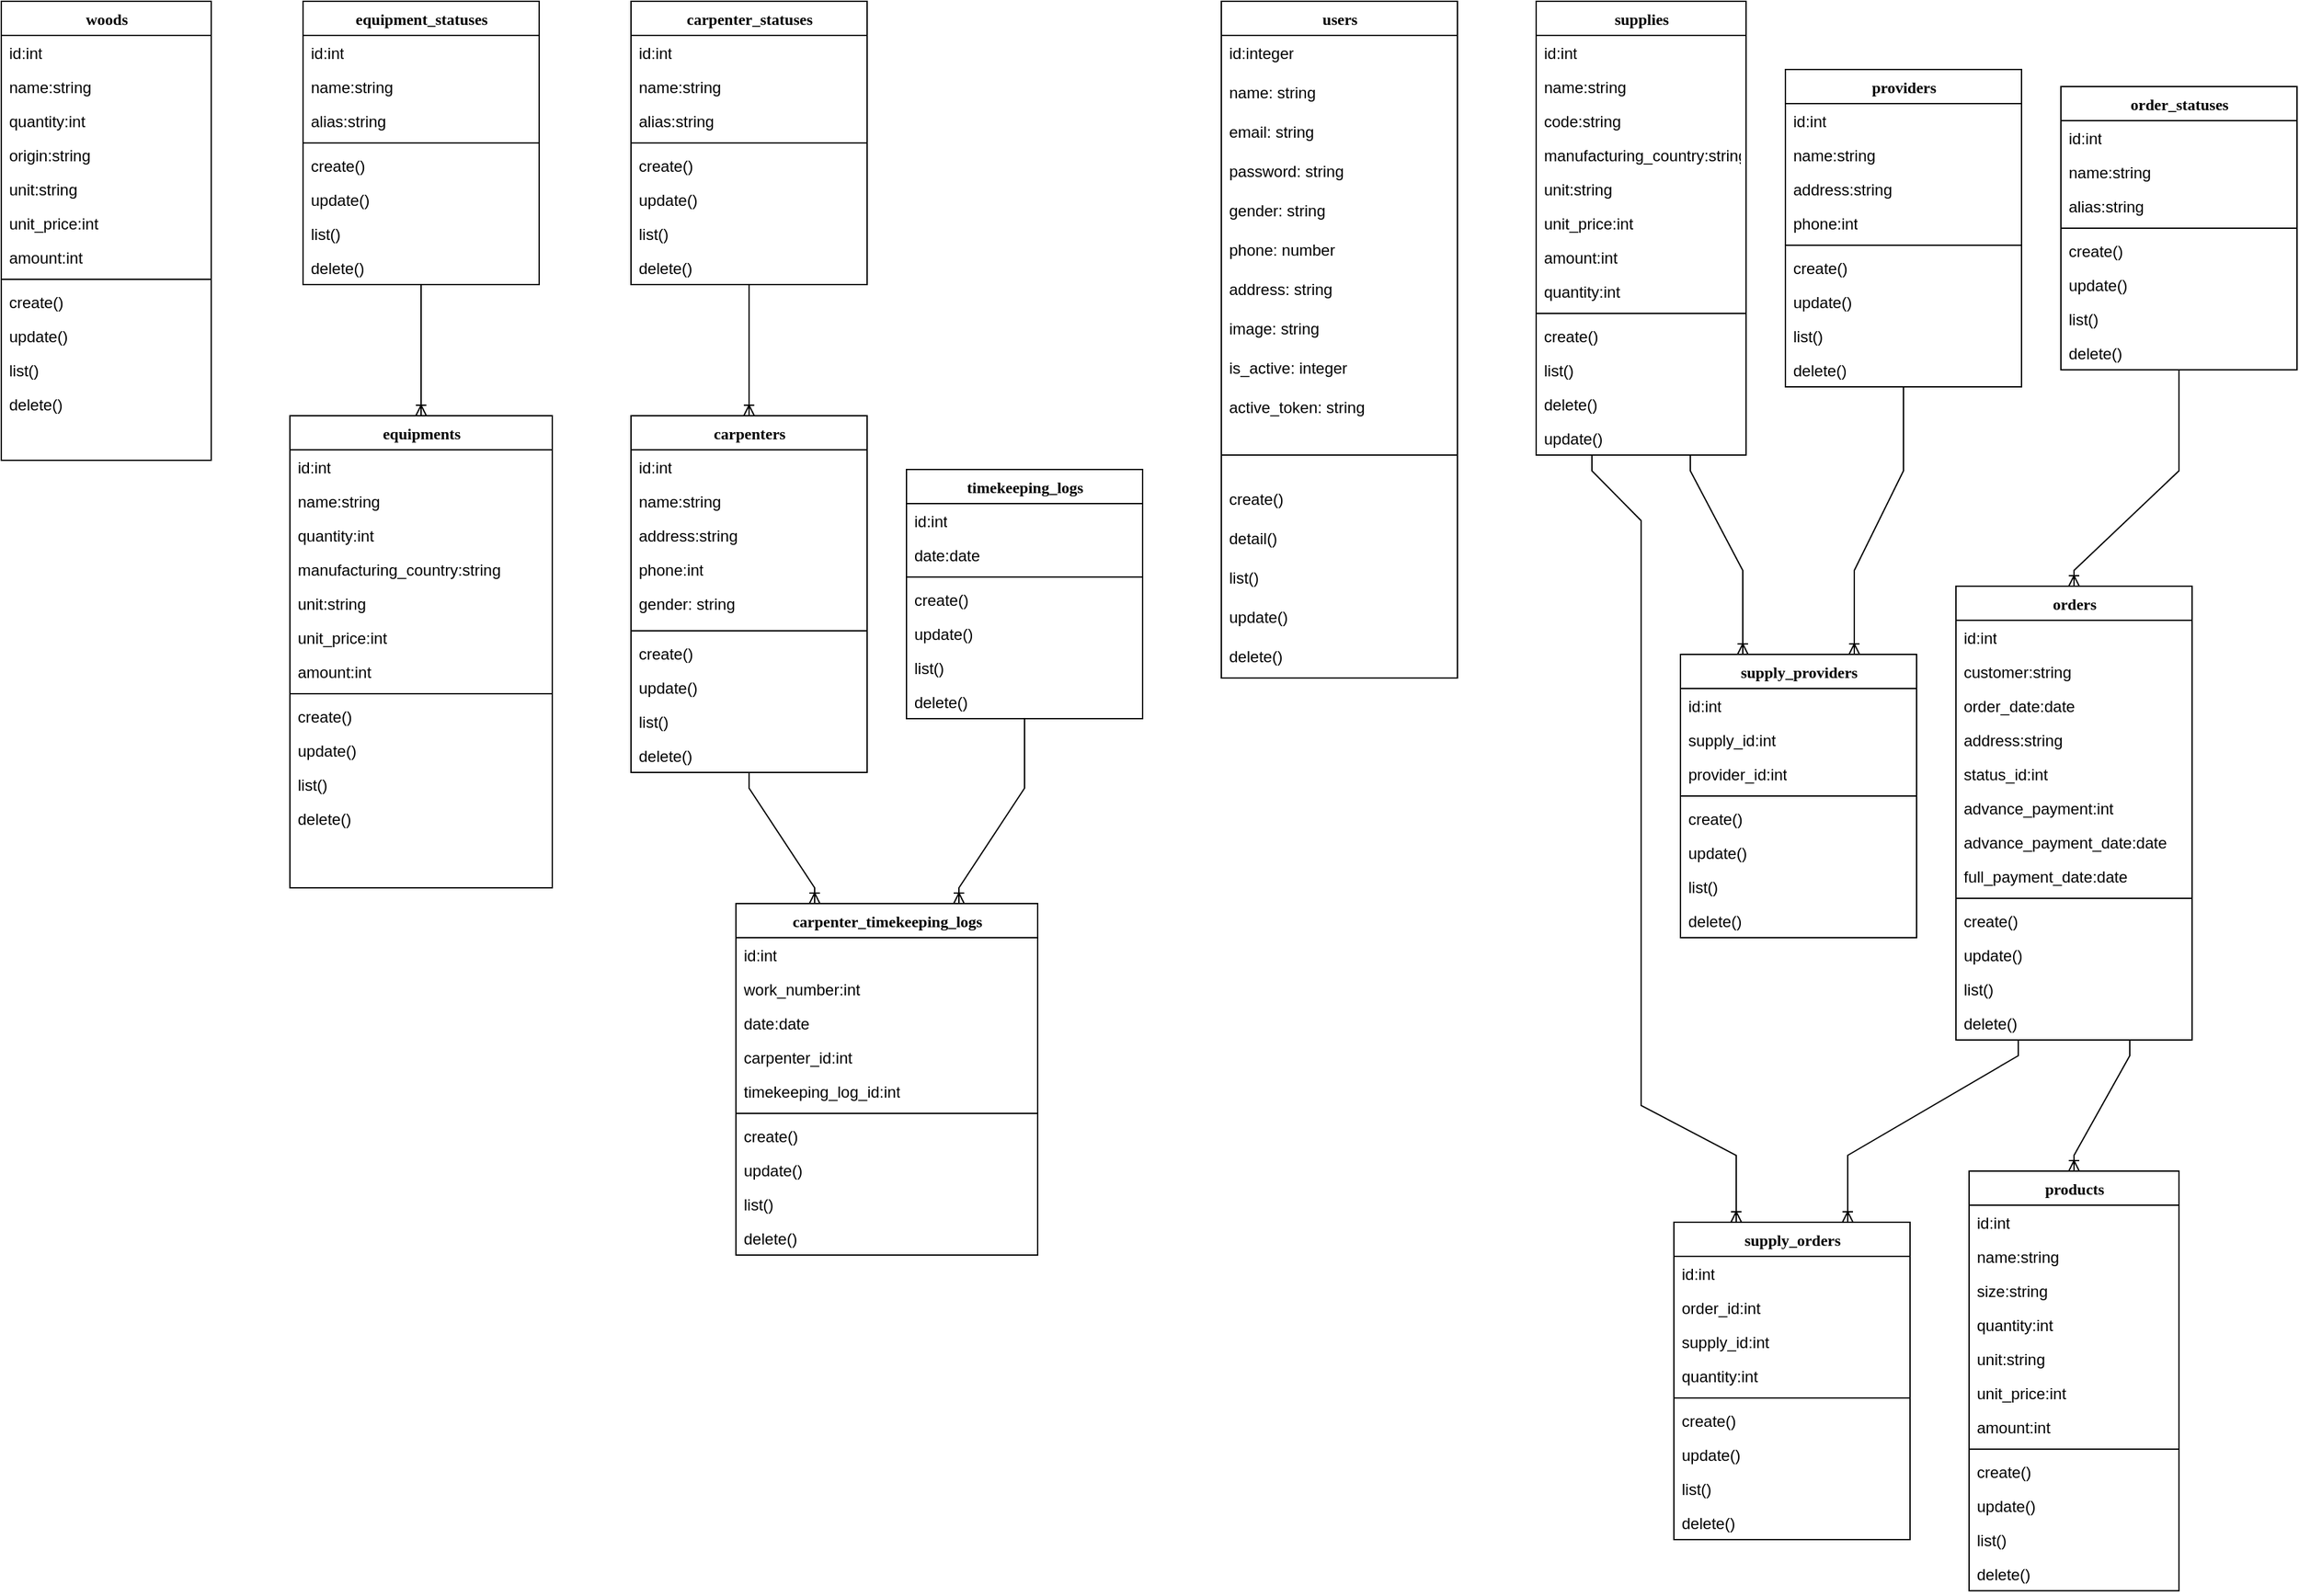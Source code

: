 <mxfile version="21.7.5" type="device" pages="2">
  <diagram name="Trang-1" id="lMe4c5ozPjSrvY5kpq2L">
    <mxGraphModel dx="1833" dy="1348" grid="1" gridSize="10" guides="1" tooltips="1" connect="1" arrows="1" fold="1" page="1" pageScale="1" pageWidth="1654" pageHeight="1169" math="0" shadow="0">
      <root>
        <mxCell id="0" />
        <mxCell id="1" parent="0" />
        <mxCell id="rsWu_ZFGCNo8eiTPVY0w-12" value="equipments" style="swimlane;html=1;fontStyle=1;align=center;verticalAlign=top;childLayout=stackLayout;horizontal=1;startSize=26;horizontalStack=0;resizeParent=1;resizeLast=0;collapsible=1;marginBottom=0;swimlaneFillColor=#ffffff;rounded=0;shadow=0;comic=0;labelBackgroundColor=none;strokeWidth=1;fillColor=none;fontFamily=Verdana;fontSize=12" vertex="1" parent="1">
          <mxGeometry x="220" y="316" width="200" height="360" as="geometry" />
        </mxCell>
        <mxCell id="rsWu_ZFGCNo8eiTPVY0w-13" value="id:int" style="text;html=1;strokeColor=none;fillColor=none;align=left;verticalAlign=top;spacingLeft=4;spacingRight=4;whiteSpace=wrap;overflow=hidden;rotatable=0;points=[[0,0.5],[1,0.5]];portConstraint=eastwest;" vertex="1" parent="rsWu_ZFGCNo8eiTPVY0w-12">
          <mxGeometry y="26" width="200" height="26" as="geometry" />
        </mxCell>
        <mxCell id="rsWu_ZFGCNo8eiTPVY0w-14" value="name:string" style="text;html=1;strokeColor=none;fillColor=none;align=left;verticalAlign=top;spacingLeft=4;spacingRight=4;whiteSpace=wrap;overflow=hidden;rotatable=0;points=[[0,0.5],[1,0.5]];portConstraint=eastwest;" vertex="1" parent="rsWu_ZFGCNo8eiTPVY0w-12">
          <mxGeometry y="52" width="200" height="26" as="geometry" />
        </mxCell>
        <mxCell id="rsWu_ZFGCNo8eiTPVY0w-15" value="quantity:int" style="text;html=1;strokeColor=none;fillColor=none;align=left;verticalAlign=top;spacingLeft=4;spacingRight=4;whiteSpace=wrap;overflow=hidden;rotatable=0;points=[[0,0.5],[1,0.5]];portConstraint=eastwest;" vertex="1" parent="rsWu_ZFGCNo8eiTPVY0w-12">
          <mxGeometry y="78" width="200" height="26" as="geometry" />
        </mxCell>
        <mxCell id="rsWu_ZFGCNo8eiTPVY0w-16" value="manufacturing_country:string" style="text;html=1;strokeColor=none;fillColor=none;align=left;verticalAlign=top;spacingLeft=4;spacingRight=4;whiteSpace=wrap;overflow=hidden;rotatable=0;points=[[0,0.5],[1,0.5]];portConstraint=eastwest;" vertex="1" parent="rsWu_ZFGCNo8eiTPVY0w-12">
          <mxGeometry y="104" width="200" height="26" as="geometry" />
        </mxCell>
        <mxCell id="rsWu_ZFGCNo8eiTPVY0w-17" value="unit:string" style="text;html=1;strokeColor=none;fillColor=none;align=left;verticalAlign=top;spacingLeft=4;spacingRight=4;whiteSpace=wrap;overflow=hidden;rotatable=0;points=[[0,0.5],[1,0.5]];portConstraint=eastwest;" vertex="1" parent="rsWu_ZFGCNo8eiTPVY0w-12">
          <mxGeometry y="130" width="200" height="26" as="geometry" />
        </mxCell>
        <mxCell id="rsWu_ZFGCNo8eiTPVY0w-18" value="unit_price:int" style="text;html=1;strokeColor=none;fillColor=none;align=left;verticalAlign=top;spacingLeft=4;spacingRight=4;whiteSpace=wrap;overflow=hidden;rotatable=0;points=[[0,0.5],[1,0.5]];portConstraint=eastwest;" vertex="1" parent="rsWu_ZFGCNo8eiTPVY0w-12">
          <mxGeometry y="156" width="200" height="26" as="geometry" />
        </mxCell>
        <mxCell id="rsWu_ZFGCNo8eiTPVY0w-19" value="amount:int" style="text;html=1;strokeColor=none;fillColor=none;align=left;verticalAlign=top;spacingLeft=4;spacingRight=4;whiteSpace=wrap;overflow=hidden;rotatable=0;points=[[0,0.5],[1,0.5]];portConstraint=eastwest;" vertex="1" parent="rsWu_ZFGCNo8eiTPVY0w-12">
          <mxGeometry y="182" width="200" height="26" as="geometry" />
        </mxCell>
        <mxCell id="rsWu_ZFGCNo8eiTPVY0w-20" value="" style="line;html=1;strokeWidth=1;fillColor=none;align=left;verticalAlign=middle;spacingTop=-1;spacingLeft=3;spacingRight=3;rotatable=0;labelPosition=right;points=[];portConstraint=eastwest;" vertex="1" parent="rsWu_ZFGCNo8eiTPVY0w-12">
          <mxGeometry y="208" width="200" height="8" as="geometry" />
        </mxCell>
        <mxCell id="rsWu_ZFGCNo8eiTPVY0w-21" value="create()" style="text;html=1;strokeColor=none;fillColor=none;align=left;verticalAlign=top;spacingLeft=4;spacingRight=4;whiteSpace=wrap;overflow=hidden;rotatable=0;points=[[0,0.5],[1,0.5]];portConstraint=eastwest;" vertex="1" parent="rsWu_ZFGCNo8eiTPVY0w-12">
          <mxGeometry y="216" width="200" height="26" as="geometry" />
        </mxCell>
        <mxCell id="rsWu_ZFGCNo8eiTPVY0w-22" value="update()" style="text;html=1;strokeColor=none;fillColor=none;align=left;verticalAlign=top;spacingLeft=4;spacingRight=4;whiteSpace=wrap;overflow=hidden;rotatable=0;points=[[0,0.5],[1,0.5]];portConstraint=eastwest;" vertex="1" parent="rsWu_ZFGCNo8eiTPVY0w-12">
          <mxGeometry y="242" width="200" height="26" as="geometry" />
        </mxCell>
        <mxCell id="rsWu_ZFGCNo8eiTPVY0w-23" value="list()" style="text;html=1;strokeColor=none;fillColor=none;align=left;verticalAlign=top;spacingLeft=4;spacingRight=4;whiteSpace=wrap;overflow=hidden;rotatable=0;points=[[0,0.5],[1,0.5]];portConstraint=eastwest;" vertex="1" parent="rsWu_ZFGCNo8eiTPVY0w-12">
          <mxGeometry y="268" width="200" height="26" as="geometry" />
        </mxCell>
        <mxCell id="rsWu_ZFGCNo8eiTPVY0w-24" value="delete()" style="text;html=1;strokeColor=none;fillColor=none;align=left;verticalAlign=top;spacingLeft=4;spacingRight=4;whiteSpace=wrap;overflow=hidden;rotatable=0;points=[[0,0.5],[1,0.5]];portConstraint=eastwest;" vertex="1" parent="rsWu_ZFGCNo8eiTPVY0w-12">
          <mxGeometry y="294" width="200" height="26" as="geometry" />
        </mxCell>
        <mxCell id="rsWu_ZFGCNo8eiTPVY0w-25" value="supplies" style="swimlane;html=1;fontStyle=1;align=center;verticalAlign=top;childLayout=stackLayout;horizontal=1;startSize=26;horizontalStack=0;resizeParent=1;resizeLast=0;collapsible=1;marginBottom=0;swimlaneFillColor=#ffffff;rounded=0;shadow=0;comic=0;labelBackgroundColor=none;strokeWidth=1;fillColor=none;fontFamily=Verdana;fontSize=12" vertex="1" parent="1">
          <mxGeometry x="1170" width="160" height="346" as="geometry" />
        </mxCell>
        <mxCell id="rsWu_ZFGCNo8eiTPVY0w-26" value="id:int" style="text;html=1;strokeColor=none;fillColor=none;align=left;verticalAlign=top;spacingLeft=4;spacingRight=4;whiteSpace=wrap;overflow=hidden;rotatable=0;points=[[0,0.5],[1,0.5]];portConstraint=eastwest;" vertex="1" parent="rsWu_ZFGCNo8eiTPVY0w-25">
          <mxGeometry y="26" width="160" height="26" as="geometry" />
        </mxCell>
        <mxCell id="rsWu_ZFGCNo8eiTPVY0w-27" value="name:string" style="text;html=1;strokeColor=none;fillColor=none;align=left;verticalAlign=top;spacingLeft=4;spacingRight=4;whiteSpace=wrap;overflow=hidden;rotatable=0;points=[[0,0.5],[1,0.5]];portConstraint=eastwest;" vertex="1" parent="rsWu_ZFGCNo8eiTPVY0w-25">
          <mxGeometry y="52" width="160" height="26" as="geometry" />
        </mxCell>
        <mxCell id="rsWu_ZFGCNo8eiTPVY0w-28" value="code:string" style="text;html=1;strokeColor=none;fillColor=none;align=left;verticalAlign=top;spacingLeft=4;spacingRight=4;whiteSpace=wrap;overflow=hidden;rotatable=0;points=[[0,0.5],[1,0.5]];portConstraint=eastwest;" vertex="1" parent="rsWu_ZFGCNo8eiTPVY0w-25">
          <mxGeometry y="78" width="160" height="26" as="geometry" />
        </mxCell>
        <mxCell id="rsWu_ZFGCNo8eiTPVY0w-29" value="manufacturing_country:string" style="text;html=1;strokeColor=none;fillColor=none;align=left;verticalAlign=top;spacingLeft=4;spacingRight=4;whiteSpace=wrap;overflow=hidden;rotatable=0;points=[[0,0.5],[1,0.5]];portConstraint=eastwest;" vertex="1" parent="rsWu_ZFGCNo8eiTPVY0w-25">
          <mxGeometry y="104" width="160" height="26" as="geometry" />
        </mxCell>
        <mxCell id="rsWu_ZFGCNo8eiTPVY0w-30" value="unit:string" style="text;html=1;strokeColor=none;fillColor=none;align=left;verticalAlign=top;spacingLeft=4;spacingRight=4;whiteSpace=wrap;overflow=hidden;rotatable=0;points=[[0,0.5],[1,0.5]];portConstraint=eastwest;" vertex="1" parent="rsWu_ZFGCNo8eiTPVY0w-25">
          <mxGeometry y="130" width="160" height="26" as="geometry" />
        </mxCell>
        <mxCell id="rsWu_ZFGCNo8eiTPVY0w-31" value="unit_price:int" style="text;html=1;strokeColor=none;fillColor=none;align=left;verticalAlign=top;spacingLeft=4;spacingRight=4;whiteSpace=wrap;overflow=hidden;rotatable=0;points=[[0,0.5],[1,0.5]];portConstraint=eastwest;" vertex="1" parent="rsWu_ZFGCNo8eiTPVY0w-25">
          <mxGeometry y="156" width="160" height="26" as="geometry" />
        </mxCell>
        <mxCell id="rsWu_ZFGCNo8eiTPVY0w-32" value="amount:int" style="text;html=1;strokeColor=none;fillColor=none;align=left;verticalAlign=top;spacingLeft=4;spacingRight=4;whiteSpace=wrap;overflow=hidden;rotatable=0;points=[[0,0.5],[1,0.5]];portConstraint=eastwest;" vertex="1" parent="rsWu_ZFGCNo8eiTPVY0w-25">
          <mxGeometry y="182" width="160" height="26" as="geometry" />
        </mxCell>
        <mxCell id="rsWu_ZFGCNo8eiTPVY0w-33" value="quantity:int" style="text;html=1;strokeColor=none;fillColor=none;align=left;verticalAlign=top;spacingLeft=4;spacingRight=4;whiteSpace=wrap;overflow=hidden;rotatable=0;points=[[0,0.5],[1,0.5]];portConstraint=eastwest;" vertex="1" parent="rsWu_ZFGCNo8eiTPVY0w-25">
          <mxGeometry y="208" width="160" height="26" as="geometry" />
        </mxCell>
        <mxCell id="rsWu_ZFGCNo8eiTPVY0w-34" value="" style="line;html=1;strokeWidth=1;fillColor=none;align=left;verticalAlign=middle;spacingTop=-1;spacingLeft=3;spacingRight=3;rotatable=0;labelPosition=right;points=[];portConstraint=eastwest;" vertex="1" parent="rsWu_ZFGCNo8eiTPVY0w-25">
          <mxGeometry y="234" width="160" height="8" as="geometry" />
        </mxCell>
        <mxCell id="rsWu_ZFGCNo8eiTPVY0w-35" value="create()" style="text;html=1;strokeColor=none;fillColor=none;align=left;verticalAlign=top;spacingLeft=4;spacingRight=4;whiteSpace=wrap;overflow=hidden;rotatable=0;points=[[0,0.5],[1,0.5]];portConstraint=eastwest;" vertex="1" parent="rsWu_ZFGCNo8eiTPVY0w-25">
          <mxGeometry y="242" width="160" height="26" as="geometry" />
        </mxCell>
        <mxCell id="rsWu_ZFGCNo8eiTPVY0w-36" value="list()" style="text;html=1;strokeColor=none;fillColor=none;align=left;verticalAlign=top;spacingLeft=4;spacingRight=4;whiteSpace=wrap;overflow=hidden;rotatable=0;points=[[0,0.5],[1,0.5]];portConstraint=eastwest;" vertex="1" parent="rsWu_ZFGCNo8eiTPVY0w-25">
          <mxGeometry y="268" width="160" height="26" as="geometry" />
        </mxCell>
        <mxCell id="rsWu_ZFGCNo8eiTPVY0w-37" value="delete()" style="text;html=1;strokeColor=none;fillColor=none;align=left;verticalAlign=top;spacingLeft=4;spacingRight=4;whiteSpace=wrap;overflow=hidden;rotatable=0;points=[[0,0.5],[1,0.5]];portConstraint=eastwest;" vertex="1" parent="rsWu_ZFGCNo8eiTPVY0w-25">
          <mxGeometry y="294" width="160" height="26" as="geometry" />
        </mxCell>
        <mxCell id="rsWu_ZFGCNo8eiTPVY0w-38" value="update()" style="text;html=1;strokeColor=none;fillColor=none;align=left;verticalAlign=top;spacingLeft=4;spacingRight=4;whiteSpace=wrap;overflow=hidden;rotatable=0;points=[[0,0.5],[1,0.5]];portConstraint=eastwest;" vertex="1" parent="rsWu_ZFGCNo8eiTPVY0w-25">
          <mxGeometry y="320" width="160" height="26" as="geometry" />
        </mxCell>
        <mxCell id="rsWu_ZFGCNo8eiTPVY0w-39" value="woods" style="swimlane;html=1;fontStyle=1;align=center;verticalAlign=top;childLayout=stackLayout;horizontal=1;startSize=26;horizontalStack=0;resizeParent=1;resizeLast=0;collapsible=1;marginBottom=0;swimlaneFillColor=#ffffff;rounded=0;shadow=0;comic=0;labelBackgroundColor=none;strokeWidth=1;fillColor=none;fontFamily=Verdana;fontSize=12" vertex="1" parent="1">
          <mxGeometry width="160" height="350" as="geometry" />
        </mxCell>
        <mxCell id="rsWu_ZFGCNo8eiTPVY0w-40" value="id:int" style="text;html=1;strokeColor=none;fillColor=none;align=left;verticalAlign=top;spacingLeft=4;spacingRight=4;whiteSpace=wrap;overflow=hidden;rotatable=0;points=[[0,0.5],[1,0.5]];portConstraint=eastwest;" vertex="1" parent="rsWu_ZFGCNo8eiTPVY0w-39">
          <mxGeometry y="26" width="160" height="26" as="geometry" />
        </mxCell>
        <mxCell id="rsWu_ZFGCNo8eiTPVY0w-41" value="name:string" style="text;html=1;strokeColor=none;fillColor=none;align=left;verticalAlign=top;spacingLeft=4;spacingRight=4;whiteSpace=wrap;overflow=hidden;rotatable=0;points=[[0,0.5],[1,0.5]];portConstraint=eastwest;" vertex="1" parent="rsWu_ZFGCNo8eiTPVY0w-39">
          <mxGeometry y="52" width="160" height="26" as="geometry" />
        </mxCell>
        <mxCell id="rsWu_ZFGCNo8eiTPVY0w-42" value="quantity:int" style="text;html=1;strokeColor=none;fillColor=none;align=left;verticalAlign=top;spacingLeft=4;spacingRight=4;whiteSpace=wrap;overflow=hidden;rotatable=0;points=[[0,0.5],[1,0.5]];portConstraint=eastwest;" vertex="1" parent="rsWu_ZFGCNo8eiTPVY0w-39">
          <mxGeometry y="78" width="160" height="26" as="geometry" />
        </mxCell>
        <mxCell id="rsWu_ZFGCNo8eiTPVY0w-43" value="origin:string" style="text;html=1;strokeColor=none;fillColor=none;align=left;verticalAlign=top;spacingLeft=4;spacingRight=4;whiteSpace=wrap;overflow=hidden;rotatable=0;points=[[0,0.5],[1,0.5]];portConstraint=eastwest;" vertex="1" parent="rsWu_ZFGCNo8eiTPVY0w-39">
          <mxGeometry y="104" width="160" height="26" as="geometry" />
        </mxCell>
        <mxCell id="rsWu_ZFGCNo8eiTPVY0w-44" value="unit:string" style="text;html=1;strokeColor=none;fillColor=none;align=left;verticalAlign=top;spacingLeft=4;spacingRight=4;whiteSpace=wrap;overflow=hidden;rotatable=0;points=[[0,0.5],[1,0.5]];portConstraint=eastwest;" vertex="1" parent="rsWu_ZFGCNo8eiTPVY0w-39">
          <mxGeometry y="130" width="160" height="26" as="geometry" />
        </mxCell>
        <mxCell id="rsWu_ZFGCNo8eiTPVY0w-45" value="unit_price:int" style="text;html=1;strokeColor=none;fillColor=none;align=left;verticalAlign=top;spacingLeft=4;spacingRight=4;whiteSpace=wrap;overflow=hidden;rotatable=0;points=[[0,0.5],[1,0.5]];portConstraint=eastwest;" vertex="1" parent="rsWu_ZFGCNo8eiTPVY0w-39">
          <mxGeometry y="156" width="160" height="26" as="geometry" />
        </mxCell>
        <mxCell id="rsWu_ZFGCNo8eiTPVY0w-46" value="amount:int" style="text;html=1;strokeColor=none;fillColor=none;align=left;verticalAlign=top;spacingLeft=4;spacingRight=4;whiteSpace=wrap;overflow=hidden;rotatable=0;points=[[0,0.5],[1,0.5]];portConstraint=eastwest;" vertex="1" parent="rsWu_ZFGCNo8eiTPVY0w-39">
          <mxGeometry y="182" width="160" height="26" as="geometry" />
        </mxCell>
        <mxCell id="rsWu_ZFGCNo8eiTPVY0w-47" value="" style="line;html=1;strokeWidth=1;fillColor=none;align=left;verticalAlign=middle;spacingTop=-1;spacingLeft=3;spacingRight=3;rotatable=0;labelPosition=right;points=[];portConstraint=eastwest;" vertex="1" parent="rsWu_ZFGCNo8eiTPVY0w-39">
          <mxGeometry y="208" width="160" height="8" as="geometry" />
        </mxCell>
        <mxCell id="rsWu_ZFGCNo8eiTPVY0w-48" value="create()" style="text;html=1;strokeColor=none;fillColor=none;align=left;verticalAlign=top;spacingLeft=4;spacingRight=4;whiteSpace=wrap;overflow=hidden;rotatable=0;points=[[0,0.5],[1,0.5]];portConstraint=eastwest;" vertex="1" parent="rsWu_ZFGCNo8eiTPVY0w-39">
          <mxGeometry y="216" width="160" height="26" as="geometry" />
        </mxCell>
        <mxCell id="rsWu_ZFGCNo8eiTPVY0w-49" value="update()" style="text;html=1;strokeColor=none;fillColor=none;align=left;verticalAlign=top;spacingLeft=4;spacingRight=4;whiteSpace=wrap;overflow=hidden;rotatable=0;points=[[0,0.5],[1,0.5]];portConstraint=eastwest;" vertex="1" parent="rsWu_ZFGCNo8eiTPVY0w-39">
          <mxGeometry y="242" width="160" height="26" as="geometry" />
        </mxCell>
        <mxCell id="rsWu_ZFGCNo8eiTPVY0w-50" value="list()" style="text;html=1;strokeColor=none;fillColor=none;align=left;verticalAlign=top;spacingLeft=4;spacingRight=4;whiteSpace=wrap;overflow=hidden;rotatable=0;points=[[0,0.5],[1,0.5]];portConstraint=eastwest;" vertex="1" parent="rsWu_ZFGCNo8eiTPVY0w-39">
          <mxGeometry y="268" width="160" height="26" as="geometry" />
        </mxCell>
        <mxCell id="rsWu_ZFGCNo8eiTPVY0w-51" value="delete()" style="text;html=1;strokeColor=none;fillColor=none;align=left;verticalAlign=top;spacingLeft=4;spacingRight=4;whiteSpace=wrap;overflow=hidden;rotatable=0;points=[[0,0.5],[1,0.5]];portConstraint=eastwest;" vertex="1" parent="rsWu_ZFGCNo8eiTPVY0w-39">
          <mxGeometry y="294" width="160" height="26" as="geometry" />
        </mxCell>
        <mxCell id="rsWu_ZFGCNo8eiTPVY0w-52" value="products" style="swimlane;html=1;fontStyle=1;align=center;verticalAlign=top;childLayout=stackLayout;horizontal=1;startSize=26;horizontalStack=0;resizeParent=1;resizeLast=0;collapsible=1;marginBottom=0;swimlaneFillColor=#ffffff;rounded=0;shadow=0;comic=0;labelBackgroundColor=none;strokeWidth=1;fillColor=none;fontFamily=Verdana;fontSize=12" vertex="1" parent="1">
          <mxGeometry x="1500" y="892" width="160" height="320" as="geometry" />
        </mxCell>
        <mxCell id="rsWu_ZFGCNo8eiTPVY0w-53" value="id:int" style="text;html=1;strokeColor=none;fillColor=none;align=left;verticalAlign=top;spacingLeft=4;spacingRight=4;whiteSpace=wrap;overflow=hidden;rotatable=0;points=[[0,0.5],[1,0.5]];portConstraint=eastwest;" vertex="1" parent="rsWu_ZFGCNo8eiTPVY0w-52">
          <mxGeometry y="26" width="160" height="26" as="geometry" />
        </mxCell>
        <mxCell id="rsWu_ZFGCNo8eiTPVY0w-54" value="name:string" style="text;html=1;strokeColor=none;fillColor=none;align=left;verticalAlign=top;spacingLeft=4;spacingRight=4;whiteSpace=wrap;overflow=hidden;rotatable=0;points=[[0,0.5],[1,0.5]];portConstraint=eastwest;" vertex="1" parent="rsWu_ZFGCNo8eiTPVY0w-52">
          <mxGeometry y="52" width="160" height="26" as="geometry" />
        </mxCell>
        <mxCell id="rsWu_ZFGCNo8eiTPVY0w-55" value="size:string" style="text;html=1;strokeColor=none;fillColor=none;align=left;verticalAlign=top;spacingLeft=4;spacingRight=4;whiteSpace=wrap;overflow=hidden;rotatable=0;points=[[0,0.5],[1,0.5]];portConstraint=eastwest;" vertex="1" parent="rsWu_ZFGCNo8eiTPVY0w-52">
          <mxGeometry y="78" width="160" height="26" as="geometry" />
        </mxCell>
        <mxCell id="rsWu_ZFGCNo8eiTPVY0w-56" value="quantity:int" style="text;html=1;strokeColor=none;fillColor=none;align=left;verticalAlign=top;spacingLeft=4;spacingRight=4;whiteSpace=wrap;overflow=hidden;rotatable=0;points=[[0,0.5],[1,0.5]];portConstraint=eastwest;" vertex="1" parent="rsWu_ZFGCNo8eiTPVY0w-52">
          <mxGeometry y="104" width="160" height="26" as="geometry" />
        </mxCell>
        <mxCell id="rsWu_ZFGCNo8eiTPVY0w-57" value="unit:string" style="text;html=1;strokeColor=none;fillColor=none;align=left;verticalAlign=top;spacingLeft=4;spacingRight=4;whiteSpace=wrap;overflow=hidden;rotatable=0;points=[[0,0.5],[1,0.5]];portConstraint=eastwest;" vertex="1" parent="rsWu_ZFGCNo8eiTPVY0w-52">
          <mxGeometry y="130" width="160" height="26" as="geometry" />
        </mxCell>
        <mxCell id="rsWu_ZFGCNo8eiTPVY0w-58" value="unit_price:int" style="text;html=1;strokeColor=none;fillColor=none;align=left;verticalAlign=top;spacingLeft=4;spacingRight=4;whiteSpace=wrap;overflow=hidden;rotatable=0;points=[[0,0.5],[1,0.5]];portConstraint=eastwest;" vertex="1" parent="rsWu_ZFGCNo8eiTPVY0w-52">
          <mxGeometry y="156" width="160" height="26" as="geometry" />
        </mxCell>
        <mxCell id="rsWu_ZFGCNo8eiTPVY0w-59" value="amount:int" style="text;html=1;strokeColor=none;fillColor=none;align=left;verticalAlign=top;spacingLeft=4;spacingRight=4;whiteSpace=wrap;overflow=hidden;rotatable=0;points=[[0,0.5],[1,0.5]];portConstraint=eastwest;" vertex="1" parent="rsWu_ZFGCNo8eiTPVY0w-52">
          <mxGeometry y="182" width="160" height="26" as="geometry" />
        </mxCell>
        <mxCell id="rsWu_ZFGCNo8eiTPVY0w-60" value="" style="line;html=1;strokeWidth=1;fillColor=none;align=left;verticalAlign=middle;spacingTop=-1;spacingLeft=3;spacingRight=3;rotatable=0;labelPosition=right;points=[];portConstraint=eastwest;" vertex="1" parent="rsWu_ZFGCNo8eiTPVY0w-52">
          <mxGeometry y="208" width="160" height="8" as="geometry" />
        </mxCell>
        <mxCell id="rsWu_ZFGCNo8eiTPVY0w-61" value="create()" style="text;html=1;strokeColor=none;fillColor=none;align=left;verticalAlign=top;spacingLeft=4;spacingRight=4;whiteSpace=wrap;overflow=hidden;rotatable=0;points=[[0,0.5],[1,0.5]];portConstraint=eastwest;" vertex="1" parent="rsWu_ZFGCNo8eiTPVY0w-52">
          <mxGeometry y="216" width="160" height="26" as="geometry" />
        </mxCell>
        <mxCell id="rsWu_ZFGCNo8eiTPVY0w-62" value="update()" style="text;html=1;strokeColor=none;fillColor=none;align=left;verticalAlign=top;spacingLeft=4;spacingRight=4;whiteSpace=wrap;overflow=hidden;rotatable=0;points=[[0,0.5],[1,0.5]];portConstraint=eastwest;" vertex="1" parent="rsWu_ZFGCNo8eiTPVY0w-52">
          <mxGeometry y="242" width="160" height="26" as="geometry" />
        </mxCell>
        <mxCell id="rsWu_ZFGCNo8eiTPVY0w-63" value="list()" style="text;html=1;strokeColor=none;fillColor=none;align=left;verticalAlign=top;spacingLeft=4;spacingRight=4;whiteSpace=wrap;overflow=hidden;rotatable=0;points=[[0,0.5],[1,0.5]];portConstraint=eastwest;" vertex="1" parent="rsWu_ZFGCNo8eiTPVY0w-52">
          <mxGeometry y="268" width="160" height="26" as="geometry" />
        </mxCell>
        <mxCell id="rsWu_ZFGCNo8eiTPVY0w-64" value="delete()" style="text;html=1;strokeColor=none;fillColor=none;align=left;verticalAlign=top;spacingLeft=4;spacingRight=4;whiteSpace=wrap;overflow=hidden;rotatable=0;points=[[0,0.5],[1,0.5]];portConstraint=eastwest;" vertex="1" parent="rsWu_ZFGCNo8eiTPVY0w-52">
          <mxGeometry y="294" width="160" height="26" as="geometry" />
        </mxCell>
        <mxCell id="rsWu_ZFGCNo8eiTPVY0w-65" value="orders" style="swimlane;html=1;fontStyle=1;align=center;verticalAlign=top;childLayout=stackLayout;horizontal=1;startSize=26;horizontalStack=0;resizeParent=1;resizeLast=0;collapsible=1;marginBottom=0;swimlaneFillColor=#ffffff;rounded=0;shadow=0;comic=0;labelBackgroundColor=none;strokeWidth=1;fillColor=none;fontFamily=Verdana;fontSize=12" vertex="1" parent="1">
          <mxGeometry x="1490" y="446" width="180" height="346" as="geometry" />
        </mxCell>
        <mxCell id="rsWu_ZFGCNo8eiTPVY0w-66" value="id:int" style="text;html=1;strokeColor=none;fillColor=none;align=left;verticalAlign=top;spacingLeft=4;spacingRight=4;whiteSpace=wrap;overflow=hidden;rotatable=0;points=[[0,0.5],[1,0.5]];portConstraint=eastwest;" vertex="1" parent="rsWu_ZFGCNo8eiTPVY0w-65">
          <mxGeometry y="26" width="180" height="26" as="geometry" />
        </mxCell>
        <mxCell id="rsWu_ZFGCNo8eiTPVY0w-67" value="customer:string" style="text;html=1;strokeColor=none;fillColor=none;align=left;verticalAlign=top;spacingLeft=4;spacingRight=4;whiteSpace=wrap;overflow=hidden;rotatable=0;points=[[0,0.5],[1,0.5]];portConstraint=eastwest;" vertex="1" parent="rsWu_ZFGCNo8eiTPVY0w-65">
          <mxGeometry y="52" width="180" height="26" as="geometry" />
        </mxCell>
        <mxCell id="rsWu_ZFGCNo8eiTPVY0w-68" value="order_date:date" style="text;html=1;strokeColor=none;fillColor=none;align=left;verticalAlign=top;spacingLeft=4;spacingRight=4;whiteSpace=wrap;overflow=hidden;rotatable=0;points=[[0,0.5],[1,0.5]];portConstraint=eastwest;" vertex="1" parent="rsWu_ZFGCNo8eiTPVY0w-65">
          <mxGeometry y="78" width="180" height="26" as="geometry" />
        </mxCell>
        <mxCell id="rsWu_ZFGCNo8eiTPVY0w-69" value="address:string" style="text;html=1;strokeColor=none;fillColor=none;align=left;verticalAlign=top;spacingLeft=4;spacingRight=4;whiteSpace=wrap;overflow=hidden;rotatable=0;points=[[0,0.5],[1,0.5]];portConstraint=eastwest;" vertex="1" parent="rsWu_ZFGCNo8eiTPVY0w-65">
          <mxGeometry y="104" width="180" height="26" as="geometry" />
        </mxCell>
        <mxCell id="rsWu_ZFGCNo8eiTPVY0w-70" value="status_id:int" style="text;html=1;strokeColor=none;fillColor=none;align=left;verticalAlign=top;spacingLeft=4;spacingRight=4;whiteSpace=wrap;overflow=hidden;rotatable=0;points=[[0,0.5],[1,0.5]];portConstraint=eastwest;" vertex="1" parent="rsWu_ZFGCNo8eiTPVY0w-65">
          <mxGeometry y="130" width="180" height="26" as="geometry" />
        </mxCell>
        <mxCell id="rsWu_ZFGCNo8eiTPVY0w-71" value="advance_payment:int" style="text;html=1;strokeColor=none;fillColor=none;align=left;verticalAlign=top;spacingLeft=4;spacingRight=4;whiteSpace=wrap;overflow=hidden;rotatable=0;points=[[0,0.5],[1,0.5]];portConstraint=eastwest;" vertex="1" parent="rsWu_ZFGCNo8eiTPVY0w-65">
          <mxGeometry y="156" width="180" height="26" as="geometry" />
        </mxCell>
        <mxCell id="rsWu_ZFGCNo8eiTPVY0w-72" value="advance_payment_date:date" style="text;html=1;strokeColor=none;fillColor=none;align=left;verticalAlign=top;spacingLeft=4;spacingRight=4;whiteSpace=wrap;overflow=hidden;rotatable=0;points=[[0,0.5],[1,0.5]];portConstraint=eastwest;" vertex="1" parent="rsWu_ZFGCNo8eiTPVY0w-65">
          <mxGeometry y="182" width="180" height="26" as="geometry" />
        </mxCell>
        <mxCell id="rsWu_ZFGCNo8eiTPVY0w-73" value="full_payment_date:date" style="text;html=1;strokeColor=none;fillColor=none;align=left;verticalAlign=top;spacingLeft=4;spacingRight=4;whiteSpace=wrap;overflow=hidden;rotatable=0;points=[[0,0.5],[1,0.5]];portConstraint=eastwest;" vertex="1" parent="rsWu_ZFGCNo8eiTPVY0w-65">
          <mxGeometry y="208" width="180" height="26" as="geometry" />
        </mxCell>
        <mxCell id="rsWu_ZFGCNo8eiTPVY0w-74" value="" style="line;html=1;strokeWidth=1;fillColor=none;align=left;verticalAlign=middle;spacingTop=-1;spacingLeft=3;spacingRight=3;rotatable=0;labelPosition=right;points=[];portConstraint=eastwest;" vertex="1" parent="rsWu_ZFGCNo8eiTPVY0w-65">
          <mxGeometry y="234" width="180" height="8" as="geometry" />
        </mxCell>
        <mxCell id="rsWu_ZFGCNo8eiTPVY0w-75" value="create()" style="text;html=1;strokeColor=none;fillColor=none;align=left;verticalAlign=top;spacingLeft=4;spacingRight=4;whiteSpace=wrap;overflow=hidden;rotatable=0;points=[[0,0.5],[1,0.5]];portConstraint=eastwest;" vertex="1" parent="rsWu_ZFGCNo8eiTPVY0w-65">
          <mxGeometry y="242" width="180" height="26" as="geometry" />
        </mxCell>
        <mxCell id="rsWu_ZFGCNo8eiTPVY0w-76" value="update()" style="text;html=1;strokeColor=none;fillColor=none;align=left;verticalAlign=top;spacingLeft=4;spacingRight=4;whiteSpace=wrap;overflow=hidden;rotatable=0;points=[[0,0.5],[1,0.5]];portConstraint=eastwest;" vertex="1" parent="rsWu_ZFGCNo8eiTPVY0w-65">
          <mxGeometry y="268" width="180" height="26" as="geometry" />
        </mxCell>
        <mxCell id="rsWu_ZFGCNo8eiTPVY0w-77" value="list()" style="text;html=1;strokeColor=none;fillColor=none;align=left;verticalAlign=top;spacingLeft=4;spacingRight=4;whiteSpace=wrap;overflow=hidden;rotatable=0;points=[[0,0.5],[1,0.5]];portConstraint=eastwest;" vertex="1" parent="rsWu_ZFGCNo8eiTPVY0w-65">
          <mxGeometry y="294" width="180" height="26" as="geometry" />
        </mxCell>
        <mxCell id="rsWu_ZFGCNo8eiTPVY0w-78" value="delete()" style="text;html=1;strokeColor=none;fillColor=none;align=left;verticalAlign=top;spacingLeft=4;spacingRight=4;whiteSpace=wrap;overflow=hidden;rotatable=0;points=[[0,0.5],[1,0.5]];portConstraint=eastwest;" vertex="1" parent="rsWu_ZFGCNo8eiTPVY0w-65">
          <mxGeometry y="320" width="180" height="26" as="geometry" />
        </mxCell>
        <mxCell id="rsWu_ZFGCNo8eiTPVY0w-79" value="" style="edgeStyle=entityRelationEdgeStyle;fontSize=12;html=1;endArrow=ERoneToMany;rounded=0;noEdgeStyle=1;orthogonal=1;" edge="1" parent="1" source="rsWu_ZFGCNo8eiTPVY0w-65" target="rsWu_ZFGCNo8eiTPVY0w-52">
          <mxGeometry width="100" height="100" relative="1" as="geometry">
            <mxPoint x="517" y="-1683" as="sourcePoint" />
            <mxPoint x="617" y="-1783" as="targetPoint" />
            <Array as="points">
              <mxPoint x="1622.5" y="804" />
              <mxPoint x="1580" y="880" />
            </Array>
          </mxGeometry>
        </mxCell>
        <mxCell id="rsWu_ZFGCNo8eiTPVY0w-80" value="carpenter_timekeeping_logs" style="swimlane;html=1;fontStyle=1;align=center;verticalAlign=top;childLayout=stackLayout;horizontal=1;startSize=26;horizontalStack=0;resizeParent=1;resizeLast=0;collapsible=1;marginBottom=0;swimlaneFillColor=#ffffff;rounded=0;shadow=0;comic=0;labelBackgroundColor=none;strokeWidth=1;fillColor=none;fontFamily=Verdana;fontSize=12" vertex="1" parent="1">
          <mxGeometry x="560" y="688" width="230" height="268" as="geometry" />
        </mxCell>
        <mxCell id="rsWu_ZFGCNo8eiTPVY0w-81" value="id:int" style="text;html=1;strokeColor=none;fillColor=none;align=left;verticalAlign=top;spacingLeft=4;spacingRight=4;whiteSpace=wrap;overflow=hidden;rotatable=0;points=[[0,0.5],[1,0.5]];portConstraint=eastwest;" vertex="1" parent="rsWu_ZFGCNo8eiTPVY0w-80">
          <mxGeometry y="26" width="230" height="26" as="geometry" />
        </mxCell>
        <mxCell id="rsWu_ZFGCNo8eiTPVY0w-82" value="work_number:int" style="text;html=1;strokeColor=none;fillColor=none;align=left;verticalAlign=top;spacingLeft=4;spacingRight=4;whiteSpace=wrap;overflow=hidden;rotatable=0;points=[[0,0.5],[1,0.5]];portConstraint=eastwest;" vertex="1" parent="rsWu_ZFGCNo8eiTPVY0w-80">
          <mxGeometry y="52" width="230" height="26" as="geometry" />
        </mxCell>
        <mxCell id="rsWu_ZFGCNo8eiTPVY0w-83" value="date:date" style="text;html=1;strokeColor=none;fillColor=none;align=left;verticalAlign=top;spacingLeft=4;spacingRight=4;whiteSpace=wrap;overflow=hidden;rotatable=0;points=[[0,0.5],[1,0.5]];portConstraint=eastwest;" vertex="1" parent="rsWu_ZFGCNo8eiTPVY0w-80">
          <mxGeometry y="78" width="230" height="26" as="geometry" />
        </mxCell>
        <mxCell id="rsWu_ZFGCNo8eiTPVY0w-84" value="carpenter_id:int" style="text;html=1;strokeColor=none;fillColor=none;align=left;verticalAlign=top;spacingLeft=4;spacingRight=4;whiteSpace=wrap;overflow=hidden;rotatable=0;points=[[0,0.5],[1,0.5]];portConstraint=eastwest;" vertex="1" parent="rsWu_ZFGCNo8eiTPVY0w-80">
          <mxGeometry y="104" width="230" height="26" as="geometry" />
        </mxCell>
        <mxCell id="rsWu_ZFGCNo8eiTPVY0w-85" value="timekeeping_log_id:int" style="text;html=1;strokeColor=none;fillColor=none;align=left;verticalAlign=top;spacingLeft=4;spacingRight=4;whiteSpace=wrap;overflow=hidden;rotatable=0;points=[[0,0.5],[1,0.5]];portConstraint=eastwest;" vertex="1" parent="rsWu_ZFGCNo8eiTPVY0w-80">
          <mxGeometry y="130" width="230" height="26" as="geometry" />
        </mxCell>
        <mxCell id="rsWu_ZFGCNo8eiTPVY0w-86" value="" style="line;html=1;strokeWidth=1;fillColor=none;align=left;verticalAlign=middle;spacingTop=-1;spacingLeft=3;spacingRight=3;rotatable=0;labelPosition=right;points=[];portConstraint=eastwest;" vertex="1" parent="rsWu_ZFGCNo8eiTPVY0w-80">
          <mxGeometry y="156" width="230" height="8" as="geometry" />
        </mxCell>
        <mxCell id="rsWu_ZFGCNo8eiTPVY0w-87" value="create()" style="text;html=1;strokeColor=none;fillColor=none;align=left;verticalAlign=top;spacingLeft=4;spacingRight=4;whiteSpace=wrap;overflow=hidden;rotatable=0;points=[[0,0.5],[1,0.5]];portConstraint=eastwest;" vertex="1" parent="rsWu_ZFGCNo8eiTPVY0w-80">
          <mxGeometry y="164" width="230" height="26" as="geometry" />
        </mxCell>
        <mxCell id="rsWu_ZFGCNo8eiTPVY0w-88" value="update()" style="text;html=1;strokeColor=none;fillColor=none;align=left;verticalAlign=top;spacingLeft=4;spacingRight=4;whiteSpace=wrap;overflow=hidden;rotatable=0;points=[[0,0.5],[1,0.5]];portConstraint=eastwest;" vertex="1" parent="rsWu_ZFGCNo8eiTPVY0w-80">
          <mxGeometry y="190" width="230" height="26" as="geometry" />
        </mxCell>
        <mxCell id="rsWu_ZFGCNo8eiTPVY0w-89" value="list()" style="text;html=1;strokeColor=none;fillColor=none;align=left;verticalAlign=top;spacingLeft=4;spacingRight=4;whiteSpace=wrap;overflow=hidden;rotatable=0;points=[[0,0.5],[1,0.5]];portConstraint=eastwest;" vertex="1" parent="rsWu_ZFGCNo8eiTPVY0w-80">
          <mxGeometry y="216" width="230" height="26" as="geometry" />
        </mxCell>
        <mxCell id="rsWu_ZFGCNo8eiTPVY0w-90" value="delete()" style="text;html=1;strokeColor=none;fillColor=none;align=left;verticalAlign=top;spacingLeft=4;spacingRight=4;whiteSpace=wrap;overflow=hidden;rotatable=0;points=[[0,0.5],[1,0.5]];portConstraint=eastwest;" vertex="1" parent="rsWu_ZFGCNo8eiTPVY0w-80">
          <mxGeometry y="242" width="230" height="26" as="geometry" />
        </mxCell>
        <mxCell id="rsWu_ZFGCNo8eiTPVY0w-91" value="carpenters" style="swimlane;html=1;fontStyle=1;align=center;verticalAlign=top;childLayout=stackLayout;horizontal=1;startSize=26;horizontalStack=0;resizeParent=1;resizeLast=0;collapsible=1;marginBottom=0;swimlaneFillColor=#ffffff;rounded=0;shadow=0;comic=0;labelBackgroundColor=none;strokeWidth=1;fillColor=none;fontFamily=Verdana;fontSize=12" vertex="1" parent="1">
          <mxGeometry x="480" y="316" width="180" height="272" as="geometry" />
        </mxCell>
        <mxCell id="rsWu_ZFGCNo8eiTPVY0w-92" value="id:int" style="text;html=1;strokeColor=none;fillColor=none;align=left;verticalAlign=top;spacingLeft=4;spacingRight=4;whiteSpace=wrap;overflow=hidden;rotatable=0;points=[[0,0.5],[1,0.5]];portConstraint=eastwest;" vertex="1" parent="rsWu_ZFGCNo8eiTPVY0w-91">
          <mxGeometry y="26" width="180" height="26" as="geometry" />
        </mxCell>
        <mxCell id="rsWu_ZFGCNo8eiTPVY0w-93" value="name:string" style="text;html=1;strokeColor=none;fillColor=none;align=left;verticalAlign=top;spacingLeft=4;spacingRight=4;whiteSpace=wrap;overflow=hidden;rotatable=0;points=[[0,0.5],[1,0.5]];portConstraint=eastwest;" vertex="1" parent="rsWu_ZFGCNo8eiTPVY0w-91">
          <mxGeometry y="52" width="180" height="26" as="geometry" />
        </mxCell>
        <mxCell id="rsWu_ZFGCNo8eiTPVY0w-94" value="address:string" style="text;html=1;strokeColor=none;fillColor=none;align=left;verticalAlign=top;spacingLeft=4;spacingRight=4;whiteSpace=wrap;overflow=hidden;rotatable=0;points=[[0,0.5],[1,0.5]];portConstraint=eastwest;" vertex="1" parent="rsWu_ZFGCNo8eiTPVY0w-91">
          <mxGeometry y="78" width="180" height="26" as="geometry" />
        </mxCell>
        <mxCell id="rsWu_ZFGCNo8eiTPVY0w-95" value="phone:int" style="text;html=1;strokeColor=none;fillColor=none;align=left;verticalAlign=top;spacingLeft=4;spacingRight=4;whiteSpace=wrap;overflow=hidden;rotatable=0;points=[[0,0.5],[1,0.5]];portConstraint=eastwest;" vertex="1" parent="rsWu_ZFGCNo8eiTPVY0w-91">
          <mxGeometry y="104" width="180" height="26" as="geometry" />
        </mxCell>
        <mxCell id="rsWu_ZFGCNo8eiTPVY0w-96" value="gender: string" style="text;html=1;strokeColor=none;fillColor=none;align=left;verticalAlign=top;spacingLeft=4;spacingRight=4;whiteSpace=wrap;overflow=hidden;rotatable=0;points=[[0,0.5],[1,0.5]];portConstraint=eastwest;" vertex="1" parent="rsWu_ZFGCNo8eiTPVY0w-91">
          <mxGeometry y="130" width="180" height="30" as="geometry" />
        </mxCell>
        <mxCell id="rsWu_ZFGCNo8eiTPVY0w-97" value="" style="line;html=1;strokeWidth=1;fillColor=none;align=left;verticalAlign=middle;spacingTop=-1;spacingLeft=3;spacingRight=3;rotatable=0;labelPosition=right;points=[];portConstraint=eastwest;" vertex="1" parent="rsWu_ZFGCNo8eiTPVY0w-91">
          <mxGeometry y="160" width="180" height="8" as="geometry" />
        </mxCell>
        <mxCell id="rsWu_ZFGCNo8eiTPVY0w-98" value="create()" style="text;html=1;strokeColor=none;fillColor=none;align=left;verticalAlign=top;spacingLeft=4;spacingRight=4;whiteSpace=wrap;overflow=hidden;rotatable=0;points=[[0,0.5],[1,0.5]];portConstraint=eastwest;" vertex="1" parent="rsWu_ZFGCNo8eiTPVY0w-91">
          <mxGeometry y="168" width="180" height="26" as="geometry" />
        </mxCell>
        <mxCell id="rsWu_ZFGCNo8eiTPVY0w-99" value="update()" style="text;html=1;strokeColor=none;fillColor=none;align=left;verticalAlign=top;spacingLeft=4;spacingRight=4;whiteSpace=wrap;overflow=hidden;rotatable=0;points=[[0,0.5],[1,0.5]];portConstraint=eastwest;" vertex="1" parent="rsWu_ZFGCNo8eiTPVY0w-91">
          <mxGeometry y="194" width="180" height="26" as="geometry" />
        </mxCell>
        <mxCell id="rsWu_ZFGCNo8eiTPVY0w-100" value="list()" style="text;html=1;strokeColor=none;fillColor=none;align=left;verticalAlign=top;spacingLeft=4;spacingRight=4;whiteSpace=wrap;overflow=hidden;rotatable=0;points=[[0,0.5],[1,0.5]];portConstraint=eastwest;" vertex="1" parent="rsWu_ZFGCNo8eiTPVY0w-91">
          <mxGeometry y="220" width="180" height="26" as="geometry" />
        </mxCell>
        <mxCell id="rsWu_ZFGCNo8eiTPVY0w-101" value="delete()" style="text;html=1;strokeColor=none;fillColor=none;align=left;verticalAlign=top;spacingLeft=4;spacingRight=4;whiteSpace=wrap;overflow=hidden;rotatable=0;points=[[0,0.5],[1,0.5]];portConstraint=eastwest;" vertex="1" parent="rsWu_ZFGCNo8eiTPVY0w-91">
          <mxGeometry y="246" width="180" height="26" as="geometry" />
        </mxCell>
        <mxCell id="rsWu_ZFGCNo8eiTPVY0w-102" value="timekeeping_logs" style="swimlane;html=1;fontStyle=1;align=center;verticalAlign=top;childLayout=stackLayout;horizontal=1;startSize=26;horizontalStack=0;resizeParent=1;resizeLast=0;collapsible=1;marginBottom=0;swimlaneFillColor=#ffffff;rounded=0;shadow=0;comic=0;labelBackgroundColor=none;strokeWidth=1;fillColor=none;fontFamily=Verdana;fontSize=12" vertex="1" parent="1">
          <mxGeometry x="690" y="357" width="180" height="190" as="geometry" />
        </mxCell>
        <mxCell id="rsWu_ZFGCNo8eiTPVY0w-103" value="id:int" style="text;html=1;strokeColor=none;fillColor=none;align=left;verticalAlign=top;spacingLeft=4;spacingRight=4;whiteSpace=wrap;overflow=hidden;rotatable=0;points=[[0,0.5],[1,0.5]];portConstraint=eastwest;" vertex="1" parent="rsWu_ZFGCNo8eiTPVY0w-102">
          <mxGeometry y="26" width="180" height="26" as="geometry" />
        </mxCell>
        <mxCell id="rsWu_ZFGCNo8eiTPVY0w-104" value="date:date" style="text;html=1;strokeColor=none;fillColor=none;align=left;verticalAlign=top;spacingLeft=4;spacingRight=4;whiteSpace=wrap;overflow=hidden;rotatable=0;points=[[0,0.5],[1,0.5]];portConstraint=eastwest;" vertex="1" parent="rsWu_ZFGCNo8eiTPVY0w-102">
          <mxGeometry y="52" width="180" height="26" as="geometry" />
        </mxCell>
        <mxCell id="rsWu_ZFGCNo8eiTPVY0w-105" value="" style="line;html=1;strokeWidth=1;fillColor=none;align=left;verticalAlign=middle;spacingTop=-1;spacingLeft=3;spacingRight=3;rotatable=0;labelPosition=right;points=[];portConstraint=eastwest;" vertex="1" parent="rsWu_ZFGCNo8eiTPVY0w-102">
          <mxGeometry y="78" width="180" height="8" as="geometry" />
        </mxCell>
        <mxCell id="rsWu_ZFGCNo8eiTPVY0w-106" value="create()" style="text;html=1;strokeColor=none;fillColor=none;align=left;verticalAlign=top;spacingLeft=4;spacingRight=4;whiteSpace=wrap;overflow=hidden;rotatable=0;points=[[0,0.5],[1,0.5]];portConstraint=eastwest;" vertex="1" parent="rsWu_ZFGCNo8eiTPVY0w-102">
          <mxGeometry y="86" width="180" height="26" as="geometry" />
        </mxCell>
        <mxCell id="rsWu_ZFGCNo8eiTPVY0w-107" value="update()" style="text;html=1;strokeColor=none;fillColor=none;align=left;verticalAlign=top;spacingLeft=4;spacingRight=4;whiteSpace=wrap;overflow=hidden;rotatable=0;points=[[0,0.5],[1,0.5]];portConstraint=eastwest;" vertex="1" parent="rsWu_ZFGCNo8eiTPVY0w-102">
          <mxGeometry y="112" width="180" height="26" as="geometry" />
        </mxCell>
        <mxCell id="rsWu_ZFGCNo8eiTPVY0w-108" value="list()" style="text;html=1;strokeColor=none;fillColor=none;align=left;verticalAlign=top;spacingLeft=4;spacingRight=4;whiteSpace=wrap;overflow=hidden;rotatable=0;points=[[0,0.5],[1,0.5]];portConstraint=eastwest;" vertex="1" parent="rsWu_ZFGCNo8eiTPVY0w-102">
          <mxGeometry y="138" width="180" height="26" as="geometry" />
        </mxCell>
        <mxCell id="rsWu_ZFGCNo8eiTPVY0w-109" value="delete()" style="text;html=1;strokeColor=none;fillColor=none;align=left;verticalAlign=top;spacingLeft=4;spacingRight=4;whiteSpace=wrap;overflow=hidden;rotatable=0;points=[[0,0.5],[1,0.5]];portConstraint=eastwest;" vertex="1" parent="rsWu_ZFGCNo8eiTPVY0w-102">
          <mxGeometry y="164" width="180" height="26" as="geometry" />
        </mxCell>
        <mxCell id="rsWu_ZFGCNo8eiTPVY0w-110" value="" style="edgeStyle=entityRelationEdgeStyle;fontSize=12;html=1;endArrow=ERoneToMany;rounded=0;noEdgeStyle=1;orthogonal=1;" edge="1" parent="1" source="rsWu_ZFGCNo8eiTPVY0w-91" target="rsWu_ZFGCNo8eiTPVY0w-80">
          <mxGeometry width="100" height="100" relative="1" as="geometry">
            <mxPoint x="517" y="-1453" as="sourcePoint" />
            <mxPoint x="617" y="-1553" as="targetPoint" />
            <Array as="points">
              <mxPoint x="570" y="600" />
              <mxPoint x="620" y="676" />
            </Array>
          </mxGeometry>
        </mxCell>
        <mxCell id="rsWu_ZFGCNo8eiTPVY0w-111" value="" style="edgeStyle=entityRelationEdgeStyle;fontSize=12;html=1;endArrow=ERoneToMany;rounded=0;noEdgeStyle=1;orthogonal=1;" edge="1" parent="1" source="rsWu_ZFGCNo8eiTPVY0w-102" target="rsWu_ZFGCNo8eiTPVY0w-80">
          <mxGeometry width="100" height="100" relative="1" as="geometry">
            <mxPoint x="517" y="-1453" as="sourcePoint" />
            <mxPoint x="617" y="-1553" as="targetPoint" />
            <Array as="points">
              <mxPoint x="780" y="600" />
              <mxPoint x="730" y="676" />
            </Array>
          </mxGeometry>
        </mxCell>
        <mxCell id="rsWu_ZFGCNo8eiTPVY0w-112" value="supply_orders" style="swimlane;html=1;fontStyle=1;align=center;verticalAlign=top;childLayout=stackLayout;horizontal=1;startSize=26;horizontalStack=0;resizeParent=1;resizeLast=0;collapsible=1;marginBottom=0;swimlaneFillColor=#ffffff;rounded=0;shadow=0;comic=0;labelBackgroundColor=none;strokeWidth=1;fillColor=none;fontFamily=Verdana;fontSize=12" vertex="1" parent="1">
          <mxGeometry x="1275" y="931" width="180" height="242" as="geometry" />
        </mxCell>
        <mxCell id="rsWu_ZFGCNo8eiTPVY0w-113" value="id:int" style="text;html=1;strokeColor=none;fillColor=none;align=left;verticalAlign=top;spacingLeft=4;spacingRight=4;whiteSpace=wrap;overflow=hidden;rotatable=0;points=[[0,0.5],[1,0.5]];portConstraint=eastwest;" vertex="1" parent="rsWu_ZFGCNo8eiTPVY0w-112">
          <mxGeometry y="26" width="180" height="26" as="geometry" />
        </mxCell>
        <mxCell id="rsWu_ZFGCNo8eiTPVY0w-114" value="order_id:int" style="text;html=1;strokeColor=none;fillColor=none;align=left;verticalAlign=top;spacingLeft=4;spacingRight=4;whiteSpace=wrap;overflow=hidden;rotatable=0;points=[[0,0.5],[1,0.5]];portConstraint=eastwest;" vertex="1" parent="rsWu_ZFGCNo8eiTPVY0w-112">
          <mxGeometry y="52" width="180" height="26" as="geometry" />
        </mxCell>
        <mxCell id="rsWu_ZFGCNo8eiTPVY0w-115" value="supply_id:int" style="text;html=1;strokeColor=none;fillColor=none;align=left;verticalAlign=top;spacingLeft=4;spacingRight=4;whiteSpace=wrap;overflow=hidden;rotatable=0;points=[[0,0.5],[1,0.5]];portConstraint=eastwest;" vertex="1" parent="rsWu_ZFGCNo8eiTPVY0w-112">
          <mxGeometry y="78" width="180" height="26" as="geometry" />
        </mxCell>
        <mxCell id="rsWu_ZFGCNo8eiTPVY0w-116" value="quantity:int" style="text;html=1;strokeColor=none;fillColor=none;align=left;verticalAlign=top;spacingLeft=4;spacingRight=4;whiteSpace=wrap;overflow=hidden;rotatable=0;points=[[0,0.5],[1,0.5]];portConstraint=eastwest;" vertex="1" parent="rsWu_ZFGCNo8eiTPVY0w-112">
          <mxGeometry y="104" width="180" height="26" as="geometry" />
        </mxCell>
        <mxCell id="rsWu_ZFGCNo8eiTPVY0w-117" value="" style="line;html=1;strokeWidth=1;fillColor=none;align=left;verticalAlign=middle;spacingTop=-1;spacingLeft=3;spacingRight=3;rotatable=0;labelPosition=right;points=[];portConstraint=eastwest;" vertex="1" parent="rsWu_ZFGCNo8eiTPVY0w-112">
          <mxGeometry y="130" width="180" height="8" as="geometry" />
        </mxCell>
        <mxCell id="rsWu_ZFGCNo8eiTPVY0w-118" value="create()" style="text;html=1;strokeColor=none;fillColor=none;align=left;verticalAlign=top;spacingLeft=4;spacingRight=4;whiteSpace=wrap;overflow=hidden;rotatable=0;points=[[0,0.5],[1,0.5]];portConstraint=eastwest;" vertex="1" parent="rsWu_ZFGCNo8eiTPVY0w-112">
          <mxGeometry y="138" width="180" height="26" as="geometry" />
        </mxCell>
        <mxCell id="rsWu_ZFGCNo8eiTPVY0w-119" value="update()" style="text;html=1;strokeColor=none;fillColor=none;align=left;verticalAlign=top;spacingLeft=4;spacingRight=4;whiteSpace=wrap;overflow=hidden;rotatable=0;points=[[0,0.5],[1,0.5]];portConstraint=eastwest;" vertex="1" parent="rsWu_ZFGCNo8eiTPVY0w-112">
          <mxGeometry y="164" width="180" height="26" as="geometry" />
        </mxCell>
        <mxCell id="rsWu_ZFGCNo8eiTPVY0w-120" value="list()" style="text;html=1;strokeColor=none;fillColor=none;align=left;verticalAlign=top;spacingLeft=4;spacingRight=4;whiteSpace=wrap;overflow=hidden;rotatable=0;points=[[0,0.5],[1,0.5]];portConstraint=eastwest;" vertex="1" parent="rsWu_ZFGCNo8eiTPVY0w-112">
          <mxGeometry y="190" width="180" height="26" as="geometry" />
        </mxCell>
        <mxCell id="rsWu_ZFGCNo8eiTPVY0w-121" value="delete()" style="text;html=1;strokeColor=none;fillColor=none;align=left;verticalAlign=top;spacingLeft=4;spacingRight=4;whiteSpace=wrap;overflow=hidden;rotatable=0;points=[[0,0.5],[1,0.5]];portConstraint=eastwest;" vertex="1" parent="rsWu_ZFGCNo8eiTPVY0w-112">
          <mxGeometry y="216" width="180" height="26" as="geometry" />
        </mxCell>
        <mxCell id="rsWu_ZFGCNo8eiTPVY0w-122" value="" style="edgeStyle=entityRelationEdgeStyle;fontSize=12;html=1;endArrow=ERoneToMany;rounded=0;noEdgeStyle=1;orthogonal=1;" edge="1" parent="1" source="rsWu_ZFGCNo8eiTPVY0w-65" target="rsWu_ZFGCNo8eiTPVY0w-112">
          <mxGeometry width="100" height="100" relative="1" as="geometry">
            <mxPoint x="517" y="-1683" as="sourcePoint" />
            <mxPoint x="617" y="-1783" as="targetPoint" />
            <Array as="points">
              <mxPoint x="1537.5" y="804" />
              <mxPoint x="1407.5" y="880" />
            </Array>
          </mxGeometry>
        </mxCell>
        <mxCell id="rsWu_ZFGCNo8eiTPVY0w-123" value="" style="edgeStyle=entityRelationEdgeStyle;fontSize=12;html=1;endArrow=ERoneToMany;rounded=0;noEdgeStyle=1;orthogonal=1;" edge="1" parent="1" source="rsWu_ZFGCNo8eiTPVY0w-25" target="rsWu_ZFGCNo8eiTPVY0w-112">
          <mxGeometry width="100" height="100" relative="1" as="geometry">
            <mxPoint x="517" y="-1683" as="sourcePoint" />
            <mxPoint x="617" y="-1783" as="targetPoint" />
            <Array as="points">
              <mxPoint x="1212.5" y="358" />
              <mxPoint x="1250" y="396" />
              <mxPoint x="1250" y="842" />
              <mxPoint x="1322.5" y="880" />
            </Array>
          </mxGeometry>
        </mxCell>
        <mxCell id="rsWu_ZFGCNo8eiTPVY0w-124" value="order_statuses" style="swimlane;html=1;fontStyle=1;align=center;verticalAlign=top;childLayout=stackLayout;horizontal=1;startSize=26;horizontalStack=0;resizeParent=1;resizeLast=0;collapsible=1;marginBottom=0;swimlaneFillColor=#ffffff;rounded=0;shadow=0;comic=0;labelBackgroundColor=none;strokeWidth=1;fillColor=none;fontFamily=Verdana;fontSize=12" vertex="1" parent="1">
          <mxGeometry x="1570" y="65" width="180" height="216" as="geometry" />
        </mxCell>
        <mxCell id="rsWu_ZFGCNo8eiTPVY0w-125" value="id:int" style="text;html=1;strokeColor=none;fillColor=none;align=left;verticalAlign=top;spacingLeft=4;spacingRight=4;whiteSpace=wrap;overflow=hidden;rotatable=0;points=[[0,0.5],[1,0.5]];portConstraint=eastwest;" vertex="1" parent="rsWu_ZFGCNo8eiTPVY0w-124">
          <mxGeometry y="26" width="180" height="26" as="geometry" />
        </mxCell>
        <mxCell id="rsWu_ZFGCNo8eiTPVY0w-126" value="name:string" style="text;html=1;strokeColor=none;fillColor=none;align=left;verticalAlign=top;spacingLeft=4;spacingRight=4;whiteSpace=wrap;overflow=hidden;rotatable=0;points=[[0,0.5],[1,0.5]];portConstraint=eastwest;" vertex="1" parent="rsWu_ZFGCNo8eiTPVY0w-124">
          <mxGeometry y="52" width="180" height="26" as="geometry" />
        </mxCell>
        <mxCell id="rsWu_ZFGCNo8eiTPVY0w-127" value="alias:string" style="text;html=1;strokeColor=none;fillColor=none;align=left;verticalAlign=top;spacingLeft=4;spacingRight=4;whiteSpace=wrap;overflow=hidden;rotatable=0;points=[[0,0.5],[1,0.5]];portConstraint=eastwest;" vertex="1" parent="rsWu_ZFGCNo8eiTPVY0w-124">
          <mxGeometry y="78" width="180" height="26" as="geometry" />
        </mxCell>
        <mxCell id="rsWu_ZFGCNo8eiTPVY0w-128" value="" style="line;html=1;strokeWidth=1;fillColor=none;align=left;verticalAlign=middle;spacingTop=-1;spacingLeft=3;spacingRight=3;rotatable=0;labelPosition=right;points=[];portConstraint=eastwest;" vertex="1" parent="rsWu_ZFGCNo8eiTPVY0w-124">
          <mxGeometry y="104" width="180" height="8" as="geometry" />
        </mxCell>
        <mxCell id="rsWu_ZFGCNo8eiTPVY0w-129" value="create()" style="text;html=1;strokeColor=none;fillColor=none;align=left;verticalAlign=top;spacingLeft=4;spacingRight=4;whiteSpace=wrap;overflow=hidden;rotatable=0;points=[[0,0.5],[1,0.5]];portConstraint=eastwest;" vertex="1" parent="rsWu_ZFGCNo8eiTPVY0w-124">
          <mxGeometry y="112" width="180" height="26" as="geometry" />
        </mxCell>
        <mxCell id="rsWu_ZFGCNo8eiTPVY0w-130" value="update()" style="text;html=1;strokeColor=none;fillColor=none;align=left;verticalAlign=top;spacingLeft=4;spacingRight=4;whiteSpace=wrap;overflow=hidden;rotatable=0;points=[[0,0.5],[1,0.5]];portConstraint=eastwest;" vertex="1" parent="rsWu_ZFGCNo8eiTPVY0w-124">
          <mxGeometry y="138" width="180" height="26" as="geometry" />
        </mxCell>
        <mxCell id="rsWu_ZFGCNo8eiTPVY0w-131" value="list()" style="text;html=1;strokeColor=none;fillColor=none;align=left;verticalAlign=top;spacingLeft=4;spacingRight=4;whiteSpace=wrap;overflow=hidden;rotatable=0;points=[[0,0.5],[1,0.5]];portConstraint=eastwest;" vertex="1" parent="rsWu_ZFGCNo8eiTPVY0w-124">
          <mxGeometry y="164" width="180" height="26" as="geometry" />
        </mxCell>
        <mxCell id="rsWu_ZFGCNo8eiTPVY0w-132" value="delete()" style="text;html=1;strokeColor=none;fillColor=none;align=left;verticalAlign=top;spacingLeft=4;spacingRight=4;whiteSpace=wrap;overflow=hidden;rotatable=0;points=[[0,0.5],[1,0.5]];portConstraint=eastwest;" vertex="1" parent="rsWu_ZFGCNo8eiTPVY0w-124">
          <mxGeometry y="190" width="180" height="26" as="geometry" />
        </mxCell>
        <mxCell id="rsWu_ZFGCNo8eiTPVY0w-133" value="" style="edgeStyle=entityRelationEdgeStyle;fontSize=12;html=1;endArrow=ERoneToMany;rounded=0;noEdgeStyle=1;orthogonal=1;" edge="1" parent="1" source="rsWu_ZFGCNo8eiTPVY0w-124" target="rsWu_ZFGCNo8eiTPVY0w-65">
          <mxGeometry width="100" height="100" relative="1" as="geometry">
            <mxPoint x="517" y="-1683" as="sourcePoint" />
            <mxPoint x="617" y="-1783" as="targetPoint" />
            <Array as="points">
              <mxPoint x="1660" y="358" />
              <mxPoint x="1580" y="434" />
            </Array>
          </mxGeometry>
        </mxCell>
        <mxCell id="rsWu_ZFGCNo8eiTPVY0w-134" value="equipment_statuses" style="swimlane;html=1;fontStyle=1;align=center;verticalAlign=top;childLayout=stackLayout;horizontal=1;startSize=26;horizontalStack=0;resizeParent=1;resizeLast=0;collapsible=1;marginBottom=0;swimlaneFillColor=#ffffff;rounded=0;shadow=0;comic=0;labelBackgroundColor=none;strokeWidth=1;fillColor=none;fontFamily=Verdana;fontSize=12" vertex="1" parent="1">
          <mxGeometry x="230" width="180" height="216" as="geometry" />
        </mxCell>
        <mxCell id="rsWu_ZFGCNo8eiTPVY0w-135" value="id:int" style="text;html=1;strokeColor=none;fillColor=none;align=left;verticalAlign=top;spacingLeft=4;spacingRight=4;whiteSpace=wrap;overflow=hidden;rotatable=0;points=[[0,0.5],[1,0.5]];portConstraint=eastwest;" vertex="1" parent="rsWu_ZFGCNo8eiTPVY0w-134">
          <mxGeometry y="26" width="180" height="26" as="geometry" />
        </mxCell>
        <mxCell id="rsWu_ZFGCNo8eiTPVY0w-136" value="name:string" style="text;html=1;strokeColor=none;fillColor=none;align=left;verticalAlign=top;spacingLeft=4;spacingRight=4;whiteSpace=wrap;overflow=hidden;rotatable=0;points=[[0,0.5],[1,0.5]];portConstraint=eastwest;" vertex="1" parent="rsWu_ZFGCNo8eiTPVY0w-134">
          <mxGeometry y="52" width="180" height="26" as="geometry" />
        </mxCell>
        <mxCell id="rsWu_ZFGCNo8eiTPVY0w-137" value="alias:string" style="text;html=1;strokeColor=none;fillColor=none;align=left;verticalAlign=top;spacingLeft=4;spacingRight=4;whiteSpace=wrap;overflow=hidden;rotatable=0;points=[[0,0.5],[1,0.5]];portConstraint=eastwest;" vertex="1" parent="rsWu_ZFGCNo8eiTPVY0w-134">
          <mxGeometry y="78" width="180" height="26" as="geometry" />
        </mxCell>
        <mxCell id="rsWu_ZFGCNo8eiTPVY0w-138" value="" style="line;html=1;strokeWidth=1;fillColor=none;align=left;verticalAlign=middle;spacingTop=-1;spacingLeft=3;spacingRight=3;rotatable=0;labelPosition=right;points=[];portConstraint=eastwest;" vertex="1" parent="rsWu_ZFGCNo8eiTPVY0w-134">
          <mxGeometry y="104" width="180" height="8" as="geometry" />
        </mxCell>
        <mxCell id="rsWu_ZFGCNo8eiTPVY0w-139" value="create()" style="text;html=1;strokeColor=none;fillColor=none;align=left;verticalAlign=top;spacingLeft=4;spacingRight=4;whiteSpace=wrap;overflow=hidden;rotatable=0;points=[[0,0.5],[1,0.5]];portConstraint=eastwest;" vertex="1" parent="rsWu_ZFGCNo8eiTPVY0w-134">
          <mxGeometry y="112" width="180" height="26" as="geometry" />
        </mxCell>
        <mxCell id="rsWu_ZFGCNo8eiTPVY0w-140" value="update()" style="text;html=1;strokeColor=none;fillColor=none;align=left;verticalAlign=top;spacingLeft=4;spacingRight=4;whiteSpace=wrap;overflow=hidden;rotatable=0;points=[[0,0.5],[1,0.5]];portConstraint=eastwest;" vertex="1" parent="rsWu_ZFGCNo8eiTPVY0w-134">
          <mxGeometry y="138" width="180" height="26" as="geometry" />
        </mxCell>
        <mxCell id="rsWu_ZFGCNo8eiTPVY0w-141" value="list()" style="text;html=1;strokeColor=none;fillColor=none;align=left;verticalAlign=top;spacingLeft=4;spacingRight=4;whiteSpace=wrap;overflow=hidden;rotatable=0;points=[[0,0.5],[1,0.5]];portConstraint=eastwest;" vertex="1" parent="rsWu_ZFGCNo8eiTPVY0w-134">
          <mxGeometry y="164" width="180" height="26" as="geometry" />
        </mxCell>
        <mxCell id="rsWu_ZFGCNo8eiTPVY0w-142" value="delete()" style="text;html=1;strokeColor=none;fillColor=none;align=left;verticalAlign=top;spacingLeft=4;spacingRight=4;whiteSpace=wrap;overflow=hidden;rotatable=0;points=[[0,0.5],[1,0.5]];portConstraint=eastwest;" vertex="1" parent="rsWu_ZFGCNo8eiTPVY0w-134">
          <mxGeometry y="190" width="180" height="26" as="geometry" />
        </mxCell>
        <mxCell id="rsWu_ZFGCNo8eiTPVY0w-143" value="carpenter_statuses" style="swimlane;html=1;fontStyle=1;align=center;verticalAlign=top;childLayout=stackLayout;horizontal=1;startSize=26;horizontalStack=0;resizeParent=1;resizeLast=0;collapsible=1;marginBottom=0;swimlaneFillColor=#ffffff;rounded=0;shadow=0;comic=0;labelBackgroundColor=none;strokeWidth=1;fillColor=none;fontFamily=Verdana;fontSize=12" vertex="1" parent="1">
          <mxGeometry x="480" width="180" height="216" as="geometry" />
        </mxCell>
        <mxCell id="rsWu_ZFGCNo8eiTPVY0w-144" value="id:int" style="text;html=1;strokeColor=none;fillColor=none;align=left;verticalAlign=top;spacingLeft=4;spacingRight=4;whiteSpace=wrap;overflow=hidden;rotatable=0;points=[[0,0.5],[1,0.5]];portConstraint=eastwest;" vertex="1" parent="rsWu_ZFGCNo8eiTPVY0w-143">
          <mxGeometry y="26" width="180" height="26" as="geometry" />
        </mxCell>
        <mxCell id="rsWu_ZFGCNo8eiTPVY0w-145" value="name:string" style="text;html=1;strokeColor=none;fillColor=none;align=left;verticalAlign=top;spacingLeft=4;spacingRight=4;whiteSpace=wrap;overflow=hidden;rotatable=0;points=[[0,0.5],[1,0.5]];portConstraint=eastwest;" vertex="1" parent="rsWu_ZFGCNo8eiTPVY0w-143">
          <mxGeometry y="52" width="180" height="26" as="geometry" />
        </mxCell>
        <mxCell id="rsWu_ZFGCNo8eiTPVY0w-146" value="alias:string" style="text;html=1;strokeColor=none;fillColor=none;align=left;verticalAlign=top;spacingLeft=4;spacingRight=4;whiteSpace=wrap;overflow=hidden;rotatable=0;points=[[0,0.5],[1,0.5]];portConstraint=eastwest;" vertex="1" parent="rsWu_ZFGCNo8eiTPVY0w-143">
          <mxGeometry y="78" width="180" height="26" as="geometry" />
        </mxCell>
        <mxCell id="rsWu_ZFGCNo8eiTPVY0w-147" value="" style="line;html=1;strokeWidth=1;fillColor=none;align=left;verticalAlign=middle;spacingTop=-1;spacingLeft=3;spacingRight=3;rotatable=0;labelPosition=right;points=[];portConstraint=eastwest;" vertex="1" parent="rsWu_ZFGCNo8eiTPVY0w-143">
          <mxGeometry y="104" width="180" height="8" as="geometry" />
        </mxCell>
        <mxCell id="rsWu_ZFGCNo8eiTPVY0w-148" value="create()" style="text;html=1;strokeColor=none;fillColor=none;align=left;verticalAlign=top;spacingLeft=4;spacingRight=4;whiteSpace=wrap;overflow=hidden;rotatable=0;points=[[0,0.5],[1,0.5]];portConstraint=eastwest;" vertex="1" parent="rsWu_ZFGCNo8eiTPVY0w-143">
          <mxGeometry y="112" width="180" height="26" as="geometry" />
        </mxCell>
        <mxCell id="rsWu_ZFGCNo8eiTPVY0w-149" value="update()" style="text;html=1;strokeColor=none;fillColor=none;align=left;verticalAlign=top;spacingLeft=4;spacingRight=4;whiteSpace=wrap;overflow=hidden;rotatable=0;points=[[0,0.5],[1,0.5]];portConstraint=eastwest;" vertex="1" parent="rsWu_ZFGCNo8eiTPVY0w-143">
          <mxGeometry y="138" width="180" height="26" as="geometry" />
        </mxCell>
        <mxCell id="rsWu_ZFGCNo8eiTPVY0w-150" value="list()" style="text;html=1;strokeColor=none;fillColor=none;align=left;verticalAlign=top;spacingLeft=4;spacingRight=4;whiteSpace=wrap;overflow=hidden;rotatable=0;points=[[0,0.5],[1,0.5]];portConstraint=eastwest;" vertex="1" parent="rsWu_ZFGCNo8eiTPVY0w-143">
          <mxGeometry y="164" width="180" height="26" as="geometry" />
        </mxCell>
        <mxCell id="rsWu_ZFGCNo8eiTPVY0w-151" value="delete()" style="text;html=1;strokeColor=none;fillColor=none;align=left;verticalAlign=top;spacingLeft=4;spacingRight=4;whiteSpace=wrap;overflow=hidden;rotatable=0;points=[[0,0.5],[1,0.5]];portConstraint=eastwest;" vertex="1" parent="rsWu_ZFGCNo8eiTPVY0w-143">
          <mxGeometry y="190" width="180" height="26" as="geometry" />
        </mxCell>
        <mxCell id="rsWu_ZFGCNo8eiTPVY0w-152" value="" style="edgeStyle=entityRelationEdgeStyle;fontSize=12;html=1;endArrow=ERoneToMany;rounded=0;noEdgeStyle=1;orthogonal=1;" edge="1" parent="1" source="rsWu_ZFGCNo8eiTPVY0w-134" target="rsWu_ZFGCNo8eiTPVY0w-12">
          <mxGeometry width="100" height="100" relative="1" as="geometry">
            <mxPoint x="517" y="-1683" as="sourcePoint" />
            <mxPoint x="617" y="-1783" as="targetPoint" />
            <Array as="points">
              <mxPoint x="320" y="228" />
              <mxPoint x="320" y="304" />
            </Array>
          </mxGeometry>
        </mxCell>
        <mxCell id="rsWu_ZFGCNo8eiTPVY0w-153" value="" style="edgeStyle=entityRelationEdgeStyle;fontSize=12;html=1;endArrow=ERoneToMany;rounded=0;noEdgeStyle=1;orthogonal=1;" edge="1" parent="1" source="rsWu_ZFGCNo8eiTPVY0w-143" target="rsWu_ZFGCNo8eiTPVY0w-91">
          <mxGeometry width="100" height="100" relative="1" as="geometry">
            <mxPoint x="517" y="-1683" as="sourcePoint" />
            <mxPoint x="617" y="-1783" as="targetPoint" />
            <Array as="points">
              <mxPoint x="570" y="228" />
              <mxPoint x="570" y="304" />
            </Array>
          </mxGeometry>
        </mxCell>
        <mxCell id="rsWu_ZFGCNo8eiTPVY0w-154" value="users" style="swimlane;html=1;fontStyle=1;align=center;verticalAlign=top;childLayout=stackLayout;horizontal=1;startSize=26;horizontalStack=0;resizeParent=1;resizeLast=0;collapsible=1;marginBottom=0;swimlaneFillColor=#ffffff;rounded=0;shadow=0;comic=0;labelBackgroundColor=none;strokeWidth=1;fillColor=none;fontFamily=Verdana;fontSize=12" vertex="1" parent="1">
          <mxGeometry x="930" width="180" height="516" as="geometry">
            <mxRectangle x="742.5" y="601" width="80" height="30" as="alternateBounds" />
          </mxGeometry>
        </mxCell>
        <mxCell id="rsWu_ZFGCNo8eiTPVY0w-155" value="id:integer" style="text;html=1;align=left;verticalAlign=top;spacingLeft=4;spacingRight=4;whiteSpace=wrap;overflow=hidden;rotatable=0;points=[[0,0.5],[1,0.5]];portConstraint=eastwest;" vertex="1" parent="rsWu_ZFGCNo8eiTPVY0w-154">
          <mxGeometry y="26" width="180" height="30" as="geometry" />
        </mxCell>
        <mxCell id="rsWu_ZFGCNo8eiTPVY0w-156" value="name: string" style="text;html=1;strokeColor=none;fillColor=none;align=left;verticalAlign=top;spacingLeft=4;spacingRight=4;whiteSpace=wrap;overflow=hidden;rotatable=0;points=[[0,0.5],[1,0.5]];portConstraint=eastwest;" vertex="1" parent="rsWu_ZFGCNo8eiTPVY0w-154">
          <mxGeometry y="56" width="180" height="30" as="geometry" />
        </mxCell>
        <mxCell id="rsWu_ZFGCNo8eiTPVY0w-157" value="email: string" style="text;html=1;strokeColor=none;fillColor=none;align=left;verticalAlign=top;spacingLeft=4;spacingRight=4;whiteSpace=wrap;overflow=hidden;rotatable=0;points=[[0,0.5],[1,0.5]];portConstraint=eastwest;" vertex="1" parent="rsWu_ZFGCNo8eiTPVY0w-154">
          <mxGeometry y="86" width="180" height="30" as="geometry" />
        </mxCell>
        <mxCell id="rsWu_ZFGCNo8eiTPVY0w-158" value="password: string" style="text;html=1;strokeColor=none;fillColor=none;align=left;verticalAlign=top;spacingLeft=4;spacingRight=4;whiteSpace=wrap;overflow=hidden;rotatable=0;points=[[0,0.5],[1,0.5]];portConstraint=eastwest;" vertex="1" parent="rsWu_ZFGCNo8eiTPVY0w-154">
          <mxGeometry y="116" width="180" height="30" as="geometry" />
        </mxCell>
        <mxCell id="rsWu_ZFGCNo8eiTPVY0w-159" value="gender: string" style="text;html=1;strokeColor=none;fillColor=none;align=left;verticalAlign=top;spacingLeft=4;spacingRight=4;whiteSpace=wrap;overflow=hidden;rotatable=0;points=[[0,0.5],[1,0.5]];portConstraint=eastwest;" vertex="1" parent="rsWu_ZFGCNo8eiTPVY0w-154">
          <mxGeometry y="146" width="180" height="30" as="geometry" />
        </mxCell>
        <mxCell id="rsWu_ZFGCNo8eiTPVY0w-160" value="phone: number" style="text;html=1;strokeColor=none;fillColor=none;align=left;verticalAlign=top;spacingLeft=4;spacingRight=4;whiteSpace=wrap;overflow=hidden;rotatable=0;points=[[0,0.5],[1,0.5]];portConstraint=eastwest;" vertex="1" parent="rsWu_ZFGCNo8eiTPVY0w-154">
          <mxGeometry y="176" width="180" height="30" as="geometry" />
        </mxCell>
        <mxCell id="rsWu_ZFGCNo8eiTPVY0w-161" value="address: string" style="text;html=1;strokeColor=none;fillColor=none;align=left;verticalAlign=top;spacingLeft=4;spacingRight=4;whiteSpace=wrap;overflow=hidden;rotatable=0;points=[[0,0.5],[1,0.5]];portConstraint=eastwest;" vertex="1" parent="rsWu_ZFGCNo8eiTPVY0w-154">
          <mxGeometry y="206" width="180" height="30" as="geometry" />
        </mxCell>
        <mxCell id="rsWu_ZFGCNo8eiTPVY0w-162" value="image: string" style="text;html=1;strokeColor=none;fillColor=none;align=left;verticalAlign=top;spacingLeft=4;spacingRight=4;whiteSpace=wrap;overflow=hidden;rotatable=0;points=[[0,0.5],[1,0.5]];portConstraint=eastwest;" vertex="1" parent="rsWu_ZFGCNo8eiTPVY0w-154">
          <mxGeometry y="236" width="180" height="30" as="geometry" />
        </mxCell>
        <mxCell id="rsWu_ZFGCNo8eiTPVY0w-163" value="is_active: integer" style="text;html=1;strokeColor=none;fillColor=none;align=left;verticalAlign=top;spacingLeft=4;spacingRight=4;whiteSpace=wrap;overflow=hidden;rotatable=0;points=[[0,0.5],[1,0.5]];portConstraint=eastwest;" vertex="1" parent="rsWu_ZFGCNo8eiTPVY0w-154">
          <mxGeometry y="266" width="180" height="30" as="geometry" />
        </mxCell>
        <mxCell id="rsWu_ZFGCNo8eiTPVY0w-164" value="active_token: string" style="text;html=1;strokeColor=none;fillColor=none;align=left;verticalAlign=top;spacingLeft=4;spacingRight=4;whiteSpace=wrap;overflow=hidden;rotatable=0;points=[[0,0.5],[1,0.5]];portConstraint=eastwest;" vertex="1" parent="rsWu_ZFGCNo8eiTPVY0w-154">
          <mxGeometry y="296" width="180" height="30" as="geometry" />
        </mxCell>
        <mxCell id="rsWu_ZFGCNo8eiTPVY0w-165" value="" style="line;html=1;strokeWidth=1;fillColor=none;align=left;verticalAlign=middle;spacingTop=-1;spacingLeft=3;spacingRight=3;rotatable=0;labelPosition=right;points=[];portConstraint=eastwest;" vertex="1" parent="rsWu_ZFGCNo8eiTPVY0w-154">
          <mxGeometry y="326" width="180" height="40" as="geometry" />
        </mxCell>
        <mxCell id="rsWu_ZFGCNo8eiTPVY0w-166" value="create()" style="text;html=1;strokeColor=none;fillColor=none;align=left;verticalAlign=top;spacingLeft=4;spacingRight=4;whiteSpace=wrap;overflow=hidden;rotatable=0;points=[[0,0.5],[1,0.5]];portConstraint=eastwest;" vertex="1" parent="rsWu_ZFGCNo8eiTPVY0w-154">
          <mxGeometry y="366" width="180" height="30" as="geometry" />
        </mxCell>
        <mxCell id="rsWu_ZFGCNo8eiTPVY0w-167" value="detail()" style="text;html=1;strokeColor=none;fillColor=none;align=left;verticalAlign=top;spacingLeft=4;spacingRight=4;whiteSpace=wrap;overflow=hidden;rotatable=0;points=[[0,0.5],[1,0.5]];portConstraint=eastwest;" vertex="1" parent="rsWu_ZFGCNo8eiTPVY0w-154">
          <mxGeometry y="396" width="180" height="30" as="geometry" />
        </mxCell>
        <mxCell id="rsWu_ZFGCNo8eiTPVY0w-168" value="list()" style="text;html=1;strokeColor=none;fillColor=none;align=left;verticalAlign=top;spacingLeft=4;spacingRight=4;whiteSpace=wrap;overflow=hidden;rotatable=0;points=[[0,0.5],[1,0.5]];portConstraint=eastwest;" vertex="1" parent="rsWu_ZFGCNo8eiTPVY0w-154">
          <mxGeometry y="426" width="180" height="30" as="geometry" />
        </mxCell>
        <mxCell id="rsWu_ZFGCNo8eiTPVY0w-169" value="update()" style="text;html=1;strokeColor=none;fillColor=none;align=left;verticalAlign=top;spacingLeft=4;spacingRight=4;whiteSpace=wrap;overflow=hidden;rotatable=0;points=[[0,0.5],[1,0.5]];portConstraint=eastwest;" vertex="1" parent="rsWu_ZFGCNo8eiTPVY0w-154">
          <mxGeometry y="456" width="180" height="30" as="geometry" />
        </mxCell>
        <mxCell id="rsWu_ZFGCNo8eiTPVY0w-170" value="delete()" style="text;html=1;strokeColor=none;fillColor=none;align=left;verticalAlign=top;spacingLeft=4;spacingRight=4;whiteSpace=wrap;overflow=hidden;rotatable=0;points=[[0,0.5],[1,0.5]];portConstraint=eastwest;" vertex="1" parent="rsWu_ZFGCNo8eiTPVY0w-154">
          <mxGeometry y="486" width="180" height="30" as="geometry" />
        </mxCell>
        <mxCell id="rsWu_ZFGCNo8eiTPVY0w-171" value="providers" style="swimlane;html=1;fontStyle=1;align=center;verticalAlign=top;childLayout=stackLayout;horizontal=1;startSize=26;horizontalStack=0;resizeParent=1;resizeLast=0;collapsible=1;marginBottom=0;swimlaneFillColor=#ffffff;rounded=0;shadow=0;comic=0;labelBackgroundColor=none;strokeWidth=1;fillColor=none;fontFamily=Verdana;fontSize=12" vertex="1" parent="1">
          <mxGeometry x="1360" y="52" width="180" height="242" as="geometry" />
        </mxCell>
        <mxCell id="rsWu_ZFGCNo8eiTPVY0w-172" value="id:int" style="text;html=1;strokeColor=none;fillColor=none;align=left;verticalAlign=top;spacingLeft=4;spacingRight=4;whiteSpace=wrap;overflow=hidden;rotatable=0;points=[[0,0.5],[1,0.5]];portConstraint=eastwest;" vertex="1" parent="rsWu_ZFGCNo8eiTPVY0w-171">
          <mxGeometry y="26" width="180" height="26" as="geometry" />
        </mxCell>
        <mxCell id="rsWu_ZFGCNo8eiTPVY0w-173" value="name:string" style="text;html=1;strokeColor=none;fillColor=none;align=left;verticalAlign=top;spacingLeft=4;spacingRight=4;whiteSpace=wrap;overflow=hidden;rotatable=0;points=[[0,0.5],[1,0.5]];portConstraint=eastwest;" vertex="1" parent="rsWu_ZFGCNo8eiTPVY0w-171">
          <mxGeometry y="52" width="180" height="26" as="geometry" />
        </mxCell>
        <mxCell id="rsWu_ZFGCNo8eiTPVY0w-174" value="address:string" style="text;html=1;strokeColor=none;fillColor=none;align=left;verticalAlign=top;spacingLeft=4;spacingRight=4;whiteSpace=wrap;overflow=hidden;rotatable=0;points=[[0,0.5],[1,0.5]];portConstraint=eastwest;" vertex="1" parent="rsWu_ZFGCNo8eiTPVY0w-171">
          <mxGeometry y="78" width="180" height="26" as="geometry" />
        </mxCell>
        <mxCell id="rsWu_ZFGCNo8eiTPVY0w-175" value="phone:int" style="text;html=1;strokeColor=none;fillColor=none;align=left;verticalAlign=top;spacingLeft=4;spacingRight=4;whiteSpace=wrap;overflow=hidden;rotatable=0;points=[[0,0.5],[1,0.5]];portConstraint=eastwest;" vertex="1" parent="rsWu_ZFGCNo8eiTPVY0w-171">
          <mxGeometry y="104" width="180" height="26" as="geometry" />
        </mxCell>
        <mxCell id="rsWu_ZFGCNo8eiTPVY0w-176" value="" style="line;html=1;strokeWidth=1;fillColor=none;align=left;verticalAlign=middle;spacingTop=-1;spacingLeft=3;spacingRight=3;rotatable=0;labelPosition=right;points=[];portConstraint=eastwest;" vertex="1" parent="rsWu_ZFGCNo8eiTPVY0w-171">
          <mxGeometry y="130" width="180" height="8" as="geometry" />
        </mxCell>
        <mxCell id="rsWu_ZFGCNo8eiTPVY0w-177" value="create()" style="text;html=1;strokeColor=none;fillColor=none;align=left;verticalAlign=top;spacingLeft=4;spacingRight=4;whiteSpace=wrap;overflow=hidden;rotatable=0;points=[[0,0.5],[1,0.5]];portConstraint=eastwest;" vertex="1" parent="rsWu_ZFGCNo8eiTPVY0w-171">
          <mxGeometry y="138" width="180" height="26" as="geometry" />
        </mxCell>
        <mxCell id="rsWu_ZFGCNo8eiTPVY0w-178" value="update()" style="text;html=1;strokeColor=none;fillColor=none;align=left;verticalAlign=top;spacingLeft=4;spacingRight=4;whiteSpace=wrap;overflow=hidden;rotatable=0;points=[[0,0.5],[1,0.5]];portConstraint=eastwest;" vertex="1" parent="rsWu_ZFGCNo8eiTPVY0w-171">
          <mxGeometry y="164" width="180" height="26" as="geometry" />
        </mxCell>
        <mxCell id="rsWu_ZFGCNo8eiTPVY0w-179" value="list()" style="text;html=1;strokeColor=none;fillColor=none;align=left;verticalAlign=top;spacingLeft=4;spacingRight=4;whiteSpace=wrap;overflow=hidden;rotatable=0;points=[[0,0.5],[1,0.5]];portConstraint=eastwest;" vertex="1" parent="rsWu_ZFGCNo8eiTPVY0w-171">
          <mxGeometry y="190" width="180" height="26" as="geometry" />
        </mxCell>
        <mxCell id="rsWu_ZFGCNo8eiTPVY0w-180" value="delete()" style="text;html=1;strokeColor=none;fillColor=none;align=left;verticalAlign=top;spacingLeft=4;spacingRight=4;whiteSpace=wrap;overflow=hidden;rotatable=0;points=[[0,0.5],[1,0.5]];portConstraint=eastwest;" vertex="1" parent="rsWu_ZFGCNo8eiTPVY0w-171">
          <mxGeometry y="216" width="180" height="26" as="geometry" />
        </mxCell>
        <mxCell id="rsWu_ZFGCNo8eiTPVY0w-181" value="" style="edgeStyle=entityRelationEdgeStyle;fontSize=12;html=1;endArrow=ERoneToMany;rounded=0;noEdgeStyle=1;orthogonal=1;" edge="1" parent="1" source="rsWu_ZFGCNo8eiTPVY0w-171" target="rsWu_ZFGCNo8eiTPVY0w-182">
          <mxGeometry width="100" height="100" relative="1" as="geometry">
            <mxPoint x="827" y="-1583" as="sourcePoint" />
            <mxPoint x="867" y="-1723" as="targetPoint" />
            <Array as="points">
              <mxPoint x="1450" y="358" />
              <mxPoint x="1412.5" y="434" />
            </Array>
          </mxGeometry>
        </mxCell>
        <mxCell id="rsWu_ZFGCNo8eiTPVY0w-182" value="supply_providers" style="swimlane;html=1;fontStyle=1;align=center;verticalAlign=top;childLayout=stackLayout;horizontal=1;startSize=26;horizontalStack=0;resizeParent=1;resizeLast=0;collapsible=1;marginBottom=0;swimlaneFillColor=#ffffff;rounded=0;shadow=0;comic=0;labelBackgroundColor=none;strokeWidth=1;fillColor=none;fontFamily=Verdana;fontSize=12" vertex="1" parent="1">
          <mxGeometry x="1280" y="498" width="180" height="216" as="geometry" />
        </mxCell>
        <mxCell id="rsWu_ZFGCNo8eiTPVY0w-183" value="id:int" style="text;html=1;strokeColor=none;fillColor=none;align=left;verticalAlign=top;spacingLeft=4;spacingRight=4;whiteSpace=wrap;overflow=hidden;rotatable=0;points=[[0,0.5],[1,0.5]];portConstraint=eastwest;" vertex="1" parent="rsWu_ZFGCNo8eiTPVY0w-182">
          <mxGeometry y="26" width="180" height="26" as="geometry" />
        </mxCell>
        <mxCell id="rsWu_ZFGCNo8eiTPVY0w-184" value="supply_id:int" style="text;html=1;strokeColor=none;fillColor=none;align=left;verticalAlign=top;spacingLeft=4;spacingRight=4;whiteSpace=wrap;overflow=hidden;rotatable=0;points=[[0,0.5],[1,0.5]];portConstraint=eastwest;" vertex="1" parent="rsWu_ZFGCNo8eiTPVY0w-182">
          <mxGeometry y="52" width="180" height="26" as="geometry" />
        </mxCell>
        <mxCell id="rsWu_ZFGCNo8eiTPVY0w-185" value="provider_id:int" style="text;html=1;strokeColor=none;fillColor=none;align=left;verticalAlign=top;spacingLeft=4;spacingRight=4;whiteSpace=wrap;overflow=hidden;rotatable=0;points=[[0,0.5],[1,0.5]];portConstraint=eastwest;" vertex="1" parent="rsWu_ZFGCNo8eiTPVY0w-182">
          <mxGeometry y="78" width="180" height="26" as="geometry" />
        </mxCell>
        <mxCell id="rsWu_ZFGCNo8eiTPVY0w-187" value="" style="line;html=1;strokeWidth=1;fillColor=none;align=left;verticalAlign=middle;spacingTop=-1;spacingLeft=3;spacingRight=3;rotatable=0;labelPosition=right;points=[];portConstraint=eastwest;" vertex="1" parent="rsWu_ZFGCNo8eiTPVY0w-182">
          <mxGeometry y="104" width="180" height="8" as="geometry" />
        </mxCell>
        <mxCell id="rsWu_ZFGCNo8eiTPVY0w-188" value="create()" style="text;html=1;strokeColor=none;fillColor=none;align=left;verticalAlign=top;spacingLeft=4;spacingRight=4;whiteSpace=wrap;overflow=hidden;rotatable=0;points=[[0,0.5],[1,0.5]];portConstraint=eastwest;" vertex="1" parent="rsWu_ZFGCNo8eiTPVY0w-182">
          <mxGeometry y="112" width="180" height="26" as="geometry" />
        </mxCell>
        <mxCell id="rsWu_ZFGCNo8eiTPVY0w-189" value="update()" style="text;html=1;strokeColor=none;fillColor=none;align=left;verticalAlign=top;spacingLeft=4;spacingRight=4;whiteSpace=wrap;overflow=hidden;rotatable=0;points=[[0,0.5],[1,0.5]];portConstraint=eastwest;" vertex="1" parent="rsWu_ZFGCNo8eiTPVY0w-182">
          <mxGeometry y="138" width="180" height="26" as="geometry" />
        </mxCell>
        <mxCell id="rsWu_ZFGCNo8eiTPVY0w-190" value="list()" style="text;html=1;strokeColor=none;fillColor=none;align=left;verticalAlign=top;spacingLeft=4;spacingRight=4;whiteSpace=wrap;overflow=hidden;rotatable=0;points=[[0,0.5],[1,0.5]];portConstraint=eastwest;" vertex="1" parent="rsWu_ZFGCNo8eiTPVY0w-182">
          <mxGeometry y="164" width="180" height="26" as="geometry" />
        </mxCell>
        <mxCell id="rsWu_ZFGCNo8eiTPVY0w-191" value="delete()" style="text;html=1;strokeColor=none;fillColor=none;align=left;verticalAlign=top;spacingLeft=4;spacingRight=4;whiteSpace=wrap;overflow=hidden;rotatable=0;points=[[0,0.5],[1,0.5]];portConstraint=eastwest;" vertex="1" parent="rsWu_ZFGCNo8eiTPVY0w-182">
          <mxGeometry y="190" width="180" height="26" as="geometry" />
        </mxCell>
        <mxCell id="rsWu_ZFGCNo8eiTPVY0w-192" value="" style="edgeStyle=entityRelationEdgeStyle;fontSize=12;html=1;endArrow=ERoneToMany;rounded=0;noEdgeStyle=1;orthogonal=1;" edge="1" parent="1" source="rsWu_ZFGCNo8eiTPVY0w-25" target="rsWu_ZFGCNo8eiTPVY0w-182">
          <mxGeometry width="100" height="100" relative="1" as="geometry">
            <mxPoint x="767" y="-1623" as="sourcePoint" />
            <mxPoint x="867" y="-1723" as="targetPoint" />
            <Array as="points">
              <mxPoint x="1287.5" y="358" />
              <mxPoint x="1327.5" y="434" />
            </Array>
          </mxGeometry>
        </mxCell>
      </root>
    </mxGraphModel>
  </diagram>
  <diagram id="DW8AdVqx56Mshgvrt0pU" name="Trang-2">
    <mxGraphModel dx="3143" dy="2311" grid="1" gridSize="10" guides="1" tooltips="1" connect="1" arrows="1" fold="1" page="1" pageScale="1" pageWidth="1654" pageHeight="1169" math="0" shadow="0">
      <root>
        <mxCell id="0" />
        <mxCell id="1" parent="0" />
        <mxCell id="0Zt3WMYuqwgBqh5uYjKu-1" value="equipments" style="swimlane;html=1;fontStyle=1;align=center;verticalAlign=top;childLayout=stackLayout;horizontal=1;startSize=26;horizontalStack=0;resizeParent=1;resizeLast=0;collapsible=1;marginBottom=0;swimlaneFillColor=#ffffff;rounded=0;shadow=0;comic=0;labelBackgroundColor=none;strokeWidth=1;fillColor=none;fontFamily=Verdana;fontSize=12" vertex="1" parent="1">
          <mxGeometry x="1626.72" y="558" width="179.69" height="726" as="geometry">
            <mxRectangle x="1332.5" y="556" width="120" height="30" as="alternateBounds" />
          </mxGeometry>
        </mxCell>
        <mxCell id="0Zt3WMYuqwgBqh5uYjKu-2" value="id:integer" style="text;html=1;strokeColor=#d6b656;fillColor=#fff2cc;align=left;verticalAlign=top;spacingLeft=4;spacingRight=4;whiteSpace=wrap;overflow=hidden;rotatable=0;points=[[0,0.5],[1,0.5]];portConstraint=eastwest;" vertex="1" parent="0Zt3WMYuqwgBqh5uYjKu-1">
          <mxGeometry y="26" width="179.69" height="30" as="geometry" />
        </mxCell>
        <mxCell id="0Zt3WMYuqwgBqh5uYjKu-3" value="type_id:integer" style="text;html=1;strokeColor=none;fillColor=none;align=left;verticalAlign=top;spacingLeft=4;spacingRight=4;whiteSpace=wrap;overflow=hidden;rotatable=0;points=[[0,0.5],[1,0.5]];portConstraint=eastwest;" vertex="1" parent="0Zt3WMYuqwgBqh5uYjKu-1">
          <mxGeometry y="56" width="179.69" height="30" as="geometry" />
        </mxCell>
        <mxCell id="0Zt3WMYuqwgBqh5uYjKu-4" value="status_id:integer" style="text;html=1;strokeColor=none;fillColor=none;align=left;verticalAlign=top;spacingLeft=4;spacingRight=4;whiteSpace=wrap;overflow=hidden;rotatable=0;points=[[0,0.5],[1,0.5]];portConstraint=eastwest;" vertex="1" parent="0Zt3WMYuqwgBqh5uYjKu-1">
          <mxGeometry y="86" width="179.69" height="30" as="geometry" />
        </mxCell>
        <mxCell id="0Zt3WMYuqwgBqh5uYjKu-5" value="risk_level_id:integer" style="text;html=1;strokeColor=none;fillColor=none;align=left;verticalAlign=top;spacingLeft=4;spacingRight=4;whiteSpace=wrap;overflow=hidden;rotatable=0;points=[[0,0.5],[1,0.5]];portConstraint=eastwest;" vertex="1" parent="0Zt3WMYuqwgBqh5uYjKu-1">
          <mxGeometry y="116" width="179.69" height="30" as="geometry" />
        </mxCell>
        <mxCell id="0Zt3WMYuqwgBqh5uYjKu-6" value="name: string" style="text;html=1;strokeColor=none;fillColor=none;align=left;verticalAlign=top;spacingLeft=4;spacingRight=4;whiteSpace=wrap;overflow=hidden;rotatable=0;points=[[0,0.5],[1,0.5]];portConstraint=eastwest;" vertex="1" parent="0Zt3WMYuqwgBqh5uYjKu-1">
          <mxGeometry y="146" width="179.69" height="30" as="geometry" />
        </mxCell>
        <mxCell id="0Zt3WMYuqwgBqh5uYjKu-7" value="model: string" style="text;html=1;strokeColor=none;fillColor=none;align=left;verticalAlign=top;spacingLeft=4;spacingRight=4;whiteSpace=wrap;overflow=hidden;rotatable=0;points=[[0,0.5],[1,0.5]];portConstraint=eastwest;" vertex="1" parent="0Zt3WMYuqwgBqh5uYjKu-1">
          <mxGeometry y="176" width="179.69" height="30" as="geometry" />
        </mxCell>
        <mxCell id="0Zt3WMYuqwgBqh5uYjKu-8" value="serial: string" style="text;html=1;strokeColor=none;fillColor=none;align=left;verticalAlign=top;spacingLeft=4;spacingRight=4;whiteSpace=wrap;overflow=hidden;rotatable=0;points=[[0,0.5],[1,0.5]];portConstraint=eastwest;" vertex="1" parent="0Zt3WMYuqwgBqh5uYjKu-1">
          <mxGeometry y="206" width="179.69" height="30" as="geometry" />
        </mxCell>
        <mxCell id="0Zt3WMYuqwgBqh5uYjKu-9" value="manufacturer:string" style="text;html=1;strokeColor=none;fillColor=none;align=left;verticalAlign=top;spacingLeft=4;spacingRight=4;whiteSpace=wrap;overflow=hidden;rotatable=0;points=[[0,0.5],[1,0.5]];portConstraint=eastwest;" vertex="1" parent="0Zt3WMYuqwgBqh5uYjKu-1">
          <mxGeometry y="236" width="179.69" height="30" as="geometry" />
        </mxCell>
        <mxCell id="0Zt3WMYuqwgBqh5uYjKu-10" value="manifacturing_country: string" style="text;html=1;strokeColor=none;fillColor=none;align=left;verticalAlign=top;spacingLeft=4;spacingRight=4;whiteSpace=wrap;overflow=hidden;rotatable=0;points=[[0,0.5],[1,0.5]];portConstraint=eastwest;" vertex="1" parent="0Zt3WMYuqwgBqh5uYjKu-1">
          <mxGeometry y="266" width="179.69" height="30" as="geometry" />
        </mxCell>
        <mxCell id="0Zt3WMYuqwgBqh5uYjKu-11" value="year_in_use: integer" style="text;html=1;strokeColor=none;fillColor=none;align=left;verticalAlign=top;spacingLeft=4;spacingRight=4;whiteSpace=wrap;overflow=hidden;rotatable=0;points=[[0,0.5],[1,0.5]];portConstraint=eastwest;" vertex="1" parent="0Zt3WMYuqwgBqh5uYjKu-1">
          <mxGeometry y="296" width="179.69" height="30" as="geometry" />
        </mxCell>
        <mxCell id="0Zt3WMYuqwgBqh5uYjKu-12" value="fixed_asset_number:string" style="text;html=1;strokeColor=none;fillColor=none;align=left;verticalAlign=top;spacingLeft=4;spacingRight=4;whiteSpace=wrap;overflow=hidden;rotatable=0;points=[[0,0.5],[1,0.5]];portConstraint=eastwest;" vertex="1" parent="0Zt3WMYuqwgBqh5uYjKu-1">
          <mxGeometry y="326" width="179.69" height="30" as="geometry" />
        </mxCell>
        <mxCell id="0Zt3WMYuqwgBqh5uYjKu-13" value="hash_code:string" style="text;html=1;strokeColor=none;fillColor=none;align=left;verticalAlign=top;spacingLeft=4;spacingRight=4;whiteSpace=wrap;overflow=hidden;rotatable=0;points=[[0,0.5],[1,0.5]];portConstraint=eastwest;" vertex="1" parent="0Zt3WMYuqwgBqh5uYjKu-1">
          <mxGeometry y="356" width="179.69" height="30" as="geometry" />
        </mxCell>
        <mxCell id="0Zt3WMYuqwgBqh5uYjKu-14" value="quantity: int" style="text;html=1;strokeColor=none;fillColor=none;align=left;verticalAlign=top;spacingLeft=4;spacingRight=4;whiteSpace=wrap;overflow=hidden;rotatable=0;points=[[0,0.5],[1,0.5]];portConstraint=eastwest;" vertex="1" parent="0Zt3WMYuqwgBqh5uYjKu-1">
          <mxGeometry y="386" width="179.69" height="30" as="geometry" />
        </mxCell>
        <mxCell id="0Zt3WMYuqwgBqh5uYjKu-15" value="initial_value:integer&lt;span style=&quot;white-space: pre;&quot;&gt;&#x9;&lt;/span&gt;" style="text;html=1;strokeColor=none;fillColor=none;align=left;verticalAlign=top;spacingLeft=4;spacingRight=4;whiteSpace=wrap;overflow=hidden;rotatable=0;points=[[0,0.5],[1,0.5]];portConstraint=eastwest;" vertex="1" parent="0Zt3WMYuqwgBqh5uYjKu-1">
          <mxGeometry y="416" width="179.69" height="30" as="geometry" />
        </mxCell>
        <mxCell id="0Zt3WMYuqwgBqh5uYjKu-16" value="residual_value: integer" style="text;html=1;strokeColor=none;fillColor=none;align=left;verticalAlign=top;spacingLeft=4;spacingRight=4;whiteSpace=wrap;overflow=hidden;rotatable=0;points=[[0,0.5],[1,0.5]];portConstraint=eastwest;" vertex="1" parent="0Zt3WMYuqwgBqh5uYjKu-1">
          <mxGeometry y="446" width="179.69" height="30" as="geometry" />
        </mxCell>
        <mxCell id="0Zt3WMYuqwgBqh5uYjKu-17" value="annual_depreciation:integer" style="text;html=1;strokeColor=none;fillColor=none;align=left;verticalAlign=top;spacingLeft=4;spacingRight=4;whiteSpace=wrap;overflow=hidden;rotatable=0;points=[[0,0.5],[1,0.5]];portConstraint=eastwest;" vertex="1" parent="0Zt3WMYuqwgBqh5uYjKu-1">
          <mxGeometry y="476" width="179.69" height="30" as="geometry" />
        </mxCell>
        <mxCell id="0Zt3WMYuqwgBqh5uYjKu-18" value="note: string" style="text;html=1;strokeColor=none;fillColor=none;align=left;verticalAlign=top;spacingLeft=4;spacingRight=4;whiteSpace=wrap;overflow=hidden;rotatable=0;points=[[0,0.5],[1,0.5]];portConstraint=eastwest;" vertex="1" parent="0Zt3WMYuqwgBqh5uYjKu-1">
          <mxGeometry y="506" width="179.69" height="30" as="geometry" />
        </mxCell>
        <mxCell id="0Zt3WMYuqwgBqh5uYjKu-19" value="" style="line;html=1;strokeWidth=1;fillColor=none;align=left;verticalAlign=middle;spacingTop=-1;spacingLeft=3;spacingRight=3;rotatable=0;labelPosition=right;points=[];portConstraint=eastwest;" vertex="1" parent="0Zt3WMYuqwgBqh5uYjKu-1">
          <mxGeometry y="536" width="179.69" height="40" as="geometry" />
        </mxCell>
        <mxCell id="0Zt3WMYuqwgBqh5uYjKu-20" value="create()" style="text;html=1;strokeColor=none;fillColor=none;align=left;verticalAlign=top;spacingLeft=4;spacingRight=4;whiteSpace=wrap;overflow=hidden;rotatable=0;points=[[0,0.5],[1,0.5]];portConstraint=eastwest;" vertex="1" parent="0Zt3WMYuqwgBqh5uYjKu-1">
          <mxGeometry y="576" width="179.69" height="30" as="geometry" />
        </mxCell>
        <mxCell id="0Zt3WMYuqwgBqh5uYjKu-21" value="list()" style="text;html=1;strokeColor=none;fillColor=none;align=left;verticalAlign=top;spacingLeft=4;spacingRight=4;whiteSpace=wrap;overflow=hidden;rotatable=0;points=[[0,0.5],[1,0.5]];portConstraint=eastwest;" vertex="1" parent="0Zt3WMYuqwgBqh5uYjKu-1">
          <mxGeometry y="606" width="179.69" height="30" as="geometry" />
        </mxCell>
        <mxCell id="0Zt3WMYuqwgBqh5uYjKu-22" value="importExcel()" style="text;html=1;strokeColor=none;fillColor=none;align=left;verticalAlign=top;spacingLeft=4;spacingRight=4;whiteSpace=wrap;overflow=hidden;rotatable=0;points=[[0,0.5],[1,0.5]];portConstraint=eastwest;" vertex="1" parent="0Zt3WMYuqwgBqh5uYjKu-1">
          <mxGeometry y="636" width="179.69" height="30" as="geometry" />
        </mxCell>
        <mxCell id="0Zt3WMYuqwgBqh5uYjKu-23" value="delete()" style="text;html=1;strokeColor=none;fillColor=none;align=left;verticalAlign=top;spacingLeft=4;spacingRight=4;whiteSpace=wrap;overflow=hidden;rotatable=0;points=[[0,0.5],[1,0.5]];portConstraint=eastwest;" vertex="1" parent="0Zt3WMYuqwgBqh5uYjKu-1">
          <mxGeometry y="666" width="179.69" height="30" as="geometry" />
        </mxCell>
        <mxCell id="0Zt3WMYuqwgBqh5uYjKu-24" value="update()" style="text;html=1;strokeColor=none;fillColor=none;align=left;verticalAlign=top;spacingLeft=4;spacingRight=4;whiteSpace=wrap;overflow=hidden;rotatable=0;points=[[0,0.5],[1,0.5]];portConstraint=eastwest;" vertex="1" parent="0Zt3WMYuqwgBqh5uYjKu-1">
          <mxGeometry y="696" width="179.69" height="30" as="geometry" />
        </mxCell>
        <mxCell id="0Zt3WMYuqwgBqh5uYjKu-25" value="supplies" style="swimlane;html=1;fontStyle=1;align=center;verticalAlign=top;childLayout=stackLayout;horizontal=1;startSize=26;horizontalStack=0;resizeParent=1;resizeLast=0;collapsible=1;marginBottom=0;swimlaneFillColor=#ffffff;rounded=0;shadow=0;comic=0;labelBackgroundColor=none;strokeWidth=1;fillColor=none;fontFamily=Verdana;fontSize=12" vertex="1" parent="1">
          <mxGeometry x="410" y="436" width="160" height="549" as="geometry">
            <mxRectangle x="1582.5" y="571" width="100" height="30" as="alternateBounds" />
          </mxGeometry>
        </mxCell>
        <mxCell id="0Zt3WMYuqwgBqh5uYjKu-26" value="id: integer" style="text;html=1;strokeColor=#d6b656;fillColor=#fff2cc;align=left;verticalAlign=top;spacingLeft=4;spacingRight=4;whiteSpace=wrap;overflow=hidden;rotatable=0;points=[[0,0.5],[1,0.5]];portConstraint=eastwest;" vertex="1" parent="0Zt3WMYuqwgBqh5uYjKu-25">
          <mxGeometry y="26" width="160" height="30" as="geometry" />
        </mxCell>
        <mxCell id="0Zt3WMYuqwgBqh5uYjKu-27" value="unit:string" style="text;html=1;strokeColor=none;fillColor=none;align=left;verticalAlign=top;spacingLeft=4;spacingRight=4;whiteSpace=wrap;overflow=hidden;rotatable=0;points=[[0,0.5],[1,0.5]];portConstraint=eastwest;" vertex="1" parent="0Zt3WMYuqwgBqh5uYjKu-25">
          <mxGeometry y="56" width="160" height="30" as="geometry" />
        </mxCell>
        <mxCell id="0Zt3WMYuqwgBqh5uYjKu-28" value="name: string" style="text;html=1;strokeColor=none;fillColor=none;align=left;verticalAlign=top;spacingLeft=4;spacingRight=4;whiteSpace=wrap;overflow=hidden;rotatable=0;points=[[0,0.5],[1,0.5]];portConstraint=eastwest;" vertex="1" parent="0Zt3WMYuqwgBqh5uYjKu-25">
          <mxGeometry y="86" width="160" height="30" as="geometry" />
        </mxCell>
        <mxCell id="0Zt3WMYuqwgBqh5uYjKu-29" value="code: string" style="text;html=1;strokeColor=none;fillColor=none;align=left;verticalAlign=top;spacingLeft=4;spacingRight=4;whiteSpace=wrap;overflow=hidden;rotatable=0;points=[[0,0.5],[1,0.5]];portConstraint=eastwest;" vertex="1" parent="0Zt3WMYuqwgBqh5uYjKu-25">
          <mxGeometry y="116" width="160" height="30" as="geometry" />
        </mxCell>
        <mxCell id="0Zt3WMYuqwgBqh5uYjKu-30" value="quantity: integer" style="text;html=1;strokeColor=none;fillColor=none;align=left;verticalAlign=top;spacingLeft=4;spacingRight=4;whiteSpace=wrap;overflow=hidden;rotatable=0;points=[[0,0.5],[1,0.5]];portConstraint=eastwest;" vertex="1" parent="0Zt3WMYuqwgBqh5uYjKu-25">
          <mxGeometry y="146" width="160" height="30" as="geometry" />
        </mxCell>
        <mxCell id="0Zt3WMYuqwgBqh5uYjKu-31" value="price: integer" style="text;html=1;strokeColor=none;fillColor=none;align=left;verticalAlign=top;spacingLeft=4;spacingRight=4;whiteSpace=wrap;overflow=hidden;rotatable=0;points=[[0,0.5],[1,0.5]];portConstraint=eastwest;" vertex="1" parent="0Zt3WMYuqwgBqh5uYjKu-25">
          <mxGeometry y="176" width="160" height="30" as="geometry" />
        </mxCell>
        <mxCell id="0Zt3WMYuqwgBqh5uYjKu-32" value="note: string" style="text;html=1;strokeColor=none;fillColor=none;align=left;verticalAlign=top;spacingLeft=4;spacingRight=4;whiteSpace=wrap;overflow=hidden;rotatable=0;points=[[0,0.5],[1,0.5]];portConstraint=eastwest;" vertex="1" parent="0Zt3WMYuqwgBqh5uYjKu-25">
          <mxGeometry y="206" width="160" height="30" as="geometry" />
        </mxCell>
        <mxCell id="0Zt3WMYuqwgBqh5uYjKu-33" value="warehouse_id: integer" style="text;html=1;strokeColor=none;fillColor=none;align=left;verticalAlign=top;spacingLeft=4;spacingRight=4;whiteSpace=wrap;overflow=hidden;rotatable=0;points=[[0,0.5],[1,0.5]];portConstraint=eastwest;" vertex="1" parent="0Zt3WMYuqwgBqh5uYjKu-25">
          <mxGeometry y="236" width="160" height="30" as="geometry" />
        </mxCell>
        <mxCell id="0Zt3WMYuqwgBqh5uYjKu-34" value="" style="line;html=1;strokeWidth=1;fillColor=none;align=left;verticalAlign=middle;spacingTop=-1;spacingLeft=3;spacingRight=3;rotatable=0;labelPosition=right;points=[];portConstraint=eastwest;" vertex="1" parent="0Zt3WMYuqwgBqh5uYjKu-25">
          <mxGeometry y="266" width="160" height="40" as="geometry" />
        </mxCell>
        <mxCell id="0Zt3WMYuqwgBqh5uYjKu-35" value="create()" style="text;html=1;strokeColor=none;fillColor=none;align=left;verticalAlign=top;spacingLeft=4;spacingRight=4;whiteSpace=wrap;overflow=hidden;rotatable=0;points=[[0,0.5],[1,0.5]];portConstraint=eastwest;" vertex="1" parent="0Zt3WMYuqwgBqh5uYjKu-25">
          <mxGeometry y="306" width="160" height="30" as="geometry" />
        </mxCell>
        <mxCell id="0Zt3WMYuqwgBqh5uYjKu-36" value="list()" style="text;html=1;strokeColor=none;fillColor=none;align=left;verticalAlign=top;spacingLeft=4;spacingRight=4;whiteSpace=wrap;overflow=hidden;rotatable=0;points=[[0,0.5],[1,0.5]];portConstraint=eastwest;" vertex="1" parent="0Zt3WMYuqwgBqh5uYjKu-25">
          <mxGeometry y="336" width="160" height="30" as="geometry" />
        </mxCell>
        <mxCell id="0Zt3WMYuqwgBqh5uYjKu-37" value="delete()" style="text;html=1;strokeColor=none;fillColor=none;align=left;verticalAlign=top;spacingLeft=4;spacingRight=4;whiteSpace=wrap;overflow=hidden;rotatable=0;points=[[0,0.5],[1,0.5]];portConstraint=eastwest;" vertex="1" parent="0Zt3WMYuqwgBqh5uYjKu-25">
          <mxGeometry y="366" width="160" height="30" as="geometry" />
        </mxCell>
        <mxCell id="0Zt3WMYuqwgBqh5uYjKu-38" value="update()" style="text;html=1;strokeColor=none;fillColor=none;align=left;verticalAlign=top;spacingLeft=4;spacingRight=4;whiteSpace=wrap;overflow=hidden;rotatable=0;points=[[0,0.5],[1,0.5]];portConstraint=eastwest;" vertex="1" parent="0Zt3WMYuqwgBqh5uYjKu-25">
          <mxGeometry y="396" width="160" height="30" as="geometry" />
        </mxCell>
        <mxCell id="0Zt3WMYuqwgBqh5uYjKu-39" value="detail()" style="text;html=1;strokeColor=none;fillColor=none;align=left;verticalAlign=top;spacingLeft=4;spacingRight=4;whiteSpace=wrap;overflow=hidden;rotatable=0;points=[[0,0.5],[1,0.5]];portConstraint=eastwest;" vertex="1" parent="0Zt3WMYuqwgBqh5uYjKu-25">
          <mxGeometry y="426" width="160" height="30" as="geometry" />
        </mxCell>
        <mxCell id="0Zt3WMYuqwgBqh5uYjKu-40" value="importExcel()" style="text;html=1;strokeColor=none;fillColor=none;align=left;verticalAlign=top;spacingLeft=4;spacingRight=4;whiteSpace=wrap;overflow=hidden;rotatable=0;points=[[0,0.5],[1,0.5]];portConstraint=eastwest;" vertex="1" parent="0Zt3WMYuqwgBqh5uYjKu-25">
          <mxGeometry y="456" width="160" height="30" as="geometry" />
        </mxCell>
        <mxCell id="0Zt3WMYuqwgBqh5uYjKu-41" value="import()" style="text;html=1;strokeColor=none;fillColor=none;align=left;verticalAlign=top;spacingLeft=4;spacingRight=4;whiteSpace=wrap;overflow=hidden;rotatable=0;points=[[0,0.5],[1,0.5]];portConstraint=eastwest;" vertex="1" parent="0Zt3WMYuqwgBqh5uYjKu-25">
          <mxGeometry y="486" width="160" height="30" as="geometry" />
        </mxCell>
        <mxCell id="0Zt3WMYuqwgBqh5uYjKu-42" value="export()" style="text;html=1;strokeColor=none;fillColor=none;align=left;verticalAlign=top;spacingLeft=4;spacingRight=4;whiteSpace=wrap;overflow=hidden;rotatable=0;points=[[0,0.5],[1,0.5]];portConstraint=eastwest;" vertex="1" parent="0Zt3WMYuqwgBqh5uYjKu-25">
          <mxGeometry y="516" width="160" height="30" as="geometry" />
        </mxCell>
        <mxCell id="0Zt3WMYuqwgBqh5uYjKu-43" value="users" style="swimlane;html=1;fontStyle=1;align=center;verticalAlign=top;childLayout=stackLayout;horizontal=1;startSize=26;horizontalStack=0;resizeParent=1;resizeLast=0;collapsible=1;marginBottom=0;swimlaneFillColor=#ffffff;rounded=0;shadow=0;comic=0;labelBackgroundColor=none;strokeWidth=1;fillColor=none;fontFamily=Verdana;fontSize=12" vertex="1" parent="1">
          <mxGeometry x="1287.03" y="618" width="129.69" height="606" as="geometry">
            <mxRectangle x="742.5" y="601" width="80" height="30" as="alternateBounds" />
          </mxGeometry>
        </mxCell>
        <mxCell id="0Zt3WMYuqwgBqh5uYjKu-44" value="id:integer" style="text;html=1;strokeColor=#d6b656;fillColor=#fff2cc;align=left;verticalAlign=top;spacingLeft=4;spacingRight=4;whiteSpace=wrap;overflow=hidden;rotatable=0;points=[[0,0.5],[1,0.5]];portConstraint=eastwest;" vertex="1" parent="0Zt3WMYuqwgBqh5uYjKu-43">
          <mxGeometry y="26" width="129.69" height="30" as="geometry" />
        </mxCell>
        <mxCell id="0Zt3WMYuqwgBqh5uYjKu-45" value="department_id: int" style="text;html=1;strokeColor=none;fillColor=none;align=left;verticalAlign=top;spacingLeft=4;spacingRight=4;whiteSpace=wrap;overflow=hidden;rotatable=0;points=[[0,0.5],[1,0.5]];portConstraint=eastwest;" vertex="1" parent="0Zt3WMYuqwgBqh5uYjKu-43">
          <mxGeometry y="56" width="129.69" height="30" as="geometry" />
        </mxCell>
        <mxCell id="0Zt3WMYuqwgBqh5uYjKu-46" value="role_id: int" style="text;html=1;strokeColor=none;fillColor=none;align=left;verticalAlign=top;spacingLeft=4;spacingRight=4;whiteSpace=wrap;overflow=hidden;rotatable=0;points=[[0,0.5],[1,0.5]];portConstraint=eastwest;" vertex="1" parent="0Zt3WMYuqwgBqh5uYjKu-43">
          <mxGeometry y="86" width="129.69" height="30" as="geometry" />
        </mxCell>
        <mxCell id="0Zt3WMYuqwgBqh5uYjKu-47" value="name: string" style="text;html=1;strokeColor=none;fillColor=none;align=left;verticalAlign=top;spacingLeft=4;spacingRight=4;whiteSpace=wrap;overflow=hidden;rotatable=0;points=[[0,0.5],[1,0.5]];portConstraint=eastwest;" vertex="1" parent="0Zt3WMYuqwgBqh5uYjKu-43">
          <mxGeometry y="116" width="129.69" height="30" as="geometry" />
        </mxCell>
        <mxCell id="0Zt3WMYuqwgBqh5uYjKu-48" value="email: string" style="text;html=1;strokeColor=none;fillColor=none;align=left;verticalAlign=top;spacingLeft=4;spacingRight=4;whiteSpace=wrap;overflow=hidden;rotatable=0;points=[[0,0.5],[1,0.5]];portConstraint=eastwest;" vertex="1" parent="0Zt3WMYuqwgBqh5uYjKu-43">
          <mxGeometry y="146" width="129.69" height="30" as="geometry" />
        </mxCell>
        <mxCell id="0Zt3WMYuqwgBqh5uYjKu-49" value="password: string" style="text;html=1;strokeColor=none;fillColor=none;align=left;verticalAlign=top;spacingLeft=4;spacingRight=4;whiteSpace=wrap;overflow=hidden;rotatable=0;points=[[0,0.5],[1,0.5]];portConstraint=eastwest;" vertex="1" parent="0Zt3WMYuqwgBqh5uYjKu-43">
          <mxGeometry y="176" width="129.69" height="30" as="geometry" />
        </mxCell>
        <mxCell id="0Zt3WMYuqwgBqh5uYjKu-50" value="gender: string" style="text;html=1;strokeColor=none;fillColor=none;align=left;verticalAlign=top;spacingLeft=4;spacingRight=4;whiteSpace=wrap;overflow=hidden;rotatable=0;points=[[0,0.5],[1,0.5]];portConstraint=eastwest;" vertex="1" parent="0Zt3WMYuqwgBqh5uYjKu-43">
          <mxGeometry y="206" width="129.69" height="30" as="geometry" />
        </mxCell>
        <mxCell id="0Zt3WMYuqwgBqh5uYjKu-51" value="phone: number" style="text;html=1;strokeColor=none;fillColor=none;align=left;verticalAlign=top;spacingLeft=4;spacingRight=4;whiteSpace=wrap;overflow=hidden;rotatable=0;points=[[0,0.5],[1,0.5]];portConstraint=eastwest;" vertex="1" parent="0Zt3WMYuqwgBqh5uYjKu-43">
          <mxGeometry y="236" width="129.69" height="30" as="geometry" />
        </mxCell>
        <mxCell id="0Zt3WMYuqwgBqh5uYjKu-52" value="address: string" style="text;html=1;strokeColor=none;fillColor=none;align=left;verticalAlign=top;spacingLeft=4;spacingRight=4;whiteSpace=wrap;overflow=hidden;rotatable=0;points=[[0,0.5],[1,0.5]];portConstraint=eastwest;" vertex="1" parent="0Zt3WMYuqwgBqh5uYjKu-43">
          <mxGeometry y="266" width="129.69" height="30" as="geometry" />
        </mxCell>
        <mxCell id="0Zt3WMYuqwgBqh5uYjKu-53" value="image: string" style="text;html=1;strokeColor=none;fillColor=none;align=left;verticalAlign=top;spacingLeft=4;spacingRight=4;whiteSpace=wrap;overflow=hidden;rotatable=0;points=[[0,0.5],[1,0.5]];portConstraint=eastwest;" vertex="1" parent="0Zt3WMYuqwgBqh5uYjKu-43">
          <mxGeometry y="296" width="129.69" height="30" as="geometry" />
        </mxCell>
        <mxCell id="0Zt3WMYuqwgBqh5uYjKu-54" value="is_active: integer" style="text;html=1;strokeColor=none;fillColor=none;align=left;verticalAlign=top;spacingLeft=4;spacingRight=4;whiteSpace=wrap;overflow=hidden;rotatable=0;points=[[0,0.5],[1,0.5]];portConstraint=eastwest;" vertex="1" parent="0Zt3WMYuqwgBqh5uYjKu-43">
          <mxGeometry y="326" width="129.69" height="30" as="geometry" />
        </mxCell>
        <mxCell id="0Zt3WMYuqwgBqh5uYjKu-55" value="active_token: string" style="text;html=1;strokeColor=none;fillColor=none;align=left;verticalAlign=top;spacingLeft=4;spacingRight=4;whiteSpace=wrap;overflow=hidden;rotatable=0;points=[[0,0.5],[1,0.5]];portConstraint=eastwest;" vertex="1" parent="0Zt3WMYuqwgBqh5uYjKu-43">
          <mxGeometry y="356" width="129.69" height="30" as="geometry" />
        </mxCell>
        <mxCell id="0Zt3WMYuqwgBqh5uYjKu-56" value="note: string" style="text;html=1;strokeColor=none;fillColor=none;align=left;verticalAlign=top;spacingLeft=4;spacingRight=4;whiteSpace=wrap;overflow=hidden;rotatable=0;points=[[0,0.5],[1,0.5]];portConstraint=eastwest;" vertex="1" parent="0Zt3WMYuqwgBqh5uYjKu-43">
          <mxGeometry y="386" width="129.69" height="30" as="geometry" />
        </mxCell>
        <mxCell id="0Zt3WMYuqwgBqh5uYjKu-57" value="" style="line;html=1;strokeWidth=1;fillColor=none;align=left;verticalAlign=middle;spacingTop=-1;spacingLeft=3;spacingRight=3;rotatable=0;labelPosition=right;points=[];portConstraint=eastwest;" vertex="1" parent="0Zt3WMYuqwgBqh5uYjKu-43">
          <mxGeometry y="416" width="129.69" height="40" as="geometry" />
        </mxCell>
        <mxCell id="0Zt3WMYuqwgBqh5uYjKu-58" value="create()" style="text;html=1;strokeColor=none;fillColor=none;align=left;verticalAlign=top;spacingLeft=4;spacingRight=4;whiteSpace=wrap;overflow=hidden;rotatable=0;points=[[0,0.5],[1,0.5]];portConstraint=eastwest;" vertex="1" parent="0Zt3WMYuqwgBqh5uYjKu-43">
          <mxGeometry y="456" width="129.69" height="30" as="geometry" />
        </mxCell>
        <mxCell id="0Zt3WMYuqwgBqh5uYjKu-59" value="detail()" style="text;html=1;strokeColor=none;fillColor=none;align=left;verticalAlign=top;spacingLeft=4;spacingRight=4;whiteSpace=wrap;overflow=hidden;rotatable=0;points=[[0,0.5],[1,0.5]];portConstraint=eastwest;" vertex="1" parent="0Zt3WMYuqwgBqh5uYjKu-43">
          <mxGeometry y="486" width="129.69" height="30" as="geometry" />
        </mxCell>
        <mxCell id="0Zt3WMYuqwgBqh5uYjKu-60" value="list()" style="text;html=1;strokeColor=none;fillColor=none;align=left;verticalAlign=top;spacingLeft=4;spacingRight=4;whiteSpace=wrap;overflow=hidden;rotatable=0;points=[[0,0.5],[1,0.5]];portConstraint=eastwest;" vertex="1" parent="0Zt3WMYuqwgBqh5uYjKu-43">
          <mxGeometry y="516" width="129.69" height="30" as="geometry" />
        </mxCell>
        <mxCell id="0Zt3WMYuqwgBqh5uYjKu-61" value="update()" style="text;html=1;strokeColor=none;fillColor=none;align=left;verticalAlign=top;spacingLeft=4;spacingRight=4;whiteSpace=wrap;overflow=hidden;rotatable=0;points=[[0,0.5],[1,0.5]];portConstraint=eastwest;" vertex="1" parent="0Zt3WMYuqwgBqh5uYjKu-43">
          <mxGeometry y="546" width="129.69" height="30" as="geometry" />
        </mxCell>
        <mxCell id="0Zt3WMYuqwgBqh5uYjKu-62" value="delete()" style="text;html=1;strokeColor=none;fillColor=none;align=left;verticalAlign=top;spacingLeft=4;spacingRight=4;whiteSpace=wrap;overflow=hidden;rotatable=0;points=[[0,0.5],[1,0.5]];portConstraint=eastwest;" vertex="1" parent="0Zt3WMYuqwgBqh5uYjKu-43">
          <mxGeometry y="576" width="129.69" height="30" as="geometry" />
        </mxCell>
        <mxCell id="0Zt3WMYuqwgBqh5uYjKu-63" value="departments" style="swimlane;html=1;fontStyle=1;align=center;verticalAlign=top;childLayout=stackLayout;horizontal=1;startSize=26;horizontalStack=0;resizeParent=1;resizeLast=0;collapsible=1;marginBottom=0;swimlaneFillColor=#ffffff;rounded=0;shadow=0;comic=0;labelBackgroundColor=none;strokeWidth=1;fillColor=none;fontFamily=Verdana;fontSize=12" vertex="1" parent="1">
          <mxGeometry x="902.5" y="31" width="160" height="396" as="geometry" />
        </mxCell>
        <mxCell id="0Zt3WMYuqwgBqh5uYjKu-64" value="id:integer" style="text;html=1;strokeColor=#d6b656;fillColor=#fff2cc;align=left;verticalAlign=top;spacingLeft=4;spacingRight=4;whiteSpace=wrap;overflow=hidden;rotatable=0;points=[[0,0.5],[1,0.5]];portConstraint=eastwest;" vertex="1" parent="0Zt3WMYuqwgBqh5uYjKu-63">
          <mxGeometry y="26" width="160" height="30" as="geometry" />
        </mxCell>
        <mxCell id="0Zt3WMYuqwgBqh5uYjKu-65" value="name: string" style="text;html=1;strokeColor=none;fillColor=none;align=left;verticalAlign=top;spacingLeft=4;spacingRight=4;whiteSpace=wrap;overflow=hidden;rotatable=0;points=[[0,0.5],[1,0.5]];portConstraint=eastwest;" vertex="1" parent="0Zt3WMYuqwgBqh5uYjKu-63">
          <mxGeometry y="56" width="160" height="30" as="geometry" />
        </mxCell>
        <mxCell id="0Zt3WMYuqwgBqh5uYjKu-66" value="alias: string" style="text;html=1;strokeColor=none;fillColor=none;align=left;verticalAlign=top;spacingLeft=4;spacingRight=4;whiteSpace=wrap;overflow=hidden;rotatable=0;points=[[0,0.5],[1,0.5]];portConstraint=eastwest;" vertex="1" parent="0Zt3WMYuqwgBqh5uYjKu-63">
          <mxGeometry y="86" width="160" height="30" as="geometry" />
        </mxCell>
        <mxCell id="0Zt3WMYuqwgBqh5uYjKu-67" value="phone: number" style="text;html=1;strokeColor=none;fillColor=none;align=left;verticalAlign=top;spacingLeft=4;spacingRight=4;whiteSpace=wrap;overflow=hidden;rotatable=0;points=[[0,0.5],[1,0.5]];portConstraint=eastwest;" vertex="1" parent="0Zt3WMYuqwgBqh5uYjKu-63">
          <mxGeometry y="116" width="160" height="30" as="geometry" />
        </mxCell>
        <mxCell id="0Zt3WMYuqwgBqh5uYjKu-68" value="email: string" style="text;html=1;strokeColor=none;fillColor=none;align=left;verticalAlign=top;spacingLeft=4;spacingRight=4;whiteSpace=wrap;overflow=hidden;rotatable=0;points=[[0,0.5],[1,0.5]];portConstraint=eastwest;" vertex="1" parent="0Zt3WMYuqwgBqh5uYjKu-63">
          <mxGeometry y="146" width="160" height="30" as="geometry" />
        </mxCell>
        <mxCell id="0Zt3WMYuqwgBqh5uYjKu-69" value="address: string" style="text;html=1;strokeColor=none;fillColor=none;align=left;verticalAlign=top;spacingLeft=4;spacingRight=4;whiteSpace=wrap;overflow=hidden;rotatable=0;points=[[0,0.5],[1,0.5]];portConstraint=eastwest;" vertex="1" parent="0Zt3WMYuqwgBqh5uYjKu-63">
          <mxGeometry y="176" width="160" height="30" as="geometry" />
        </mxCell>
        <mxCell id="0Zt3WMYuqwgBqh5uYjKu-70" value="" style="line;html=1;strokeWidth=1;fillColor=none;align=left;verticalAlign=middle;spacingTop=-1;spacingLeft=3;spacingRight=3;rotatable=0;labelPosition=right;points=[];portConstraint=eastwest;" vertex="1" parent="0Zt3WMYuqwgBqh5uYjKu-63">
          <mxGeometry y="206" width="160" height="40" as="geometry" />
        </mxCell>
        <mxCell id="0Zt3WMYuqwgBqh5uYjKu-71" value="create()" style="text;html=1;strokeColor=none;fillColor=none;align=left;verticalAlign=top;spacingLeft=4;spacingRight=4;whiteSpace=wrap;overflow=hidden;rotatable=0;points=[[0,0.5],[1,0.5]];portConstraint=eastwest;" vertex="1" parent="0Zt3WMYuqwgBqh5uYjKu-63">
          <mxGeometry y="246" width="160" height="30" as="geometry" />
        </mxCell>
        <mxCell id="0Zt3WMYuqwgBqh5uYjKu-72" value="detail()" style="text;html=1;strokeColor=none;fillColor=none;align=left;verticalAlign=top;spacingLeft=4;spacingRight=4;whiteSpace=wrap;overflow=hidden;rotatable=0;points=[[0,0.5],[1,0.5]];portConstraint=eastwest;" vertex="1" parent="0Zt3WMYuqwgBqh5uYjKu-63">
          <mxGeometry y="276" width="160" height="30" as="geometry" />
        </mxCell>
        <mxCell id="0Zt3WMYuqwgBqh5uYjKu-73" value="list()" style="text;html=1;strokeColor=none;fillColor=none;align=left;verticalAlign=top;spacingLeft=4;spacingRight=4;whiteSpace=wrap;overflow=hidden;rotatable=0;points=[[0,0.5],[1,0.5]];portConstraint=eastwest;" vertex="1" parent="0Zt3WMYuqwgBqh5uYjKu-63">
          <mxGeometry y="306" width="160" height="30" as="geometry" />
        </mxCell>
        <mxCell id="0Zt3WMYuqwgBqh5uYjKu-74" value="update()" style="text;html=1;strokeColor=none;fillColor=none;align=left;verticalAlign=top;spacingLeft=4;spacingRight=4;whiteSpace=wrap;overflow=hidden;rotatable=0;points=[[0,0.5],[1,0.5]];portConstraint=eastwest;" vertex="1" parent="0Zt3WMYuqwgBqh5uYjKu-63">
          <mxGeometry y="336" width="160" height="30" as="geometry" />
        </mxCell>
        <mxCell id="0Zt3WMYuqwgBqh5uYjKu-75" value="delete()" style="text;html=1;strokeColor=none;fillColor=none;align=left;verticalAlign=top;spacingLeft=4;spacingRight=4;whiteSpace=wrap;overflow=hidden;rotatable=0;points=[[0,0.5],[1,0.5]];portConstraint=eastwest;" vertex="1" parent="0Zt3WMYuqwgBqh5uYjKu-63">
          <mxGeometry y="366" width="160" height="30" as="geometry" />
        </mxCell>
        <mxCell id="0Zt3WMYuqwgBqh5uYjKu-76" value="" style="edgeStyle=orthogonalEdgeStyle;fontSize=12;html=1;endArrow=ERoneToMany;rounded=0;noEdgeStyle=1;orthogonal=1;" edge="1" parent="1" source="0Zt3WMYuqwgBqh5uYjKu-63" target="0Zt3WMYuqwgBqh5uYjKu-43">
          <mxGeometry width="100" height="100" relative="1" as="geometry">
            <mxPoint x="6614" y="-2532" as="sourcePoint" />
            <mxPoint x="6714" y="-2632" as="targetPoint" />
            <Array as="points">
              <mxPoint x="1012.5" y="472" />
              <mxPoint x="1321.952" y="546" />
            </Array>
          </mxGeometry>
        </mxCell>
        <mxCell id="0Zt3WMYuqwgBqh5uYjKu-77" value="roles" style="swimlane;html=1;fontStyle=1;align=center;verticalAlign=top;childLayout=stackLayout;horizontal=1;startSize=26;horizontalStack=0;resizeParent=1;resizeLast=0;collapsible=1;marginBottom=0;swimlaneFillColor=#ffffff;rounded=0;shadow=0;comic=0;labelBackgroundColor=none;strokeWidth=1;fillColor=none;fontFamily=Verdana;fontSize=12" vertex="1" parent="1">
          <mxGeometry x="1092.5" y="91" width="110" height="276" as="geometry" />
        </mxCell>
        <mxCell id="0Zt3WMYuqwgBqh5uYjKu-78" value="id:integer" style="text;html=1;strokeColor=#d6b656;fillColor=#fff2cc;align=left;verticalAlign=top;spacingLeft=4;spacingRight=4;whiteSpace=wrap;overflow=hidden;rotatable=0;points=[[0,0.5],[1,0.5]];portConstraint=eastwest;" vertex="1" parent="0Zt3WMYuqwgBqh5uYjKu-77">
          <mxGeometry y="26" width="110" height="30" as="geometry" />
        </mxCell>
        <mxCell id="0Zt3WMYuqwgBqh5uYjKu-79" value="alias: string" style="text;html=1;strokeColor=none;fillColor=none;align=left;verticalAlign=top;spacingLeft=4;spacingRight=4;whiteSpace=wrap;overflow=hidden;rotatable=0;points=[[0,0.5],[1,0.5]];portConstraint=eastwest;" vertex="1" parent="0Zt3WMYuqwgBqh5uYjKu-77">
          <mxGeometry y="56" width="110" height="30" as="geometry" />
        </mxCell>
        <mxCell id="0Zt3WMYuqwgBqh5uYjKu-80" value="name: string" style="text;html=1;strokeColor=none;fillColor=none;align=left;verticalAlign=top;spacingLeft=4;spacingRight=4;whiteSpace=wrap;overflow=hidden;rotatable=0;points=[[0,0.5],[1,0.5]];portConstraint=eastwest;" vertex="1" parent="0Zt3WMYuqwgBqh5uYjKu-77">
          <mxGeometry y="86" width="110" height="30" as="geometry" />
        </mxCell>
        <mxCell id="0Zt3WMYuqwgBqh5uYjKu-81" value="" style="line;html=1;strokeWidth=1;fillColor=none;align=left;verticalAlign=middle;spacingTop=-1;spacingLeft=3;spacingRight=3;rotatable=0;labelPosition=right;points=[];portConstraint=eastwest;" vertex="1" parent="0Zt3WMYuqwgBqh5uYjKu-77">
          <mxGeometry y="116" width="110" height="40" as="geometry" />
        </mxCell>
        <mxCell id="0Zt3WMYuqwgBqh5uYjKu-82" value="create()" style="text;html=1;strokeColor=none;fillColor=none;align=left;verticalAlign=top;spacingLeft=4;spacingRight=4;whiteSpace=wrap;overflow=hidden;rotatable=0;points=[[0,0.5],[1,0.5]];portConstraint=eastwest;" vertex="1" parent="0Zt3WMYuqwgBqh5uYjKu-77">
          <mxGeometry y="156" width="110" height="30" as="geometry" />
        </mxCell>
        <mxCell id="0Zt3WMYuqwgBqh5uYjKu-83" value="list()" style="text;html=1;strokeColor=none;fillColor=none;align=left;verticalAlign=top;spacingLeft=4;spacingRight=4;whiteSpace=wrap;overflow=hidden;rotatable=0;points=[[0,0.5],[1,0.5]];portConstraint=eastwest;" vertex="1" parent="0Zt3WMYuqwgBqh5uYjKu-77">
          <mxGeometry y="186" width="110" height="30" as="geometry" />
        </mxCell>
        <mxCell id="0Zt3WMYuqwgBqh5uYjKu-84" value="update()" style="text;html=1;strokeColor=none;fillColor=none;align=left;verticalAlign=top;spacingLeft=4;spacingRight=4;whiteSpace=wrap;overflow=hidden;rotatable=0;points=[[0,0.5],[1,0.5]];portConstraint=eastwest;" vertex="1" parent="0Zt3WMYuqwgBqh5uYjKu-77">
          <mxGeometry y="216" width="110" height="30" as="geometry" />
        </mxCell>
        <mxCell id="0Zt3WMYuqwgBqh5uYjKu-85" value="delete()" style="text;html=1;strokeColor=none;fillColor=none;align=left;verticalAlign=top;spacingLeft=4;spacingRight=4;whiteSpace=wrap;overflow=hidden;rotatable=0;points=[[0,0.5],[1,0.5]];portConstraint=eastwest;" vertex="1" parent="0Zt3WMYuqwgBqh5uYjKu-77">
          <mxGeometry y="246" width="110" height="30" as="geometry" />
        </mxCell>
        <mxCell id="0Zt3WMYuqwgBqh5uYjKu-86" value="permissions" style="swimlane;html=1;fontStyle=1;align=center;verticalAlign=top;childLayout=stackLayout;horizontal=1;startSize=26;horizontalStack=0;resizeParent=1;resizeLast=0;collapsible=1;marginBottom=0;swimlaneFillColor=#ffffff;rounded=0;shadow=0;comic=0;labelBackgroundColor=none;strokeWidth=1;fillColor=none;fontFamily=Verdana;fontSize=12" vertex="1" parent="1">
          <mxGeometry x="1232.5" y="91" width="165" height="276" as="geometry" />
        </mxCell>
        <mxCell id="0Zt3WMYuqwgBqh5uYjKu-87" value="id:integer" style="text;html=1;strokeColor=#d6b656;fillColor=#fff2cc;align=left;verticalAlign=top;spacingLeft=4;spacingRight=4;whiteSpace=wrap;overflow=hidden;rotatable=0;points=[[0,0.5],[1,0.5]];portConstraint=eastwest;" vertex="1" parent="0Zt3WMYuqwgBqh5uYjKu-86">
          <mxGeometry y="26" width="165" height="30" as="geometry" />
        </mxCell>
        <mxCell id="0Zt3WMYuqwgBqh5uYjKu-88" value="name: string" style="text;html=1;strokeColor=none;fillColor=none;align=left;verticalAlign=top;spacingLeft=4;spacingRight=4;whiteSpace=wrap;overflow=hidden;rotatable=0;points=[[0,0.5],[1,0.5]];portConstraint=eastwest;" vertex="1" parent="0Zt3WMYuqwgBqh5uYjKu-86">
          <mxGeometry y="56" width="165" height="30" as="geometry" />
        </mxCell>
        <mxCell id="0Zt3WMYuqwgBqh5uYjKu-89" value="display_name: string" style="text;html=1;strokeColor=none;fillColor=none;align=left;verticalAlign=top;spacingLeft=4;spacingRight=4;whiteSpace=wrap;overflow=hidden;rotatable=0;points=[[0,0.5],[1,0.5]];portConstraint=eastwest;" vertex="1" parent="0Zt3WMYuqwgBqh5uYjKu-86">
          <mxGeometry y="86" width="165" height="30" as="geometry" />
        </mxCell>
        <mxCell id="0Zt3WMYuqwgBqh5uYjKu-90" value="" style="line;html=1;strokeWidth=1;fillColor=none;align=left;verticalAlign=middle;spacingTop=-1;spacingLeft=3;spacingRight=3;rotatable=0;labelPosition=right;points=[];portConstraint=eastwest;" vertex="1" parent="0Zt3WMYuqwgBqh5uYjKu-86">
          <mxGeometry y="116" width="165" height="40" as="geometry" />
        </mxCell>
        <mxCell id="0Zt3WMYuqwgBqh5uYjKu-91" value="create()" style="text;html=1;strokeColor=none;fillColor=none;align=left;verticalAlign=top;spacingLeft=4;spacingRight=4;whiteSpace=wrap;overflow=hidden;rotatable=0;points=[[0,0.5],[1,0.5]];portConstraint=eastwest;" vertex="1" parent="0Zt3WMYuqwgBqh5uYjKu-86">
          <mxGeometry y="156" width="165" height="30" as="geometry" />
        </mxCell>
        <mxCell id="0Zt3WMYuqwgBqh5uYjKu-92" value="list()" style="text;html=1;strokeColor=none;fillColor=none;align=left;verticalAlign=top;spacingLeft=4;spacingRight=4;whiteSpace=wrap;overflow=hidden;rotatable=0;points=[[0,0.5],[1,0.5]];portConstraint=eastwest;" vertex="1" parent="0Zt3WMYuqwgBqh5uYjKu-86">
          <mxGeometry y="186" width="165" height="30" as="geometry" />
        </mxCell>
        <mxCell id="0Zt3WMYuqwgBqh5uYjKu-93" value="update()" style="text;html=1;strokeColor=none;fillColor=none;align=left;verticalAlign=top;spacingLeft=4;spacingRight=4;whiteSpace=wrap;overflow=hidden;rotatable=0;points=[[0,0.5],[1,0.5]];portConstraint=eastwest;" vertex="1" parent="0Zt3WMYuqwgBqh5uYjKu-86">
          <mxGeometry y="216" width="165" height="30" as="geometry" />
        </mxCell>
        <mxCell id="0Zt3WMYuqwgBqh5uYjKu-94" value="delete()" style="text;html=1;strokeColor=none;fillColor=none;align=left;verticalAlign=top;spacingLeft=4;spacingRight=4;whiteSpace=wrap;overflow=hidden;rotatable=0;points=[[0,0.5],[1,0.5]];portConstraint=eastwest;" vertex="1" parent="0Zt3WMYuqwgBqh5uYjKu-86">
          <mxGeometry y="246" width="165" height="30" as="geometry" />
        </mxCell>
        <mxCell id="0Zt3WMYuqwgBqh5uYjKu-95" value="role_permissions" style="swimlane;html=1;fontStyle=1;align=center;verticalAlign=top;childLayout=stackLayout;horizontal=1;startSize=26;horizontalStack=0;resizeParent=1;resizeLast=0;collapsible=1;marginBottom=0;swimlaneFillColor=#ffffff;rounded=0;shadow=0;comic=0;labelBackgroundColor=none;strokeWidth=1;fontFamily=Verdana;fontSize=12" vertex="1" parent="1">
          <mxGeometry x="1446.72" y="828" width="150" height="186" as="geometry" />
        </mxCell>
        <mxCell id="0Zt3WMYuqwgBqh5uYjKu-96" value="id:integer" style="text;html=1;strokeColor=#d6b656;fillColor=#fff2cc;align=left;verticalAlign=top;spacingLeft=4;spacingRight=4;whiteSpace=wrap;overflow=hidden;rotatable=0;points=[[0,0.5],[1,0.5]];portConstraint=eastwest;" vertex="1" parent="0Zt3WMYuqwgBqh5uYjKu-95">
          <mxGeometry y="26" width="150" height="30" as="geometry" />
        </mxCell>
        <mxCell id="0Zt3WMYuqwgBqh5uYjKu-97" value="role_id:integer" style="text;html=1;strokeColor=#d6b656;fillColor=#fff2cc;align=left;verticalAlign=top;spacingLeft=4;spacingRight=4;whiteSpace=wrap;overflow=hidden;rotatable=0;points=[[0,0.5],[1,0.5]];portConstraint=eastwest;" vertex="1" parent="0Zt3WMYuqwgBqh5uYjKu-95">
          <mxGeometry y="56" width="150" height="30" as="geometry" />
        </mxCell>
        <mxCell id="0Zt3WMYuqwgBqh5uYjKu-98" value="permission_id:integer" style="text;html=1;strokeColor=#d6b656;fillColor=#fff2cc;align=left;verticalAlign=top;spacingLeft=4;spacingRight=4;whiteSpace=wrap;overflow=hidden;rotatable=0;points=[[0,0.5],[1,0.5]];portConstraint=eastwest;" vertex="1" parent="0Zt3WMYuqwgBqh5uYjKu-95">
          <mxGeometry y="86" width="150" height="30" as="geometry" />
        </mxCell>
        <mxCell id="0Zt3WMYuqwgBqh5uYjKu-99" value="" style="line;html=1;strokeWidth=1;fillColor=none;align=left;verticalAlign=middle;spacingTop=-1;spacingLeft=3;spacingRight=3;rotatable=0;labelPosition=right;points=[];portConstraint=eastwest;" vertex="1" parent="0Zt3WMYuqwgBqh5uYjKu-95">
          <mxGeometry y="116" width="150" height="40" as="geometry" />
        </mxCell>
        <mxCell id="0Zt3WMYuqwgBqh5uYjKu-100" value="updateRolePermission()" style="text;html=1;align=left;verticalAlign=top;spacingLeft=4;spacingRight=4;whiteSpace=wrap;overflow=hidden;rotatable=0;points=[[0,0.5],[1,0.5]];portConstraint=eastwest;" vertex="1" parent="0Zt3WMYuqwgBqh5uYjKu-95">
          <mxGeometry y="156" width="150" height="30" as="geometry" />
        </mxCell>
        <mxCell id="0Zt3WMYuqwgBqh5uYjKu-101" value="" style="edgeStyle=orthogonalEdgeStyle;fontSize=12;html=1;endArrow=ERoneToMany;rounded=0;noEdgeStyle=1;orthogonal=1;" edge="1" parent="1" source="0Zt3WMYuqwgBqh5uYjKu-77" target="0Zt3WMYuqwgBqh5uYjKu-95">
          <mxGeometry width="100" height="100" relative="1" as="geometry">
            <mxPoint x="6854" y="-2152" as="sourcePoint" />
            <mxPoint x="6954" y="-2252" as="targetPoint" />
            <Array as="points">
              <mxPoint x="1172.5" y="470" />
              <mxPoint x="1486.72" y="546" />
            </Array>
          </mxGeometry>
        </mxCell>
        <mxCell id="0Zt3WMYuqwgBqh5uYjKu-102" value="" style="edgeStyle=entityRelationEdgeStyle;fontSize=12;html=1;endArrow=ERoneToMany;rounded=0;noEdgeStyle=1;orthogonal=1;" edge="1" parent="1" source="0Zt3WMYuqwgBqh5uYjKu-86" target="0Zt3WMYuqwgBqh5uYjKu-95">
          <mxGeometry width="100" height="100" relative="1" as="geometry">
            <mxPoint x="6854" y="-2152" as="sourcePoint" />
            <mxPoint x="6954" y="-2252" as="targetPoint" />
            <Array as="points">
              <mxPoint x="1315" y="470" />
              <mxPoint x="1556.72" y="546" />
            </Array>
          </mxGeometry>
        </mxCell>
        <mxCell id="0Zt3WMYuqwgBqh5uYjKu-103" value="" style="edgeStyle=orthogonalEdgeStyle;fontSize=12;html=1;endArrow=ERoneToMany;rounded=0;noEdgeStyle=1;orthogonal=1;" edge="1" parent="1" source="0Zt3WMYuqwgBqh5uYjKu-77" target="0Zt3WMYuqwgBqh5uYjKu-43">
          <mxGeometry width="100" height="100" relative="1" as="geometry">
            <mxPoint x="7474" y="-2402" as="sourcePoint" />
            <mxPoint x="7574" y="-2502" as="targetPoint" />
            <Array as="points">
              <mxPoint x="1122.5" y="470" />
              <mxPoint x="1381.797" y="546" />
            </Array>
          </mxGeometry>
        </mxCell>
        <mxCell id="0Zt3WMYuqwgBqh5uYjKu-104" value="repairs" style="swimlane;html=1;fontStyle=1;align=center;verticalAlign=top;childLayout=stackLayout;horizontal=1;startSize=26;horizontalStack=0;resizeParent=1;resizeLast=0;collapsible=1;marginBottom=0;swimlaneFillColor=#ffffff;rounded=0;shadow=0;comic=0;labelBackgroundColor=none;strokeWidth=1;fillColor=none;fontFamily=Verdana;fontSize=12" vertex="1" parent="1">
          <mxGeometry x="2070" y="1384" width="220" height="936" as="geometry" />
        </mxCell>
        <mxCell id="0Zt3WMYuqwgBqh5uYjKu-105" value="id:integer" style="text;html=1;strokeColor=#d6b656;fillColor=#fff2cc;align=left;verticalAlign=top;spacingLeft=4;spacingRight=4;whiteSpace=wrap;overflow=hidden;rotatable=0;points=[[0,0.5],[1,0.5]];portConstraint=eastwest;" vertex="1" parent="0Zt3WMYuqwgBqh5uYjKu-104">
          <mxGeometry y="26" width="220" height="30" as="geometry" />
        </mxCell>
        <mxCell id="0Zt3WMYuqwgBqh5uYjKu-106" value="reporting_person_id: int" style="text;html=1;strokeColor=none;fillColor=none;align=left;verticalAlign=top;spacingLeft=4;spacingRight=4;whiteSpace=wrap;overflow=hidden;rotatable=0;points=[[0,0.5],[1,0.5]];portConstraint=eastwest;" vertex="1" parent="0Zt3WMYuqwgBqh5uYjKu-104">
          <mxGeometry y="56" width="220" height="30" as="geometry" />
        </mxCell>
        <mxCell id="0Zt3WMYuqwgBqh5uYjKu-107" value="equipment_id: int" style="text;html=1;strokeColor=none;fillColor=none;align=left;verticalAlign=top;spacingLeft=4;spacingRight=4;whiteSpace=wrap;overflow=hidden;rotatable=0;points=[[0,0.5],[1,0.5]];portConstraint=eastwest;" vertex="1" parent="0Zt3WMYuqwgBqh5uYjKu-104">
          <mxGeometry y="86" width="220" height="30" as="geometry" />
        </mxCell>
        <mxCell id="0Zt3WMYuqwgBqh5uYjKu-108" value="repair_status: int" style="text;html=1;strokeColor=none;fillColor=none;align=left;verticalAlign=top;spacingLeft=4;spacingRight=4;whiteSpace=wrap;overflow=hidden;rotatable=0;points=[[0,0.5],[1,0.5]];portConstraint=eastwest;" vertex="1" parent="0Zt3WMYuqwgBqh5uYjKu-104">
          <mxGeometry y="116" width="220" height="30" as="geometry" />
        </mxCell>
        <mxCell id="0Zt3WMYuqwgBqh5uYjKu-109" value="provider_id: int" style="text;html=1;strokeColor=none;fillColor=none;align=left;verticalAlign=top;spacingLeft=4;spacingRight=4;whiteSpace=wrap;overflow=hidden;rotatable=0;points=[[0,0.5],[1,0.5]];portConstraint=eastwest;" vertex="1" parent="0Zt3WMYuqwgBqh5uYjKu-104">
          <mxGeometry y="146" width="220" height="30" as="geometry" />
        </mxCell>
        <mxCell id="0Zt3WMYuqwgBqh5uYjKu-110" value="schedule_create_user_id: int" style="text;html=1;strokeColor=none;fillColor=none;align=left;verticalAlign=top;spacingLeft=4;spacingRight=4;whiteSpace=wrap;overflow=hidden;rotatable=0;points=[[0,0.5],[1,0.5]];portConstraint=eastwest;" vertex="1" parent="0Zt3WMYuqwgBqh5uYjKu-104">
          <mxGeometry y="176" width="220" height="30" as="geometry" />
        </mxCell>
        <mxCell id="0Zt3WMYuqwgBqh5uYjKu-111" value="test_user_id: int" style="text;html=1;strokeColor=none;fillColor=none;align=left;verticalAlign=top;spacingLeft=4;spacingRight=4;whiteSpace=wrap;overflow=hidden;rotatable=0;points=[[0,0.5],[1,0.5]];portConstraint=eastwest;" vertex="1" parent="0Zt3WMYuqwgBqh5uYjKu-104">
          <mxGeometry y="206" width="220" height="30" as="geometry" />
        </mxCell>
        <mxCell id="0Zt3WMYuqwgBqh5uYjKu-112" value="approve_report_person_id: int" style="text;html=1;strokeColor=none;fillColor=none;align=left;verticalAlign=top;spacingLeft=4;spacingRight=4;whiteSpace=wrap;overflow=hidden;rotatable=0;points=[[0,0.5],[1,0.5]];portConstraint=eastwest;" vertex="1" parent="0Zt3WMYuqwgBqh5uYjKu-104">
          <mxGeometry y="236" width="220" height="30" as="geometry" />
        </mxCell>
        <mxCell id="0Zt3WMYuqwgBqh5uYjKu-113" value="code: string" style="text;html=1;strokeColor=none;fillColor=none;align=left;verticalAlign=top;spacingLeft=4;spacingRight=4;whiteSpace=wrap;overflow=hidden;rotatable=0;points=[[0,0.5],[1,0.5]];portConstraint=eastwest;" vertex="1" parent="0Zt3WMYuqwgBqh5uYjKu-104">
          <mxGeometry y="266" width="220" height="30" as="geometry" />
        </mxCell>
        <mxCell id="0Zt3WMYuqwgBqh5uYjKu-114" value="reason:string" style="text;html=1;strokeColor=none;fillColor=none;align=left;verticalAlign=top;spacingLeft=4;spacingRight=4;whiteSpace=wrap;overflow=hidden;rotatable=0;points=[[0,0.5],[1,0.5]];portConstraint=eastwest;" vertex="1" parent="0Zt3WMYuqwgBqh5uYjKu-104">
          <mxGeometry y="296" width="220" height="30" as="geometry" />
        </mxCell>
        <mxCell id="0Zt3WMYuqwgBqh5uYjKu-115" value="broken_report_date: date" style="text;html=1;strokeColor=none;fillColor=none;align=left;verticalAlign=top;spacingLeft=4;spacingRight=4;whiteSpace=wrap;overflow=hidden;rotatable=0;points=[[0,0.5],[1,0.5]];portConstraint=eastwest;" vertex="1" parent="0Zt3WMYuqwgBqh5uYjKu-104">
          <mxGeometry y="326" width="220" height="30" as="geometry" />
        </mxCell>
        <mxCell id="0Zt3WMYuqwgBqh5uYjKu-116" value="approve_broken_report_date: date" style="text;html=1;strokeColor=none;fillColor=none;align=left;verticalAlign=top;spacingLeft=4;spacingRight=4;whiteSpace=wrap;overflow=hidden;rotatable=0;points=[[0,0.5],[1,0.5]];portConstraint=eastwest;" vertex="1" parent="0Zt3WMYuqwgBqh5uYjKu-104">
          <mxGeometry y="356" width="220" height="30" as="geometry" />
        </mxCell>
        <mxCell id="0Zt3WMYuqwgBqh5uYjKu-117" value="report_status: int" style="text;html=1;strokeColor=none;fillColor=none;align=left;verticalAlign=top;spacingLeft=4;spacingRight=4;whiteSpace=wrap;overflow=hidden;rotatable=0;points=[[0,0.5],[1,0.5]];portConstraint=eastwest;" vertex="1" parent="0Zt3WMYuqwgBqh5uYjKu-104">
          <mxGeometry y="386" width="220" height="30" as="geometry" />
        </mxCell>
        <mxCell id="0Zt3WMYuqwgBqh5uYjKu-118" value="report_note: string" style="text;html=1;strokeColor=none;fillColor=none;align=left;verticalAlign=top;spacingLeft=4;spacingRight=4;whiteSpace=wrap;overflow=hidden;rotatable=0;points=[[0,0.5],[1,0.5]];portConstraint=eastwest;" vertex="1" parent="0Zt3WMYuqwgBqh5uYjKu-104">
          <mxGeometry y="416" width="220" height="30" as="geometry" />
        </mxCell>
        <mxCell id="0Zt3WMYuqwgBqh5uYjKu-119" value="repair_priority: int" style="text;html=1;strokeColor=none;fillColor=none;align=left;verticalAlign=top;spacingLeft=4;spacingRight=4;whiteSpace=wrap;overflow=hidden;rotatable=0;points=[[0,0.5],[1,0.5]];portConstraint=eastwest;" vertex="1" parent="0Zt3WMYuqwgBqh5uYjKu-104">
          <mxGeometry y="446" width="220" height="30" as="geometry" />
        </mxCell>
        <mxCell id="0Zt3WMYuqwgBqh5uYjKu-120" value="schedule_repair_date: date" style="text;html=1;strokeColor=none;fillColor=none;align=left;verticalAlign=top;spacingLeft=4;spacingRight=4;whiteSpace=wrap;overflow=hidden;rotatable=0;points=[[0,0.5],[1,0.5]];portConstraint=eastwest;" vertex="1" parent="0Zt3WMYuqwgBqh5uYjKu-104">
          <mxGeometry y="476" width="220" height="30" as="geometry" />
        </mxCell>
        <mxCell id="0Zt3WMYuqwgBqh5uYjKu-121" value="schedule_repair_status: int" style="text;html=1;strokeColor=none;fillColor=none;align=left;verticalAlign=top;spacingLeft=4;spacingRight=4;whiteSpace=wrap;overflow=hidden;rotatable=0;points=[[0,0.5],[1,0.5]];portConstraint=eastwest;" vertex="1" parent="0Zt3WMYuqwgBqh5uYjKu-104">
          <mxGeometry y="506" width="220" height="30" as="geometry" />
        </mxCell>
        <mxCell id="0Zt3WMYuqwgBqh5uYjKu-122" value="repair_date: date" style="text;html=1;strokeColor=none;fillColor=none;align=left;verticalAlign=top;spacingLeft=4;spacingRight=4;whiteSpace=wrap;overflow=hidden;rotatable=0;points=[[0,0.5],[1,0.5]];portConstraint=eastwest;" vertex="1" parent="0Zt3WMYuqwgBqh5uYjKu-104">
          <mxGeometry y="536" width="220" height="30" as="geometry" />
        </mxCell>
        <mxCell id="0Zt3WMYuqwgBqh5uYjKu-123" value="repair_status: int" style="text;html=1;strokeColor=none;fillColor=none;align=left;verticalAlign=top;spacingLeft=4;spacingRight=4;whiteSpace=wrap;overflow=hidden;rotatable=0;points=[[0,0.5],[1,0.5]];portConstraint=eastwest;" vertex="1" parent="0Zt3WMYuqwgBqh5uYjKu-104">
          <mxGeometry y="566" width="220" height="30" as="geometry" />
        </mxCell>
        <mxCell id="0Zt3WMYuqwgBqh5uYjKu-124" value="done: int" style="text;html=1;strokeColor=none;fillColor=none;align=left;verticalAlign=top;spacingLeft=4;spacingRight=4;whiteSpace=wrap;overflow=hidden;rotatable=0;points=[[0,0.5],[1,0.5]];portConstraint=eastwest;" vertex="1" parent="0Zt3WMYuqwgBqh5uYjKu-104">
          <mxGeometry y="596" width="220" height="30" as="geometry" />
        </mxCell>
        <mxCell id="0Zt3WMYuqwgBqh5uYjKu-125" value="file:string" style="text;html=1;strokeColor=none;fillColor=none;align=left;verticalAlign=top;spacingLeft=4;spacingRight=4;whiteSpace=wrap;overflow=hidden;rotatable=0;points=[[0,0.5],[1,0.5]];portConstraint=eastwest;" vertex="1" parent="0Zt3WMYuqwgBqh5uYjKu-104">
          <mxGeometry y="626" width="220" height="30" as="geometry" />
        </mxCell>
        <mxCell id="0Zt3WMYuqwgBqh5uYjKu-126" value="estimated_repair_cost: int" style="text;html=1;strokeColor=none;fillColor=none;align=left;verticalAlign=top;spacingLeft=4;spacingRight=4;whiteSpace=wrap;overflow=hidden;rotatable=0;points=[[0,0.5],[1,0.5]];portConstraint=eastwest;" vertex="1" parent="0Zt3WMYuqwgBqh5uYjKu-104">
          <mxGeometry y="656" width="220" height="30" as="geometry" />
        </mxCell>
        <mxCell id="0Zt3WMYuqwgBqh5uYjKu-127" value="repair_completion_date: date" style="text;html=1;strokeColor=none;fillColor=none;align=left;verticalAlign=top;spacingLeft=4;spacingRight=4;whiteSpace=wrap;overflow=hidden;rotatable=0;points=[[0,0.5],[1,0.5]];portConstraint=eastwest;" vertex="1" parent="0Zt3WMYuqwgBqh5uYjKu-104">
          <mxGeometry y="686" width="220" height="30" as="geometry" />
        </mxCell>
        <mxCell id="0Zt3WMYuqwgBqh5uYjKu-128" value="actual_repair_cost: int" style="text;html=1;strokeColor=none;fillColor=none;align=left;verticalAlign=top;spacingLeft=4;spacingRight=4;whiteSpace=wrap;overflow=hidden;rotatable=0;points=[[0,0.5],[1,0.5]];portConstraint=eastwest;" vertex="1" parent="0Zt3WMYuqwgBqh5uYjKu-104">
          <mxGeometry y="716" width="220" height="30" as="geometry" />
        </mxCell>
        <mxCell id="0Zt3WMYuqwgBqh5uYjKu-129" value="" style="line;html=1;strokeWidth=1;fillColor=none;align=left;verticalAlign=middle;spacingTop=-1;spacingLeft=3;spacingRight=3;rotatable=0;labelPosition=right;points=[];portConstraint=eastwest;" vertex="1" parent="0Zt3WMYuqwgBqh5uYjKu-104">
          <mxGeometry y="746" width="220" height="40" as="geometry" />
        </mxCell>
        <mxCell id="0Zt3WMYuqwgBqh5uYjKu-130" value="create()" style="text;html=1;strokeColor=none;fillColor=none;align=left;verticalAlign=top;spacingLeft=4;spacingRight=4;whiteSpace=wrap;overflow=hidden;rotatable=0;points=[[0,0.5],[1,0.5]];portConstraint=eastwest;" vertex="1" parent="0Zt3WMYuqwgBqh5uYjKu-104">
          <mxGeometry y="786" width="220" height="30" as="geometry" />
        </mxCell>
        <mxCell id="0Zt3WMYuqwgBqh5uYjKu-131" value="list()" style="text;html=1;strokeColor=none;fillColor=none;align=left;verticalAlign=top;spacingLeft=4;spacingRight=4;whiteSpace=wrap;overflow=hidden;rotatable=0;points=[[0,0.5],[1,0.5]];portConstraint=eastwest;" vertex="1" parent="0Zt3WMYuqwgBqh5uYjKu-104">
          <mxGeometry y="816" width="220" height="30" as="geometry" />
        </mxCell>
        <mxCell id="0Zt3WMYuqwgBqh5uYjKu-132" value="detail()" style="text;html=1;strokeColor=none;fillColor=none;align=left;verticalAlign=top;spacingLeft=4;spacingRight=4;whiteSpace=wrap;overflow=hidden;rotatable=0;points=[[0,0.5],[1,0.5]];portConstraint=eastwest;" vertex="1" parent="0Zt3WMYuqwgBqh5uYjKu-104">
          <mxGeometry y="846" width="220" height="30" as="geometry" />
        </mxCell>
        <mxCell id="0Zt3WMYuqwgBqh5uYjKu-133" value="delete()" style="text;html=1;strokeColor=none;fillColor=none;align=left;verticalAlign=top;spacingLeft=4;spacingRight=4;whiteSpace=wrap;overflow=hidden;rotatable=0;points=[[0,0.5],[1,0.5]];portConstraint=eastwest;" vertex="1" parent="0Zt3WMYuqwgBqh5uYjKu-104">
          <mxGeometry y="876" width="220" height="30" as="geometry" />
        </mxCell>
        <mxCell id="0Zt3WMYuqwgBqh5uYjKu-134" value="update()" style="text;html=1;strokeColor=none;fillColor=none;align=left;verticalAlign=top;spacingLeft=4;spacingRight=4;whiteSpace=wrap;overflow=hidden;rotatable=0;points=[[0,0.5],[1,0.5]];portConstraint=eastwest;" vertex="1" parent="0Zt3WMYuqwgBqh5uYjKu-104">
          <mxGeometry y="906" width="220" height="30" as="geometry" />
        </mxCell>
        <mxCell id="0Zt3WMYuqwgBqh5uYjKu-135" value="handovers" style="swimlane;html=1;fontStyle=1;align=center;verticalAlign=top;childLayout=stackLayout;horizontal=1;startSize=26;horizontalStack=0;resizeParent=1;resizeLast=0;collapsible=1;marginBottom=0;swimlaneFillColor=#ffffff;rounded=0;shadow=0;comic=0;labelBackgroundColor=none;strokeWidth=1;fillColor=none;fontFamily=Verdana;fontSize=12" vertex="1" parent="1">
          <mxGeometry x="1060" y="1624" width="180" height="456" as="geometry">
            <mxRectangle x="630" y="1436" width="160" height="30" as="alternateBounds" />
          </mxGeometry>
        </mxCell>
        <mxCell id="0Zt3WMYuqwgBqh5uYjKu-136" value="id:integer" style="text;html=1;strokeColor=#d6b656;fillColor=#fff2cc;align=left;verticalAlign=top;spacingLeft=4;spacingRight=4;whiteSpace=wrap;overflow=hidden;rotatable=0;points=[[0,0.5],[1,0.5]];portConstraint=eastwest;" vertex="1" parent="0Zt3WMYuqwgBqh5uYjKu-135">
          <mxGeometry y="26" width="180" height="30" as="geometry" />
        </mxCell>
        <mxCell id="0Zt3WMYuqwgBqh5uYjKu-137" value="equipment_id: int" style="text;html=1;strokeColor=none;fillColor=none;align=left;verticalAlign=top;spacingLeft=4;spacingRight=4;whiteSpace=wrap;overflow=hidden;rotatable=0;points=[[0,0.5],[1,0.5]];portConstraint=eastwest;" vertex="1" parent="0Zt3WMYuqwgBqh5uYjKu-135">
          <mxGeometry y="56" width="180" height="30" as="geometry" />
        </mxCell>
        <mxCell id="0Zt3WMYuqwgBqh5uYjKu-138" value="department_id: int" style="text;html=1;strokeColor=none;fillColor=none;align=left;verticalAlign=top;spacingLeft=4;spacingRight=4;whiteSpace=wrap;overflow=hidden;rotatable=0;points=[[0,0.5],[1,0.5]];portConstraint=eastwest;" vertex="1" parent="0Zt3WMYuqwgBqh5uYjKu-135">
          <mxGeometry y="86" width="180" height="30" as="geometry" />
        </mxCell>
        <mxCell id="0Zt3WMYuqwgBqh5uYjKu-139" value="handover_in_charge_id: int" style="text;html=1;strokeColor=none;fillColor=none;align=left;verticalAlign=top;spacingLeft=4;spacingRight=4;whiteSpace=wrap;overflow=hidden;rotatable=0;points=[[0,0.5],[1,0.5]];portConstraint=eastwest;" vertex="1" parent="0Zt3WMYuqwgBqh5uYjKu-135">
          <mxGeometry y="116" width="180" height="30" as="geometry" />
        </mxCell>
        <mxCell id="0Zt3WMYuqwgBqh5uYjKu-140" value="handover_create_id:int" style="text;html=1;strokeColor=none;fillColor=none;align=left;verticalAlign=top;spacingLeft=4;spacingRight=4;whiteSpace=wrap;overflow=hidden;rotatable=0;points=[[0,0.5],[1,0.5]];portConstraint=eastwest;" vertex="1" parent="0Zt3WMYuqwgBqh5uYjKu-135">
          <mxGeometry y="146" width="180" height="30" as="geometry" />
        </mxCell>
        <mxCell id="0Zt3WMYuqwgBqh5uYjKu-141" value="handover_date:date" style="text;html=1;strokeColor=none;fillColor=none;align=left;verticalAlign=top;spacingLeft=4;spacingRight=4;whiteSpace=wrap;overflow=hidden;rotatable=0;points=[[0,0.5],[1,0.5]];portConstraint=eastwest;" vertex="1" parent="0Zt3WMYuqwgBqh5uYjKu-135">
          <mxGeometry y="176" width="180" height="30" as="geometry" />
        </mxCell>
        <mxCell id="0Zt3WMYuqwgBqh5uYjKu-142" value="file:string" style="text;html=1;strokeColor=none;fillColor=none;align=left;verticalAlign=top;spacingLeft=4;spacingRight=4;whiteSpace=wrap;overflow=hidden;rotatable=0;points=[[0,0.5],[1,0.5]];portConstraint=eastwest;" vertex="1" parent="0Zt3WMYuqwgBqh5uYjKu-135">
          <mxGeometry y="206" width="180" height="30" as="geometry" />
        </mxCell>
        <mxCell id="0Zt3WMYuqwgBqh5uYjKu-143" value="note: string" style="text;html=1;strokeColor=none;fillColor=none;align=left;verticalAlign=top;spacingLeft=4;spacingRight=4;whiteSpace=wrap;overflow=hidden;rotatable=0;points=[[0,0.5],[1,0.5]];portConstraint=eastwest;" vertex="1" parent="0Zt3WMYuqwgBqh5uYjKu-135">
          <mxGeometry y="236" width="180" height="30" as="geometry" />
        </mxCell>
        <mxCell id="0Zt3WMYuqwgBqh5uYjKu-144" value="" style="line;html=1;strokeWidth=1;fillColor=none;align=left;verticalAlign=middle;spacingTop=-1;spacingLeft=3;spacingRight=3;rotatable=0;labelPosition=right;points=[];portConstraint=eastwest;" vertex="1" parent="0Zt3WMYuqwgBqh5uYjKu-135">
          <mxGeometry y="266" width="180" height="40" as="geometry" />
        </mxCell>
        <mxCell id="0Zt3WMYuqwgBqh5uYjKu-145" value="create()" style="text;html=1;strokeColor=none;fillColor=none;align=left;verticalAlign=top;spacingLeft=4;spacingRight=4;whiteSpace=wrap;overflow=hidden;rotatable=0;points=[[0,0.5],[1,0.5]];portConstraint=eastwest;" vertex="1" parent="0Zt3WMYuqwgBqh5uYjKu-135">
          <mxGeometry y="306" width="180" height="30" as="geometry" />
        </mxCell>
        <mxCell id="0Zt3WMYuqwgBqh5uYjKu-146" value="detail()" style="text;html=1;strokeColor=none;fillColor=none;align=left;verticalAlign=top;spacingLeft=4;spacingRight=4;whiteSpace=wrap;overflow=hidden;rotatable=0;points=[[0,0.5],[1,0.5]];portConstraint=eastwest;" vertex="1" parent="0Zt3WMYuqwgBqh5uYjKu-135">
          <mxGeometry y="336" width="180" height="30" as="geometry" />
        </mxCell>
        <mxCell id="0Zt3WMYuqwgBqh5uYjKu-147" value="list()" style="text;html=1;strokeColor=none;fillColor=none;align=left;verticalAlign=top;spacingLeft=4;spacingRight=4;whiteSpace=wrap;overflow=hidden;rotatable=0;points=[[0,0.5],[1,0.5]];portConstraint=eastwest;" vertex="1" parent="0Zt3WMYuqwgBqh5uYjKu-135">
          <mxGeometry y="366" width="180" height="30" as="geometry" />
        </mxCell>
        <mxCell id="0Zt3WMYuqwgBqh5uYjKu-148" value="delete()" style="text;html=1;strokeColor=none;fillColor=none;align=left;verticalAlign=top;spacingLeft=4;spacingRight=4;whiteSpace=wrap;overflow=hidden;rotatable=0;points=[[0,0.5],[1,0.5]];portConstraint=eastwest;" vertex="1" parent="0Zt3WMYuqwgBqh5uYjKu-135">
          <mxGeometry y="396" width="180" height="30" as="geometry" />
        </mxCell>
        <mxCell id="0Zt3WMYuqwgBqh5uYjKu-149" value="update()" style="text;html=1;strokeColor=none;fillColor=none;align=left;verticalAlign=top;spacingLeft=4;spacingRight=4;whiteSpace=wrap;overflow=hidden;rotatable=0;points=[[0,0.5],[1,0.5]];portConstraint=eastwest;" vertex="1" parent="0Zt3WMYuqwgBqh5uYjKu-135">
          <mxGeometry y="426" width="180" height="30" as="geometry" />
        </mxCell>
        <mxCell id="0Zt3WMYuqwgBqh5uYjKu-150" value="transfers" style="swimlane;html=1;fontStyle=1;align=center;verticalAlign=top;childLayout=stackLayout;horizontal=1;startSize=26;horizontalStack=0;resizeParent=1;resizeLast=0;collapsible=1;marginBottom=0;swimlaneFillColor=#ffffff;rounded=0;shadow=0;comic=0;labelBackgroundColor=none;strokeWidth=1;fillColor=none;fontFamily=Verdana;fontSize=12" vertex="1" parent="1">
          <mxGeometry x="1270" y="1579" width="160" height="546" as="geometry">
            <mxRectangle x="920" y="1424" width="150" height="30" as="alternateBounds" />
          </mxGeometry>
        </mxCell>
        <mxCell id="0Zt3WMYuqwgBqh5uYjKu-151" value="id:integer" style="text;html=1;strokeColor=#d6b656;fillColor=#fff2cc;align=left;verticalAlign=top;spacingLeft=4;spacingRight=4;whiteSpace=wrap;overflow=hidden;rotatable=0;points=[[0,0.5],[1,0.5]];portConstraint=eastwest;" vertex="1" parent="0Zt3WMYuqwgBqh5uYjKu-150">
          <mxGeometry y="26" width="160" height="30" as="geometry" />
        </mxCell>
        <mxCell id="0Zt3WMYuqwgBqh5uYjKu-152" value="equipment_id: int" style="text;html=1;strokeColor=none;fillColor=none;align=left;verticalAlign=top;spacingLeft=4;spacingRight=4;whiteSpace=wrap;overflow=hidden;rotatable=0;points=[[0,0.5],[1,0.5]];portConstraint=eastwest;" vertex="1" parent="0Zt3WMYuqwgBqh5uYjKu-150">
          <mxGeometry y="56" width="160" height="30" as="geometry" />
        </mxCell>
        <mxCell id="0Zt3WMYuqwgBqh5uYjKu-153" value="from_department_id: int" style="text;html=1;strokeColor=none;fillColor=none;align=left;verticalAlign=top;spacingLeft=4;spacingRight=4;whiteSpace=wrap;overflow=hidden;rotatable=0;points=[[0,0.5],[1,0.5]];portConstraint=eastwest;" vertex="1" parent="0Zt3WMYuqwgBqh5uYjKu-150">
          <mxGeometry y="86" width="160" height="30" as="geometry" />
        </mxCell>
        <mxCell id="0Zt3WMYuqwgBqh5uYjKu-154" value="to_department_id: int" style="text;html=1;strokeColor=none;fillColor=none;align=left;verticalAlign=top;spacingLeft=4;spacingRight=4;whiteSpace=wrap;overflow=hidden;rotatable=0;points=[[0,0.5],[1,0.5]];portConstraint=eastwest;" vertex="1" parent="0Zt3WMYuqwgBqh5uYjKu-150">
          <mxGeometry y="116" width="160" height="30" as="geometry" />
        </mxCell>
        <mxCell id="0Zt3WMYuqwgBqh5uYjKu-155" value="transfer_create_user_id: int" style="text;html=1;strokeColor=none;fillColor=none;align=left;verticalAlign=top;spacingLeft=4;spacingRight=4;whiteSpace=wrap;overflow=hidden;rotatable=0;points=[[0,0.5],[1,0.5]];portConstraint=eastwest;" vertex="1" parent="0Zt3WMYuqwgBqh5uYjKu-150">
          <mxGeometry y="146" width="160" height="30" as="geometry" />
        </mxCell>
        <mxCell id="0Zt3WMYuqwgBqh5uYjKu-156" value="transfer_approver_id: int" style="text;html=1;strokeColor=none;fillColor=none;align=left;verticalAlign=top;spacingLeft=4;spacingRight=4;whiteSpace=wrap;overflow=hidden;rotatable=0;points=[[0,0.5],[1,0.5]];portConstraint=eastwest;" vertex="1" parent="0Zt3WMYuqwgBqh5uYjKu-150">
          <mxGeometry y="176" width="160" height="30" as="geometry" />
        </mxCell>
        <mxCell id="0Zt3WMYuqwgBqh5uYjKu-157" value="transfer_date: date" style="text;html=1;strokeColor=none;fillColor=none;align=left;verticalAlign=top;spacingLeft=4;spacingRight=4;whiteSpace=wrap;overflow=hidden;rotatable=0;points=[[0,0.5],[1,0.5]];portConstraint=eastwest;" vertex="1" parent="0Zt3WMYuqwgBqh5uYjKu-150">
          <mxGeometry y="206" width="160" height="30" as="geometry" />
        </mxCell>
        <mxCell id="0Zt3WMYuqwgBqh5uYjKu-158" value="code: int" style="text;html=1;strokeColor=none;fillColor=none;align=left;verticalAlign=top;spacingLeft=4;spacingRight=4;whiteSpace=wrap;overflow=hidden;rotatable=0;points=[[0,0.5],[1,0.5]];portConstraint=eastwest;" vertex="1" parent="0Zt3WMYuqwgBqh5uYjKu-150">
          <mxGeometry y="236" width="160" height="30" as="geometry" />
        </mxCell>
        <mxCell id="0Zt3WMYuqwgBqh5uYjKu-159" value="transfer_status: string" style="text;html=1;strokeColor=none;fillColor=none;align=left;verticalAlign=top;spacingLeft=4;spacingRight=4;whiteSpace=wrap;overflow=hidden;rotatable=0;points=[[0,0.5],[1,0.5]];portConstraint=eastwest;" vertex="1" parent="0Zt3WMYuqwgBqh5uYjKu-150">
          <mxGeometry y="266" width="160" height="30" as="geometry" />
        </mxCell>
        <mxCell id="0Zt3WMYuqwgBqh5uYjKu-160" value="note: string" style="text;html=1;strokeColor=none;fillColor=none;align=left;verticalAlign=top;spacingLeft=4;spacingRight=4;whiteSpace=wrap;overflow=hidden;rotatable=0;points=[[0,0.5],[1,0.5]];portConstraint=eastwest;" vertex="1" parent="0Zt3WMYuqwgBqh5uYjKu-150">
          <mxGeometry y="296" width="160" height="30" as="geometry" />
        </mxCell>
        <mxCell id="0Zt3WMYuqwgBqh5uYjKu-161" value="file: string" style="text;html=1;strokeColor=none;fillColor=none;align=left;verticalAlign=top;spacingLeft=4;spacingRight=4;whiteSpace=wrap;overflow=hidden;rotatable=0;points=[[0,0.5],[1,0.5]];portConstraint=eastwest;" vertex="1" parent="0Zt3WMYuqwgBqh5uYjKu-150">
          <mxGeometry y="326" width="160" height="30" as="geometry" />
        </mxCell>
        <mxCell id="0Zt3WMYuqwgBqh5uYjKu-162" value="" style="line;html=1;strokeWidth=1;fillColor=none;align=left;verticalAlign=middle;spacingTop=-1;spacingLeft=3;spacingRight=3;rotatable=0;labelPosition=right;points=[];portConstraint=eastwest;" vertex="1" parent="0Zt3WMYuqwgBqh5uYjKu-150">
          <mxGeometry y="356" width="160" height="40" as="geometry" />
        </mxCell>
        <mxCell id="0Zt3WMYuqwgBqh5uYjKu-163" value="create()" style="text;html=1;strokeColor=none;fillColor=none;align=left;verticalAlign=top;spacingLeft=4;spacingRight=4;whiteSpace=wrap;overflow=hidden;rotatable=0;points=[[0,0.5],[1,0.5]];portConstraint=eastwest;" vertex="1" parent="0Zt3WMYuqwgBqh5uYjKu-150">
          <mxGeometry y="396" width="160" height="30" as="geometry" />
        </mxCell>
        <mxCell id="0Zt3WMYuqwgBqh5uYjKu-164" value="detail()" style="text;html=1;strokeColor=none;fillColor=none;align=left;verticalAlign=top;spacingLeft=4;spacingRight=4;whiteSpace=wrap;overflow=hidden;rotatable=0;points=[[0,0.5],[1,0.5]];portConstraint=eastwest;" vertex="1" parent="0Zt3WMYuqwgBqh5uYjKu-150">
          <mxGeometry y="426" width="160" height="30" as="geometry" />
        </mxCell>
        <mxCell id="0Zt3WMYuqwgBqh5uYjKu-165" value="list()" style="text;html=1;strokeColor=none;fillColor=none;align=left;verticalAlign=top;spacingLeft=4;spacingRight=4;whiteSpace=wrap;overflow=hidden;rotatable=0;points=[[0,0.5],[1,0.5]];portConstraint=eastwest;" vertex="1" parent="0Zt3WMYuqwgBqh5uYjKu-150">
          <mxGeometry y="456" width="160" height="30" as="geometry" />
        </mxCell>
        <mxCell id="0Zt3WMYuqwgBqh5uYjKu-166" value="delete()" style="text;html=1;strokeColor=none;fillColor=none;align=left;verticalAlign=top;spacingLeft=4;spacingRight=4;whiteSpace=wrap;overflow=hidden;rotatable=0;points=[[0,0.5],[1,0.5]];portConstraint=eastwest;" vertex="1" parent="0Zt3WMYuqwgBqh5uYjKu-150">
          <mxGeometry y="486" width="160" height="30" as="geometry" />
        </mxCell>
        <mxCell id="0Zt3WMYuqwgBqh5uYjKu-167" value="update()" style="text;html=1;strokeColor=none;fillColor=none;align=left;verticalAlign=top;spacingLeft=4;spacingRight=4;whiteSpace=wrap;overflow=hidden;rotatable=0;points=[[0,0.5],[1,0.5]];portConstraint=eastwest;" vertex="1" parent="0Zt3WMYuqwgBqh5uYjKu-150">
          <mxGeometry y="516" width="160" height="30" as="geometry" />
        </mxCell>
        <mxCell id="0Zt3WMYuqwgBqh5uYjKu-168" value="equipment_types" style="swimlane;html=1;fontStyle=1;align=center;verticalAlign=top;childLayout=stackLayout;horizontal=1;startSize=26;horizontalStack=0;resizeParent=1;resizeLast=0;collapsible=1;marginBottom=0;swimlaneFillColor=#ffffff;rounded=0;shadow=0;comic=0;labelBackgroundColor=none;strokeWidth=1;fontFamily=Verdana;fontSize=12" vertex="1" parent="1">
          <mxGeometry x="1807.5" y="151" width="140" height="156" as="geometry" />
        </mxCell>
        <mxCell id="0Zt3WMYuqwgBqh5uYjKu-169" value="id:integer" style="text;html=1;strokeColor=#d6b656;fillColor=#fff2cc;align=left;verticalAlign=top;spacingLeft=4;spacingRight=4;whiteSpace=wrap;overflow=hidden;rotatable=0;points=[[0,0.5],[1,0.5]];portConstraint=eastwest;" vertex="1" parent="0Zt3WMYuqwgBqh5uYjKu-168">
          <mxGeometry y="26" width="140" height="30" as="geometry" />
        </mxCell>
        <mxCell id="0Zt3WMYuqwgBqh5uYjKu-170" value="name: string" style="text;html=1;align=left;verticalAlign=top;spacingLeft=4;spacingRight=4;whiteSpace=wrap;overflow=hidden;rotatable=0;points=[[0,0.5],[1,0.5]];portConstraint=eastwest;" vertex="1" parent="0Zt3WMYuqwgBqh5uYjKu-168">
          <mxGeometry y="56" width="140" height="30" as="geometry" />
        </mxCell>
        <mxCell id="0Zt3WMYuqwgBqh5uYjKu-171" value="alias: string" style="text;html=1;align=left;verticalAlign=top;spacingLeft=4;spacingRight=4;whiteSpace=wrap;overflow=hidden;rotatable=0;points=[[0,0.5],[1,0.5]];portConstraint=eastwest;" vertex="1" parent="0Zt3WMYuqwgBqh5uYjKu-168">
          <mxGeometry y="86" width="140" height="30" as="geometry" />
        </mxCell>
        <mxCell id="0Zt3WMYuqwgBqh5uYjKu-172" value="" style="line;html=1;strokeWidth=1;fillColor=none;align=left;verticalAlign=middle;spacingTop=-1;spacingLeft=3;spacingRight=3;rotatable=0;labelPosition=right;points=[];portConstraint=eastwest;" vertex="1" parent="0Zt3WMYuqwgBqh5uYjKu-168">
          <mxGeometry y="116" width="140" height="40" as="geometry" />
        </mxCell>
        <mxCell id="0Zt3WMYuqwgBqh5uYjKu-173" value="" style="edgeStyle=entityRelationEdgeStyle;fontSize=12;html=1;endArrow=ERoneToMany;rounded=0;noEdgeStyle=1;orthogonal=1;" edge="1" parent="1" source="0Zt3WMYuqwgBqh5uYjKu-168" target="0Zt3WMYuqwgBqh5uYjKu-1">
          <mxGeometry width="100" height="100" relative="1" as="geometry">
            <mxPoint x="8515" y="-7905.5" as="sourcePoint" />
            <mxPoint x="8735" y="-8185.5" as="targetPoint" />
            <Array as="points">
              <mxPoint x="1877.5" y="470" />
              <mxPoint x="1780.199" y="546" />
            </Array>
          </mxGeometry>
        </mxCell>
        <mxCell id="0Zt3WMYuqwgBqh5uYjKu-174" value="equipment_statuses" style="swimlane;html=1;fontStyle=1;align=center;verticalAlign=top;childLayout=stackLayout;horizontal=1;startSize=26;horizontalStack=0;resizeParent=1;resizeLast=0;collapsible=1;marginBottom=0;swimlaneFillColor=#ffffff;rounded=0;shadow=0;comic=0;labelBackgroundColor=none;strokeWidth=1;fontFamily=Verdana;fontSize=12" vertex="1" parent="1">
          <mxGeometry x="1427.5" y="151" width="160" height="156" as="geometry" />
        </mxCell>
        <mxCell id="0Zt3WMYuqwgBqh5uYjKu-175" value="id:integer" style="text;html=1;strokeColor=#d6b656;fillColor=#fff2cc;align=left;verticalAlign=top;spacingLeft=4;spacingRight=4;whiteSpace=wrap;overflow=hidden;rotatable=0;points=[[0,0.5],[1,0.5]];portConstraint=eastwest;" vertex="1" parent="0Zt3WMYuqwgBqh5uYjKu-174">
          <mxGeometry y="26" width="160" height="30" as="geometry" />
        </mxCell>
        <mxCell id="0Zt3WMYuqwgBqh5uYjKu-176" value="name: string" style="text;html=1;align=left;verticalAlign=top;spacingLeft=4;spacingRight=4;whiteSpace=wrap;overflow=hidden;rotatable=0;points=[[0,0.5],[1,0.5]];portConstraint=eastwest;" vertex="1" parent="0Zt3WMYuqwgBqh5uYjKu-174">
          <mxGeometry y="56" width="160" height="30" as="geometry" />
        </mxCell>
        <mxCell id="0Zt3WMYuqwgBqh5uYjKu-177" value="alias: string" style="text;html=1;align=left;verticalAlign=top;spacingLeft=4;spacingRight=4;whiteSpace=wrap;overflow=hidden;rotatable=0;points=[[0,0.5],[1,0.5]];portConstraint=eastwest;" vertex="1" parent="0Zt3WMYuqwgBqh5uYjKu-174">
          <mxGeometry y="86" width="160" height="30" as="geometry" />
        </mxCell>
        <mxCell id="0Zt3WMYuqwgBqh5uYjKu-178" value="" style="line;html=1;strokeWidth=1;fillColor=none;align=left;verticalAlign=middle;spacingTop=-1;spacingLeft=3;spacingRight=3;rotatable=0;labelPosition=right;points=[];portConstraint=eastwest;" vertex="1" parent="0Zt3WMYuqwgBqh5uYjKu-174">
          <mxGeometry y="116" width="160" height="40" as="geometry" />
        </mxCell>
        <mxCell id="0Zt3WMYuqwgBqh5uYjKu-179" value="" style="edgeStyle=entityRelationEdgeStyle;fontSize=12;html=1;endArrow=ERoneToMany;rounded=0;noEdgeStyle=1;orthogonal=1;" edge="1" parent="1" source="0Zt3WMYuqwgBqh5uYjKu-174" target="0Zt3WMYuqwgBqh5uYjKu-1">
          <mxGeometry width="100" height="100" relative="1" as="geometry">
            <mxPoint x="8515" y="-7905.5" as="sourcePoint" />
            <mxPoint x="8615" y="-8005.5" as="targetPoint" />
            <Array as="points">
              <mxPoint x="1507.5" y="470" />
              <mxPoint x="1695.354" y="544" />
            </Array>
          </mxGeometry>
        </mxCell>
        <mxCell id="0Zt3WMYuqwgBqh5uYjKu-180" value="equipment_risk_levels" style="swimlane;html=1;fontStyle=1;align=center;verticalAlign=top;childLayout=stackLayout;horizontal=1;startSize=26;horizontalStack=0;resizeParent=1;resizeLast=0;collapsible=1;marginBottom=0;swimlaneFillColor=#ffffff;rounded=0;shadow=0;comic=0;labelBackgroundColor=none;strokeWidth=1;fontFamily=Verdana;fontSize=12" vertex="1" parent="1">
          <mxGeometry x="1617.5" y="166" width="160" height="126" as="geometry" />
        </mxCell>
        <mxCell id="0Zt3WMYuqwgBqh5uYjKu-181" value="id:integer" style="text;html=1;strokeColor=#d6b656;fillColor=#fff2cc;align=left;verticalAlign=top;spacingLeft=4;spacingRight=4;whiteSpace=wrap;overflow=hidden;rotatable=0;points=[[0,0.5],[1,0.5]];portConstraint=eastwest;" vertex="1" parent="0Zt3WMYuqwgBqh5uYjKu-180">
          <mxGeometry y="26" width="160" height="30" as="geometry" />
        </mxCell>
        <mxCell id="0Zt3WMYuqwgBqh5uYjKu-182" value="name: string" style="text;html=1;align=left;verticalAlign=top;spacingLeft=4;spacingRight=4;whiteSpace=wrap;overflow=hidden;rotatable=0;points=[[0,0.5],[1,0.5]];portConstraint=eastwest;" vertex="1" parent="0Zt3WMYuqwgBqh5uYjKu-180">
          <mxGeometry y="56" width="160" height="30" as="geometry" />
        </mxCell>
        <mxCell id="0Zt3WMYuqwgBqh5uYjKu-183" value="" style="line;html=1;strokeWidth=1;fillColor=none;align=left;verticalAlign=middle;spacingTop=-1;spacingLeft=3;spacingRight=3;rotatable=0;labelPosition=right;points=[];portConstraint=eastwest;" vertex="1" parent="0Zt3WMYuqwgBqh5uYjKu-180">
          <mxGeometry y="86" width="160" height="40" as="geometry" />
        </mxCell>
        <mxCell id="0Zt3WMYuqwgBqh5uYjKu-184" value="" style="edgeStyle=entityRelationEdgeStyle;fontSize=12;html=1;endArrow=ERoneToMany;rounded=0;noEdgeStyle=1;orthogonal=1;" edge="1" parent="1" source="0Zt3WMYuqwgBqh5uYjKu-180" target="0Zt3WMYuqwgBqh5uYjKu-1">
          <mxGeometry width="100" height="100" relative="1" as="geometry">
            <mxPoint x="8515" y="-7905.5" as="sourcePoint" />
            <mxPoint x="8615" y="-8005.5" as="targetPoint" />
            <Array as="points">
              <mxPoint x="1697.5" y="470" />
              <mxPoint x="1737.776" y="544" />
            </Array>
          </mxGeometry>
        </mxCell>
        <mxCell id="0Zt3WMYuqwgBqh5uYjKu-185" value="" style="edgeStyle=entityRelationEdgeStyle;fontSize=12;html=1;endArrow=ERoneToMany;rounded=0;noEdgeStyle=1;orthogonal=1;" edge="1" parent="1" source="0Zt3WMYuqwgBqh5uYjKu-43" target="0Zt3WMYuqwgBqh5uYjKu-104">
          <mxGeometry width="100" height="100" relative="1" as="geometry">
            <mxPoint x="5750" y="-3565" as="sourcePoint" />
            <mxPoint x="5850" y="-3665" as="targetPoint" />
            <Array as="points">
              <mxPoint x="1401.746" y="1296" />
              <mxPoint x="2110" y="1372" />
            </Array>
          </mxGeometry>
        </mxCell>
        <mxCell id="0Zt3WMYuqwgBqh5uYjKu-186" value="providers" style="swimlane;html=1;fontStyle=1;align=center;verticalAlign=top;childLayout=stackLayout;horizontal=1;startSize=26;horizontalStack=0;resizeParent=1;resizeLast=0;collapsible=1;marginBottom=0;swimlaneFillColor=#ffffff;rounded=0;shadow=0;comic=0;labelBackgroundColor=none;strokeWidth=1;fillColor=none;fontFamily=Verdana;fontSize=12" vertex="1" parent="1">
          <mxGeometry x="1977.5" width="145" height="458" as="geometry" />
        </mxCell>
        <mxCell id="0Zt3WMYuqwgBqh5uYjKu-187" value="id:integer" style="text;html=1;strokeColor=#d6b656;fillColor=#fff2cc;align=left;verticalAlign=top;spacingLeft=4;spacingRight=4;whiteSpace=wrap;overflow=hidden;rotatable=0;points=[[0,0.5],[1,0.5]];portConstraint=eastwest;" vertex="1" parent="0Zt3WMYuqwgBqh5uYjKu-186">
          <mxGeometry y="26" width="145" height="30" as="geometry" />
        </mxCell>
        <mxCell id="0Zt3WMYuqwgBqh5uYjKu-188" value="name: string" style="text;html=1;strokeColor=none;fillColor=none;align=left;verticalAlign=top;spacingLeft=4;spacingRight=4;whiteSpace=wrap;overflow=hidden;rotatable=0;points=[[0,0.5],[1,0.5]];portConstraint=eastwest;" vertex="1" parent="0Zt3WMYuqwgBqh5uYjKu-186">
          <mxGeometry y="56" width="145" height="30" as="geometry" />
        </mxCell>
        <mxCell id="0Zt3WMYuqwgBqh5uYjKu-189" value="tax_code: int" style="text;html=1;strokeColor=none;fillColor=none;align=left;verticalAlign=top;spacingLeft=4;spacingRight=4;whiteSpace=wrap;overflow=hidden;rotatable=0;points=[[0,0.5],[1,0.5]];portConstraint=eastwest;" vertex="1" parent="0Zt3WMYuqwgBqh5uYjKu-186">
          <mxGeometry y="86" width="145" height="30" as="geometry" />
        </mxCell>
        <mxCell id="0Zt3WMYuqwgBqh5uYjKu-190" value="note: string" style="text;html=1;strokeColor=none;fillColor=none;align=left;verticalAlign=top;spacingLeft=4;spacingRight=4;whiteSpace=wrap;overflow=hidden;rotatable=0;points=[[0,0.5],[1,0.5]];portConstraint=eastwest;" vertex="1" parent="0Zt3WMYuqwgBqh5uYjKu-186">
          <mxGeometry y="116" width="145" height="30" as="geometry" />
        </mxCell>
        <mxCell id="0Zt3WMYuqwgBqh5uYjKu-191" value="image: string" style="text;html=1;strokeColor=none;fillColor=none;align=left;verticalAlign=top;spacingLeft=4;spacingRight=4;whiteSpace=wrap;overflow=hidden;rotatable=0;points=[[0,0.5],[1,0.5]];portConstraint=eastwest;" vertex="1" parent="0Zt3WMYuqwgBqh5uYjKu-186">
          <mxGeometry y="146" width="145" height="30" as="geometry" />
        </mxCell>
        <mxCell id="0Zt3WMYuqwgBqh5uYjKu-192" value="contact_person: string" style="text;html=1;strokeColor=none;fillColor=none;align=left;verticalAlign=top;spacingLeft=4;spacingRight=4;whiteSpace=wrap;overflow=hidden;rotatable=0;points=[[0,0.5],[1,0.5]];portConstraint=eastwest;" vertex="1" parent="0Zt3WMYuqwgBqh5uYjKu-186">
          <mxGeometry y="176" width="145" height="30" as="geometry" />
        </mxCell>
        <mxCell id="0Zt3WMYuqwgBqh5uYjKu-193" value="email: string" style="text;html=1;strokeColor=none;fillColor=none;align=left;verticalAlign=top;spacingLeft=4;spacingRight=4;whiteSpace=wrap;overflow=hidden;rotatable=0;points=[[0,0.5],[1,0.5]];portConstraint=eastwest;" vertex="1" parent="0Zt3WMYuqwgBqh5uYjKu-186">
          <mxGeometry y="206" width="145" height="30" as="geometry" />
        </mxCell>
        <mxCell id="0Zt3WMYuqwgBqh5uYjKu-194" value="hotline: string" style="text;html=1;strokeColor=none;fillColor=none;align=left;verticalAlign=top;spacingLeft=4;spacingRight=4;whiteSpace=wrap;overflow=hidden;rotatable=0;points=[[0,0.5],[1,0.5]];portConstraint=eastwest;" vertex="1" parent="0Zt3WMYuqwgBqh5uYjKu-186">
          <mxGeometry y="236" width="145" height="30" as="geometry" />
        </mxCell>
        <mxCell id="0Zt3WMYuqwgBqh5uYjKu-195" value="address: string" style="text;html=1;strokeColor=none;fillColor=none;align=left;verticalAlign=top;spacingLeft=4;spacingRight=4;whiteSpace=wrap;overflow=hidden;rotatable=0;points=[[0,0.5],[1,0.5]];portConstraint=eastwest;" vertex="1" parent="0Zt3WMYuqwgBqh5uYjKu-186">
          <mxGeometry y="266" width="145" height="30" as="geometry" />
        </mxCell>
        <mxCell id="0Zt3WMYuqwgBqh5uYjKu-196" value="" style="line;html=1;strokeWidth=1;fillColor=none;align=left;verticalAlign=middle;spacingTop=-1;spacingLeft=3;spacingRight=3;rotatable=0;labelPosition=right;points=[];portConstraint=eastwest;" vertex="1" parent="0Zt3WMYuqwgBqh5uYjKu-186">
          <mxGeometry y="296" width="145" height="12" as="geometry" />
        </mxCell>
        <mxCell id="0Zt3WMYuqwgBqh5uYjKu-197" value="create()" style="text;html=1;strokeColor=none;fillColor=none;align=left;verticalAlign=top;spacingLeft=4;spacingRight=4;whiteSpace=wrap;overflow=hidden;rotatable=0;points=[[0,0.5],[1,0.5]];portConstraint=eastwest;" vertex="1" parent="0Zt3WMYuqwgBqh5uYjKu-186">
          <mxGeometry y="308" width="145" height="30" as="geometry" />
        </mxCell>
        <mxCell id="0Zt3WMYuqwgBqh5uYjKu-198" value="list()" style="text;html=1;strokeColor=none;fillColor=none;align=left;verticalAlign=top;spacingLeft=4;spacingRight=4;whiteSpace=wrap;overflow=hidden;rotatable=0;points=[[0,0.5],[1,0.5]];portConstraint=eastwest;" vertex="1" parent="0Zt3WMYuqwgBqh5uYjKu-186">
          <mxGeometry y="338" width="145" height="30" as="geometry" />
        </mxCell>
        <mxCell id="0Zt3WMYuqwgBqh5uYjKu-199" value="delete()" style="text;html=1;strokeColor=none;fillColor=none;align=left;verticalAlign=top;spacingLeft=4;spacingRight=4;whiteSpace=wrap;overflow=hidden;rotatable=0;points=[[0,0.5],[1,0.5]];portConstraint=eastwest;" vertex="1" parent="0Zt3WMYuqwgBqh5uYjKu-186">
          <mxGeometry y="368" width="145" height="30" as="geometry" />
        </mxCell>
        <mxCell id="0Zt3WMYuqwgBqh5uYjKu-200" value="update()" style="text;html=1;strokeColor=none;fillColor=none;align=left;verticalAlign=top;spacingLeft=4;spacingRight=4;whiteSpace=wrap;overflow=hidden;rotatable=0;points=[[0,0.5],[1,0.5]];portConstraint=eastwest;" vertex="1" parent="0Zt3WMYuqwgBqh5uYjKu-186">
          <mxGeometry y="398" width="145" height="30" as="geometry" />
        </mxCell>
        <mxCell id="0Zt3WMYuqwgBqh5uYjKu-201" value="detail()" style="text;html=1;strokeColor=none;fillColor=none;align=left;verticalAlign=top;spacingLeft=4;spacingRight=4;whiteSpace=wrap;overflow=hidden;rotatable=0;points=[[0,0.5],[1,0.5]];portConstraint=eastwest;" vertex="1" parent="0Zt3WMYuqwgBqh5uYjKu-186">
          <mxGeometry y="428" width="145" height="30" as="geometry" />
        </mxCell>
        <mxCell id="0Zt3WMYuqwgBqh5uYjKu-202" value="services" style="swimlane;html=1;fontStyle=1;align=center;verticalAlign=top;childLayout=stackLayout;horizontal=1;startSize=26;horizontalStack=0;resizeParent=1;resizeLast=0;collapsible=1;marginBottom=0;swimlaneFillColor=#ffffff;rounded=0;shadow=0;comic=0;labelBackgroundColor=none;strokeWidth=1;fillColor=none;fontFamily=Verdana;fontSize=12" vertex="1" parent="1">
          <mxGeometry x="2152.5" y="151" width="115" height="156" as="geometry" />
        </mxCell>
        <mxCell id="0Zt3WMYuqwgBqh5uYjKu-203" value="id:integer" style="text;html=1;strokeColor=#d6b656;fillColor=#fff2cc;align=left;verticalAlign=top;spacingLeft=4;spacingRight=4;whiteSpace=wrap;overflow=hidden;rotatable=0;points=[[0,0.5],[1,0.5]];portConstraint=eastwest;" vertex="1" parent="0Zt3WMYuqwgBqh5uYjKu-202">
          <mxGeometry y="26" width="115" height="30" as="geometry" />
        </mxCell>
        <mxCell id="0Zt3WMYuqwgBqh5uYjKu-204" value="name: string" style="text;html=1;align=left;verticalAlign=top;spacingLeft=4;spacingRight=4;whiteSpace=wrap;overflow=hidden;rotatable=0;points=[[0,0.5],[1,0.5]];portConstraint=eastwest;" vertex="1" parent="0Zt3WMYuqwgBqh5uYjKu-202">
          <mxGeometry y="56" width="115" height="30" as="geometry" />
        </mxCell>
        <mxCell id="0Zt3WMYuqwgBqh5uYjKu-205" value="note: string" style="text;html=1;strokeColor=none;fillColor=none;align=left;verticalAlign=top;spacingLeft=4;spacingRight=4;whiteSpace=wrap;overflow=hidden;rotatable=0;points=[[0,0.5],[1,0.5]];portConstraint=eastwest;" vertex="1" parent="0Zt3WMYuqwgBqh5uYjKu-202">
          <mxGeometry y="86" width="115" height="30" as="geometry" />
        </mxCell>
        <mxCell id="0Zt3WMYuqwgBqh5uYjKu-206" value="" style="line;html=1;strokeWidth=1;fillColor=none;align=left;verticalAlign=middle;spacingTop=-1;spacingLeft=3;spacingRight=3;rotatable=0;labelPosition=right;points=[];portConstraint=eastwest;" vertex="1" parent="0Zt3WMYuqwgBqh5uYjKu-202">
          <mxGeometry y="116" width="115" height="26" as="geometry" />
        </mxCell>
        <mxCell id="0Zt3WMYuqwgBqh5uYjKu-207" value="provider_services" style="swimlane;html=1;fontStyle=1;align=center;verticalAlign=top;childLayout=stackLayout;horizontal=1;startSize=26;horizontalStack=0;resizeParent=1;resizeLast=0;collapsible=1;marginBottom=0;swimlaneFillColor=#ffffff;rounded=0;shadow=0;comic=0;labelBackgroundColor=none;strokeWidth=1;fillColor=none;fontFamily=Verdana;fontSize=12" vertex="1" parent="1">
          <mxGeometry x="2057.5" y="841" width="145" height="160" as="geometry" />
        </mxCell>
        <mxCell id="0Zt3WMYuqwgBqh5uYjKu-208" value="provider_id:integer" style="text;html=1;strokeColor=#d6b656;fillColor=#fff2cc;align=left;verticalAlign=top;spacingLeft=4;spacingRight=4;whiteSpace=wrap;overflow=hidden;rotatable=0;points=[[0,0.5],[1,0.5]];portConstraint=eastwest;" vertex="1" parent="0Zt3WMYuqwgBqh5uYjKu-207">
          <mxGeometry y="26" width="145" height="30" as="geometry" />
        </mxCell>
        <mxCell id="0Zt3WMYuqwgBqh5uYjKu-209" value="service_id:integer" style="text;html=1;align=left;verticalAlign=top;spacingLeft=4;spacingRight=4;whiteSpace=wrap;overflow=hidden;rotatable=0;points=[[0,0.5],[1,0.5]];portConstraint=eastwest;" vertex="1" parent="0Zt3WMYuqwgBqh5uYjKu-207">
          <mxGeometry y="56" width="145" height="30" as="geometry" />
        </mxCell>
        <mxCell id="0Zt3WMYuqwgBqh5uYjKu-210" value="" style="line;html=1;strokeWidth=1;fillColor=none;align=left;verticalAlign=middle;spacingTop=-1;spacingLeft=3;spacingRight=3;rotatable=0;labelPosition=right;points=[];portConstraint=eastwest;" vertex="1" parent="0Zt3WMYuqwgBqh5uYjKu-207">
          <mxGeometry y="86" width="145" height="40" as="geometry" />
        </mxCell>
        <mxCell id="0Zt3WMYuqwgBqh5uYjKu-211" value="" style="edgeStyle=entityRelationEdgeStyle;fontSize=12;html=1;endArrow=ERoneToMany;rounded=0;noEdgeStyle=1;orthogonal=1;" edge="1" parent="1" source="0Zt3WMYuqwgBqh5uYjKu-186" target="0Zt3WMYuqwgBqh5uYjKu-104">
          <mxGeometry width="100" height="100" relative="1" as="geometry">
            <mxPoint x="3240" y="19270" as="sourcePoint" />
            <mxPoint x="3340" y="19170" as="targetPoint" />
            <Array as="points">
              <mxPoint x="2050" y="472" />
              <mxPoint x="1907.19" y="508" />
              <mxPoint x="1907.19" y="1334" />
              <mxPoint x="2250" y="1372" />
            </Array>
          </mxGeometry>
        </mxCell>
        <mxCell id="0Zt3WMYuqwgBqh5uYjKu-212" value="" style="edgeStyle=entityRelationEdgeStyle;fontSize=12;html=1;endArrow=ERoneToMany;rounded=0;noEdgeStyle=1;orthogonal=1;" edge="1" parent="1" source="0Zt3WMYuqwgBqh5uYjKu-202" target="0Zt3WMYuqwgBqh5uYjKu-207">
          <mxGeometry width="100" height="100" relative="1" as="geometry">
            <mxPoint x="1800" y="3410" as="sourcePoint" />
            <mxPoint x="1900" y="3310" as="targetPoint" />
            <Array as="points">
              <mxPoint x="2210" y="470" />
              <mxPoint x="2163.75" y="546" />
            </Array>
          </mxGeometry>
        </mxCell>
        <mxCell id="0Zt3WMYuqwgBqh5uYjKu-213" value="" style="edgeStyle=entityRelationEdgeStyle;fontSize=12;html=1;endArrow=ERoneToMany;rounded=0;noEdgeStyle=1;orthogonal=1;" edge="1" parent="1" source="0Zt3WMYuqwgBqh5uYjKu-186" target="0Zt3WMYuqwgBqh5uYjKu-207">
          <mxGeometry width="100" height="100" relative="1" as="geometry">
            <mxPoint x="1800" y="3410" as="sourcePoint" />
            <mxPoint x="1900" y="3310" as="targetPoint" />
            <Array as="points">
              <mxPoint x="2095" y="470" />
              <mxPoint x="2096.25" y="546" />
            </Array>
          </mxGeometry>
        </mxCell>
        <mxCell id="0Zt3WMYuqwgBqh5uYjKu-214" value="supplyTypes" style="swimlane;html=1;fontStyle=1;align=center;verticalAlign=top;childLayout=stackLayout;horizontal=1;startSize=26;horizontalStack=0;resizeParent=1;resizeLast=0;collapsible=1;marginBottom=0;swimlaneFillColor=#ffffff;rounded=0;shadow=0;comic=0;labelBackgroundColor=none;strokeWidth=1;fillColor=none;fontFamily=Verdana;fontSize=12" vertex="1" parent="1">
          <mxGeometry width="130" height="160" as="geometry" />
        </mxCell>
        <mxCell id="0Zt3WMYuqwgBqh5uYjKu-215" value="supplyTypeID: int" style="text;html=1;strokeColor=#d6b656;fillColor=#fff2cc;align=left;verticalAlign=top;spacingLeft=4;spacingRight=4;whiteSpace=wrap;overflow=hidden;rotatable=0;points=[[0,0.5],[1,0.5]];portConstraint=eastwest;" vertex="1" parent="0Zt3WMYuqwgBqh5uYjKu-214">
          <mxGeometry y="26" width="130" height="30" as="geometry" />
        </mxCell>
        <mxCell id="0Zt3WMYuqwgBqh5uYjKu-216" value="name: string" style="text;html=1;strokeColor=none;fillColor=none;align=left;verticalAlign=top;spacingLeft=4;spacingRight=4;whiteSpace=wrap;overflow=hidden;rotatable=0;points=[[0,0.5],[1,0.5]];portConstraint=eastwest;" vertex="1" parent="0Zt3WMYuqwgBqh5uYjKu-214">
          <mxGeometry y="56" width="130" height="30" as="geometry" />
        </mxCell>
        <mxCell id="0Zt3WMYuqwgBqh5uYjKu-217" value="alias: string" style="text;html=1;strokeColor=none;fillColor=none;align=left;verticalAlign=top;spacingLeft=4;spacingRight=4;whiteSpace=wrap;overflow=hidden;rotatable=0;points=[[0,0.5],[1,0.5]];portConstraint=eastwest;" vertex="1" parent="0Zt3WMYuqwgBqh5uYjKu-214">
          <mxGeometry y="86" width="130" height="30" as="geometry" />
        </mxCell>
        <mxCell id="0Zt3WMYuqwgBqh5uYjKu-218" value="" style="line;html=1;strokeWidth=1;fillColor=none;align=left;verticalAlign=middle;spacingTop=-1;spacingLeft=3;spacingRight=3;rotatable=0;labelPosition=right;points=[];portConstraint=eastwest;" vertex="1" parent="0Zt3WMYuqwgBqh5uYjKu-214">
          <mxGeometry y="116" width="130" height="40" as="geometry" />
        </mxCell>
        <mxCell id="0Zt3WMYuqwgBqh5uYjKu-219" value="notifications" style="swimlane;html=1;fontStyle=1;align=center;verticalAlign=top;childLayout=stackLayout;horizontal=1;startSize=26;horizontalStack=0;resizeParent=1;resizeLast=0;collapsible=1;marginBottom=0;swimlaneFillColor=#ffffff;rounded=0;shadow=0;comic=0;labelBackgroundColor=none;strokeWidth=1;fillColor=none;fontFamily=Verdana;fontSize=12" vertex="1" parent="1">
          <mxGeometry x="880" y="1639" width="150" height="426" as="geometry">
            <mxRectangle x="1190" y="1457" width="120" height="30" as="alternateBounds" />
          </mxGeometry>
        </mxCell>
        <mxCell id="0Zt3WMYuqwgBqh5uYjKu-220" value="id:integer" style="text;html=1;strokeColor=#d6b656;fillColor=#fff2cc;align=left;verticalAlign=top;spacingLeft=4;spacingRight=4;whiteSpace=wrap;overflow=hidden;rotatable=0;points=[[0,0.5],[1,0.5]];portConstraint=eastwest;" vertex="1" parent="0Zt3WMYuqwgBqh5uYjKu-219">
          <mxGeometry y="26" width="150" height="30" as="geometry" />
        </mxCell>
        <mxCell id="0Zt3WMYuqwgBqh5uYjKu-221" value="action_id: int" style="text;html=1;strokeColor=none;fillColor=none;align=left;verticalAlign=top;spacingLeft=4;spacingRight=4;whiteSpace=wrap;overflow=hidden;rotatable=0;points=[[0,0.5],[1,0.5]];portConstraint=eastwest;" vertex="1" parent="0Zt3WMYuqwgBqh5uYjKu-219">
          <mxGeometry y="56" width="150" height="30" as="geometry" />
        </mxCell>
        <mxCell id="0Zt3WMYuqwgBqh5uYjKu-222" value="equipment_id: int" style="text;html=1;strokeColor=none;fillColor=none;align=left;verticalAlign=top;spacingLeft=4;spacingRight=4;whiteSpace=wrap;overflow=hidden;rotatable=0;points=[[0,0.5],[1,0.5]];portConstraint=eastwest;" vertex="1" parent="0Zt3WMYuqwgBqh5uYjKu-219">
          <mxGeometry y="86" width="150" height="30" as="geometry" />
        </mxCell>
        <mxCell id="0Zt3WMYuqwgBqh5uYjKu-223" value="user_id: int" style="text;html=1;strokeColor=none;fillColor=none;align=left;verticalAlign=top;spacingLeft=4;spacingRight=4;whiteSpace=wrap;overflow=hidden;rotatable=0;points=[[0,0.5],[1,0.5]];portConstraint=eastwest;" vertex="1" parent="0Zt3WMYuqwgBqh5uYjKu-219">
          <mxGeometry y="116" width="150" height="30" as="geometry" />
        </mxCell>
        <mxCell id="0Zt3WMYuqwgBqh5uYjKu-224" value="department_id: int" style="text;html=1;strokeColor=none;fillColor=none;align=left;verticalAlign=top;spacingLeft=4;spacingRight=4;whiteSpace=wrap;overflow=hidden;rotatable=0;points=[[0,0.5],[1,0.5]];portConstraint=eastwest;" vertex="1" parent="0Zt3WMYuqwgBqh5uYjKu-219">
          <mxGeometry y="146" width="150" height="30" as="geometry" />
        </mxCell>
        <mxCell id="0Zt3WMYuqwgBqh5uYjKu-225" value="is_seen: int" style="text;html=1;strokeColor=none;fillColor=none;align=left;verticalAlign=top;spacingLeft=4;spacingRight=4;whiteSpace=wrap;overflow=hidden;rotatable=0;points=[[0,0.5],[1,0.5]];portConstraint=eastwest;" vertex="1" parent="0Zt3WMYuqwgBqh5uYjKu-219">
          <mxGeometry y="176" width="150" height="30" as="geometry" />
        </mxCell>
        <mxCell id="0Zt3WMYuqwgBqh5uYjKu-226" value="content: string" style="text;html=1;strokeColor=none;fillColor=none;align=left;verticalAlign=top;spacingLeft=4;spacingRight=4;whiteSpace=wrap;overflow=hidden;rotatable=0;points=[[0,0.5],[1,0.5]];portConstraint=eastwest;" vertex="1" parent="0Zt3WMYuqwgBqh5uYjKu-219">
          <mxGeometry y="206" width="150" height="30" as="geometry" />
        </mxCell>
        <mxCell id="0Zt3WMYuqwgBqh5uYjKu-227" value="" style="line;html=1;strokeWidth=1;fillColor=none;align=left;verticalAlign=middle;spacingTop=-1;spacingLeft=3;spacingRight=3;rotatable=0;labelPosition=right;points=[];portConstraint=eastwest;" vertex="1" parent="0Zt3WMYuqwgBqh5uYjKu-219">
          <mxGeometry y="236" width="150" height="40" as="geometry" />
        </mxCell>
        <mxCell id="0Zt3WMYuqwgBqh5uYjKu-228" value="create()" style="text;html=1;strokeColor=none;fillColor=none;align=left;verticalAlign=top;spacingLeft=4;spacingRight=4;whiteSpace=wrap;overflow=hidden;rotatable=0;points=[[0,0.5],[1,0.5]];portConstraint=eastwest;" vertex="1" parent="0Zt3WMYuqwgBqh5uYjKu-219">
          <mxGeometry y="276" width="150" height="30" as="geometry" />
        </mxCell>
        <mxCell id="0Zt3WMYuqwgBqh5uYjKu-229" value="list()" style="text;html=1;strokeColor=none;fillColor=none;align=left;verticalAlign=top;spacingLeft=4;spacingRight=4;whiteSpace=wrap;overflow=hidden;rotatable=0;points=[[0,0.5],[1,0.5]];portConstraint=eastwest;" vertex="1" parent="0Zt3WMYuqwgBqh5uYjKu-219">
          <mxGeometry y="306" width="150" height="30" as="geometry" />
        </mxCell>
        <mxCell id="0Zt3WMYuqwgBqh5uYjKu-230" value="detail()" style="text;html=1;strokeColor=none;fillColor=none;align=left;verticalAlign=top;spacingLeft=4;spacingRight=4;whiteSpace=wrap;overflow=hidden;rotatable=0;points=[[0,0.5],[1,0.5]];portConstraint=eastwest;" vertex="1" parent="0Zt3WMYuqwgBqh5uYjKu-219">
          <mxGeometry y="336" width="150" height="30" as="geometry" />
        </mxCell>
        <mxCell id="0Zt3WMYuqwgBqh5uYjKu-231" value="delete()" style="text;html=1;strokeColor=none;fillColor=none;align=left;verticalAlign=top;spacingLeft=4;spacingRight=4;whiteSpace=wrap;overflow=hidden;rotatable=0;points=[[0,0.5],[1,0.5]];portConstraint=eastwest;" vertex="1" parent="0Zt3WMYuqwgBqh5uYjKu-219">
          <mxGeometry y="366" width="150" height="30" as="geometry" />
        </mxCell>
        <mxCell id="0Zt3WMYuqwgBqh5uYjKu-232" value="seen()" style="text;html=1;strokeColor=none;fillColor=none;align=left;verticalAlign=top;spacingLeft=4;spacingRight=4;whiteSpace=wrap;overflow=hidden;rotatable=0;points=[[0,0.5],[1,0.5]];portConstraint=eastwest;" vertex="1" parent="0Zt3WMYuqwgBqh5uYjKu-219">
          <mxGeometry y="396" width="150" height="30" as="geometry" />
        </mxCell>
        <mxCell id="0Zt3WMYuqwgBqh5uYjKu-233" value="" style="edgeStyle=entityRelationEdgeStyle;fontSize=12;html=1;endArrow=ERoneToMany;rounded=0;noEdgeStyle=1;orthogonal=1;" edge="1" parent="1" source="0Zt3WMYuqwgBqh5uYjKu-43" target="0Zt3WMYuqwgBqh5uYjKu-219">
          <mxGeometry width="100" height="100" relative="1" as="geometry">
            <mxPoint x="1280" y="1430" as="sourcePoint" />
            <mxPoint x="1380" y="1330" as="targetPoint" />
            <Array as="points">
              <mxPoint x="1302.004" y="1296" />
              <mxPoint x="972.5" y="1370" />
            </Array>
          </mxGeometry>
        </mxCell>
        <mxCell id="0Zt3WMYuqwgBqh5uYjKu-234" value="" style="edgeStyle=entityRelationEdgeStyle;fontSize=12;html=1;endArrow=ERoneToMany;rounded=0;noEdgeStyle=1;orthogonal=1;" edge="1" parent="1" source="0Zt3WMYuqwgBqh5uYjKu-63" target="0Zt3WMYuqwgBqh5uYjKu-219">
          <mxGeometry width="100" height="100" relative="1" as="geometry">
            <mxPoint x="1280" y="1030" as="sourcePoint" />
            <mxPoint x="1380" y="930" as="targetPoint" />
            <Array as="points">
              <mxPoint x="922.5" y="470" />
              <mxPoint x="968.75" y="508" />
              <mxPoint x="968.75" y="1334" />
              <mxPoint x="902.5" y="1372" />
            </Array>
          </mxGeometry>
        </mxCell>
        <mxCell id="0Zt3WMYuqwgBqh5uYjKu-235" value="" style="edgeStyle=entityRelationEdgeStyle;fontSize=12;html=1;endArrow=ERoneToMany;rounded=0;noEdgeStyle=1;orthogonal=1;" edge="1" parent="1" source="0Zt3WMYuqwgBqh5uYjKu-1" target="0Zt3WMYuqwgBqh5uYjKu-219">
          <mxGeometry width="100" height="100" relative="1" as="geometry">
            <mxPoint x="1280" y="1030" as="sourcePoint" />
            <mxPoint x="1380" y="930" as="targetPoint" />
            <Array as="points">
              <mxPoint x="1643.841" y="1296" />
              <mxPoint x="1007.5" y="1372" />
            </Array>
          </mxGeometry>
        </mxCell>
        <mxCell id="0Zt3WMYuqwgBqh5uYjKu-236" value="actions" style="swimlane;html=1;fontStyle=1;align=center;verticalAlign=top;childLayout=stackLayout;horizontal=1;startSize=26;horizontalStack=0;resizeParent=1;resizeLast=0;collapsible=1;marginBottom=0;swimlaneFillColor=#ffffff;rounded=0;shadow=0;comic=0;labelBackgroundColor=none;strokeWidth=1;fillColor=none;fontFamily=Verdana;fontSize=12" vertex="1" parent="1">
          <mxGeometry x="998.75" y="851" width="120" height="140" as="geometry" />
        </mxCell>
        <mxCell id="0Zt3WMYuqwgBqh5uYjKu-237" value="id:integer" style="text;html=1;strokeColor=#d6b656;fillColor=#fff2cc;align=left;verticalAlign=top;spacingLeft=4;spacingRight=4;whiteSpace=wrap;overflow=hidden;rotatable=0;points=[[0,0.5],[1,0.5]];portConstraint=eastwest;" vertex="1" parent="0Zt3WMYuqwgBqh5uYjKu-236">
          <mxGeometry y="26" width="120" height="30" as="geometry" />
        </mxCell>
        <mxCell id="0Zt3WMYuqwgBqh5uYjKu-238" value="name: string" style="text;html=1;strokeColor=none;fillColor=none;align=left;verticalAlign=top;spacingLeft=4;spacingRight=4;whiteSpace=wrap;overflow=hidden;rotatable=0;points=[[0,0.5],[1,0.5]];portConstraint=eastwest;" vertex="1" parent="0Zt3WMYuqwgBqh5uYjKu-236">
          <mxGeometry y="56" width="120" height="30" as="geometry" />
        </mxCell>
        <mxCell id="0Zt3WMYuqwgBqh5uYjKu-239" value="alias: string" style="text;html=1;strokeColor=none;fillColor=none;align=left;verticalAlign=top;spacingLeft=4;spacingRight=4;whiteSpace=wrap;overflow=hidden;rotatable=0;points=[[0,0.5],[1,0.5]];portConstraint=eastwest;" vertex="1" parent="0Zt3WMYuqwgBqh5uYjKu-236">
          <mxGeometry y="86" width="120" height="30" as="geometry" />
        </mxCell>
        <mxCell id="0Zt3WMYuqwgBqh5uYjKu-240" value="" style="line;html=1;strokeWidth=1;fillColor=none;align=left;verticalAlign=middle;spacingTop=-1;spacingLeft=3;spacingRight=3;rotatable=0;labelPosition=right;points=[];portConstraint=eastwest;" vertex="1" parent="0Zt3WMYuqwgBqh5uYjKu-236">
          <mxGeometry y="116" width="120" height="12" as="geometry" />
        </mxCell>
        <mxCell id="0Zt3WMYuqwgBqh5uYjKu-241" value="" style="edgeStyle=entityRelationEdgeStyle;fontSize=12;html=1;endArrow=ERoneToMany;rounded=0;noEdgeStyle=1;orthogonal=1;" edge="1" parent="1" source="0Zt3WMYuqwgBqh5uYjKu-236" target="0Zt3WMYuqwgBqh5uYjKu-219">
          <mxGeometry width="100" height="100" relative="1" as="geometry">
            <mxPoint x="1830" y="600" as="sourcePoint" />
            <mxPoint x="1930" y="500" as="targetPoint" />
            <Array as="points">
              <mxPoint x="1058.75" y="1296" />
              <mxPoint x="937.5" y="1370" />
            </Array>
          </mxGeometry>
        </mxCell>
        <mxCell id="0Zt3WMYuqwgBqh5uYjKu-242" value="" style="edgeStyle=entityRelationEdgeStyle;fontSize=12;html=1;endArrow=ERoneToMany;rounded=0;noEdgeStyle=1;orthogonal=1;" edge="1" parent="1" source="0Zt3WMYuqwgBqh5uYjKu-63" target="0Zt3WMYuqwgBqh5uYjKu-135">
          <mxGeometry width="100" height="100" relative="1" as="geometry">
            <mxPoint x="570" y="970" as="sourcePoint" />
            <mxPoint x="670" y="870" as="targetPoint" />
            <Array as="points">
              <mxPoint x="952.5" y="472" />
              <mxPoint x="1148.75" y="508" />
              <mxPoint x="1148.75" y="1334" />
              <mxPoint x="1093.333" y="1372" />
            </Array>
          </mxGeometry>
        </mxCell>
        <mxCell id="0Zt3WMYuqwgBqh5uYjKu-243" value="" style="edgeStyle=entityRelationEdgeStyle;fontSize=12;html=1;endArrow=ERoneToMany;rounded=0;noEdgeStyle=1;orthogonal=1;" edge="1" parent="1" source="0Zt3WMYuqwgBqh5uYjKu-1" target="0Zt3WMYuqwgBqh5uYjKu-150">
          <mxGeometry width="100" height="100" relative="1" as="geometry">
            <mxPoint x="570" y="1570" as="sourcePoint" />
            <mxPoint x="670" y="1470" as="targetPoint" />
            <Array as="points">
              <mxPoint x="1692.324" y="1300" />
              <mxPoint x="1400" y="1372" />
            </Array>
          </mxGeometry>
        </mxCell>
        <mxCell id="0Zt3WMYuqwgBqh5uYjKu-244" value="" style="edgeStyle=entityRelationEdgeStyle;fontSize=12;html=1;endArrow=ERoneToMany;rounded=0;noEdgeStyle=1;orthogonal=1;" edge="1" parent="1" source="0Zt3WMYuqwgBqh5uYjKu-1" target="0Zt3WMYuqwgBqh5uYjKu-135">
          <mxGeometry width="100" height="100" relative="1" as="geometry">
            <mxPoint x="570" y="1170" as="sourcePoint" />
            <mxPoint x="670" y="1070" as="targetPoint" />
            <Array as="points">
              <mxPoint x="1668.082" y="1298" />
              <mxPoint x="1206.667" y="1372" />
            </Array>
          </mxGeometry>
        </mxCell>
        <mxCell id="0Zt3WMYuqwgBqh5uYjKu-245" value="" style="edgeStyle=entityRelationEdgeStyle;fontSize=12;html=1;endArrow=ERoneToMany;rounded=0;noEdgeStyle=1;orthogonal=1;" edge="1" parent="1" source="0Zt3WMYuqwgBqh5uYjKu-43" target="0Zt3WMYuqwgBqh5uYjKu-135">
          <mxGeometry width="100" height="100" relative="1" as="geometry">
            <mxPoint x="570" y="1070" as="sourcePoint" />
            <mxPoint x="670" y="970" as="targetPoint" />
            <Array as="points">
              <mxPoint x="1321.952" y="1298" />
              <mxPoint x="1150" y="1370" />
            </Array>
          </mxGeometry>
        </mxCell>
        <mxCell id="0Zt3WMYuqwgBqh5uYjKu-246" value="" style="edgeStyle=entityRelationEdgeStyle;fontSize=12;html=1;endArrow=ERoneToMany;rounded=0;noEdgeStyle=1;orthogonal=1;" edge="1" parent="1" source="0Zt3WMYuqwgBqh5uYjKu-63" target="0Zt3WMYuqwgBqh5uYjKu-150">
          <mxGeometry width="100" height="100" relative="1" as="geometry">
            <mxPoint x="570" y="1270" as="sourcePoint" />
            <mxPoint x="670" y="1170" as="targetPoint" />
            <Array as="points">
              <mxPoint x="982.5" y="474" />
              <mxPoint x="1178.75" y="508" />
              <mxPoint x="1178.75" y="1334" />
              <mxPoint x="1300" y="1372" />
            </Array>
          </mxGeometry>
        </mxCell>
        <mxCell id="0Zt3WMYuqwgBqh5uYjKu-247" value="" style="edgeStyle=entityRelationEdgeStyle;fontSize=12;html=1;endArrow=ERoneToMany;rounded=0;noEdgeStyle=1;orthogonal=1;" edge="1" parent="1" source="0Zt3WMYuqwgBqh5uYjKu-43" target="0Zt3WMYuqwgBqh5uYjKu-150">
          <mxGeometry width="100" height="100" relative="1" as="geometry">
            <mxPoint x="570" y="1170" as="sourcePoint" />
            <mxPoint x="670" y="1070" as="targetPoint" />
            <Array as="points">
              <mxPoint x="1341.901" y="1300" />
              <mxPoint x="1350" y="1370" />
            </Array>
          </mxGeometry>
        </mxCell>
        <mxCell id="0Zt3WMYuqwgBqh5uYjKu-248" value="maintenances" style="swimlane;html=1;fontStyle=1;align=center;verticalAlign=top;childLayout=stackLayout;horizontal=1;startSize=26;horizontalStack=0;resizeParent=1;resizeLast=0;collapsible=1;marginBottom=0;swimlaneFillColor=#ffffff;rounded=0;shadow=0;comic=0;labelBackgroundColor=none;strokeWidth=1;fillColor=none;fontFamily=Verdana;fontSize=12" vertex="1" parent="1">
          <mxGeometry x="1880" y="1635.5" width="160" height="433" as="geometry" />
        </mxCell>
        <mxCell id="0Zt3WMYuqwgBqh5uYjKu-249" value="id: integer" style="text;html=1;strokeColor=#d6b656;fillColor=#fff2cc;align=left;verticalAlign=top;spacingLeft=4;spacingRight=4;whiteSpace=wrap;overflow=hidden;rotatable=0;points=[[0,0.5],[1,0.5]];portConstraint=eastwest;" vertex="1" parent="0Zt3WMYuqwgBqh5uYjKu-248">
          <mxGeometry y="26" width="160" height="30" as="geometry" />
        </mxCell>
        <mxCell id="0Zt3WMYuqwgBqh5uYjKu-250" value="provider_id: int" style="text;html=1;strokeColor=none;fillColor=none;align=left;verticalAlign=top;spacingLeft=4;spacingRight=4;whiteSpace=wrap;overflow=hidden;rotatable=0;points=[[0,0.5],[1,0.5]];portConstraint=eastwest;" vertex="1" parent="0Zt3WMYuqwgBqh5uYjKu-248">
          <mxGeometry y="56" width="160" height="30" as="geometry" />
        </mxCell>
        <mxCell id="0Zt3WMYuqwgBqh5uYjKu-251" value="equipment_id: int" style="text;html=1;strokeColor=none;fillColor=none;align=left;verticalAlign=top;spacingLeft=4;spacingRight=4;whiteSpace=wrap;overflow=hidden;rotatable=0;points=[[0,0.5],[1,0.5]];portConstraint=eastwest;" vertex="1" parent="0Zt3WMYuqwgBqh5uYjKu-248">
          <mxGeometry y="86" width="160" height="30" as="geometry" />
        </mxCell>
        <mxCell id="0Zt3WMYuqwgBqh5uYjKu-252" value="last_time: date" style="text;html=1;strokeColor=none;fillColor=none;align=left;verticalAlign=top;spacingLeft=4;spacingRight=4;whiteSpace=wrap;overflow=hidden;rotatable=0;points=[[0,0.5],[1,0.5]];portConstraint=eastwest;" vertex="1" parent="0Zt3WMYuqwgBqh5uYjKu-248">
          <mxGeometry y="116" width="160" height="30" as="geometry" />
        </mxCell>
        <mxCell id="0Zt3WMYuqwgBqh5uYjKu-253" value="periodic_action: int" style="text;html=1;strokeColor=none;fillColor=none;align=left;verticalAlign=top;spacingLeft=4;spacingRight=4;whiteSpace=wrap;overflow=hidden;rotatable=0;points=[[0,0.5],[1,0.5]];portConstraint=eastwest;" vertex="1" parent="0Zt3WMYuqwgBqh5uYjKu-248">
          <mxGeometry y="146" width="160" height="30" as="geometry" />
        </mxCell>
        <mxCell id="0Zt3WMYuqwgBqh5uYjKu-254" value="next_time: date" style="text;html=1;strokeColor=none;fillColor=none;align=left;verticalAlign=top;spacingLeft=4;spacingRight=4;whiteSpace=wrap;overflow=hidden;rotatable=0;points=[[0,0.5],[1,0.5]];portConstraint=eastwest;" vertex="1" parent="0Zt3WMYuqwgBqh5uYjKu-248">
          <mxGeometry y="176" width="160" height="30" as="geometry" />
        </mxCell>
        <mxCell id="0Zt3WMYuqwgBqh5uYjKu-255" value="note: string" style="text;html=1;strokeColor=none;fillColor=none;align=left;verticalAlign=top;spacingLeft=4;spacingRight=4;whiteSpace=wrap;overflow=hidden;rotatable=0;points=[[0,0.5],[1,0.5]];portConstraint=eastwest;" vertex="1" parent="0Zt3WMYuqwgBqh5uYjKu-248">
          <mxGeometry y="206" width="160" height="30" as="geometry" />
        </mxCell>
        <mxCell id="0Zt3WMYuqwgBqh5uYjKu-256" value="" style="line;html=1;strokeWidth=1;fillColor=none;align=left;verticalAlign=middle;spacingTop=-1;spacingLeft=3;spacingRight=3;rotatable=0;labelPosition=right;points=[];portConstraint=eastwest;" vertex="1" parent="0Zt3WMYuqwgBqh5uYjKu-248">
          <mxGeometry y="236" width="160" height="40" as="geometry" />
        </mxCell>
        <mxCell id="0Zt3WMYuqwgBqh5uYjKu-257" value="create()" style="text;html=1;strokeColor=none;fillColor=none;align=left;verticalAlign=top;spacingLeft=4;spacingRight=4;whiteSpace=wrap;overflow=hidden;rotatable=0;points=[[0,0.5],[1,0.5]];portConstraint=eastwest;" vertex="1" parent="0Zt3WMYuqwgBqh5uYjKu-248">
          <mxGeometry y="276" width="160" height="30" as="geometry" />
        </mxCell>
        <mxCell id="0Zt3WMYuqwgBqh5uYjKu-258" value="list()" style="text;html=1;strokeColor=none;fillColor=none;align=left;verticalAlign=top;spacingLeft=4;spacingRight=4;whiteSpace=wrap;overflow=hidden;rotatable=0;points=[[0,0.5],[1,0.5]];portConstraint=eastwest;" vertex="1" parent="0Zt3WMYuqwgBqh5uYjKu-248">
          <mxGeometry y="306" width="160" height="30" as="geometry" />
        </mxCell>
        <mxCell id="0Zt3WMYuqwgBqh5uYjKu-259" value="delete()" style="text;html=1;strokeColor=none;fillColor=none;align=left;verticalAlign=top;spacingLeft=4;spacingRight=4;whiteSpace=wrap;overflow=hidden;rotatable=0;points=[[0,0.5],[1,0.5]];portConstraint=eastwest;" vertex="1" parent="0Zt3WMYuqwgBqh5uYjKu-248">
          <mxGeometry y="336" width="160" height="30" as="geometry" />
        </mxCell>
        <mxCell id="0Zt3WMYuqwgBqh5uYjKu-260" value="update()" style="text;html=1;strokeColor=none;fillColor=none;align=left;verticalAlign=top;spacingLeft=4;spacingRight=4;whiteSpace=wrap;overflow=hidden;rotatable=0;points=[[0,0.5],[1,0.5]];portConstraint=eastwest;" vertex="1" parent="0Zt3WMYuqwgBqh5uYjKu-248">
          <mxGeometry y="366" width="160" height="30" as="geometry" />
        </mxCell>
        <mxCell id="0Zt3WMYuqwgBqh5uYjKu-261" value="detail()" style="text;html=1;strokeColor=none;fillColor=none;align=left;verticalAlign=top;spacingLeft=4;spacingRight=4;whiteSpace=wrap;overflow=hidden;rotatable=0;points=[[0,0.5],[1,0.5]];portConstraint=eastwest;" vertex="1" parent="0Zt3WMYuqwgBqh5uYjKu-248">
          <mxGeometry y="396" width="160" height="30" as="geometry" />
        </mxCell>
        <mxCell id="0Zt3WMYuqwgBqh5uYjKu-262" value="liquidations" style="swimlane;html=1;fontStyle=1;align=center;verticalAlign=top;childLayout=stackLayout;horizontal=1;startSize=26;horizontalStack=0;resizeParent=1;resizeLast=0;collapsible=1;marginBottom=0;swimlaneFillColor=#ffffff;rounded=0;shadow=0;comic=0;labelBackgroundColor=none;strokeWidth=1;fillColor=none;fontFamily=Verdana;fontSize=12" vertex="1" parent="1">
          <mxGeometry x="1460" y="1594" width="170" height="516" as="geometry">
            <mxRectangle x="1420" y="1427" width="170" height="30" as="alternateBounds" />
          </mxGeometry>
        </mxCell>
        <mxCell id="0Zt3WMYuqwgBqh5uYjKu-263" value="id:integer" style="text;html=1;strokeColor=#d6b656;fillColor=#fff2cc;align=left;verticalAlign=top;spacingLeft=4;spacingRight=4;whiteSpace=wrap;overflow=hidden;rotatable=0;points=[[0,0.5],[1,0.5]];portConstraint=eastwest;" vertex="1" parent="0Zt3WMYuqwgBqh5uYjKu-262">
          <mxGeometry y="26" width="170" height="30" as="geometry" />
        </mxCell>
        <mxCell id="0Zt3WMYuqwgBqh5uYjKu-264" value="equipment_id: int" style="text;html=1;strokeColor=none;fillColor=none;align=left;verticalAlign=top;spacingLeft=4;spacingRight=4;whiteSpace=wrap;overflow=hidden;rotatable=0;points=[[0,0.5],[1,0.5]];portConstraint=eastwest;" vertex="1" parent="0Zt3WMYuqwgBqh5uYjKu-262">
          <mxGeometry y="56" width="170" height="30" as="geometry" />
        </mxCell>
        <mxCell id="0Zt3WMYuqwgBqh5uYjKu-265" value="create_user_id: int" style="text;html=1;strokeColor=none;fillColor=none;align=left;verticalAlign=top;spacingLeft=4;spacingRight=4;whiteSpace=wrap;overflow=hidden;rotatable=0;points=[[0,0.5],[1,0.5]];portConstraint=eastwest;" vertex="1" parent="0Zt3WMYuqwgBqh5uYjKu-262">
          <mxGeometry y="86" width="170" height="30" as="geometry" />
        </mxCell>
        <mxCell id="0Zt3WMYuqwgBqh5uYjKu-266" value="approver_id: int" style="text;html=1;strokeColor=none;fillColor=none;align=left;verticalAlign=top;spacingLeft=4;spacingRight=4;whiteSpace=wrap;overflow=hidden;rotatable=0;points=[[0,0.5],[1,0.5]];portConstraint=eastwest;" vertex="1" parent="0Zt3WMYuqwgBqh5uYjKu-262">
          <mxGeometry y="116" width="170" height="30" as="geometry" />
        </mxCell>
        <mxCell id="0Zt3WMYuqwgBqh5uYjKu-267" value="liquidation_date: date" style="text;html=1;strokeColor=none;fillColor=none;align=left;verticalAlign=top;spacingLeft=4;spacingRight=4;whiteSpace=wrap;overflow=hidden;rotatable=0;points=[[0,0.5],[1,0.5]];portConstraint=eastwest;" vertex="1" parent="0Zt3WMYuqwgBqh5uYjKu-262">
          <mxGeometry y="146" width="170" height="30" as="geometry" />
        </mxCell>
        <mxCell id="0Zt3WMYuqwgBqh5uYjKu-268" value="note: string" style="text;html=1;strokeColor=none;fillColor=none;align=left;verticalAlign=top;spacingLeft=4;spacingRight=4;whiteSpace=wrap;overflow=hidden;rotatable=0;points=[[0,0.5],[1,0.5]];portConstraint=eastwest;" vertex="1" parent="0Zt3WMYuqwgBqh5uYjKu-262">
          <mxGeometry y="176" width="170" height="30" as="geometry" />
        </mxCell>
        <mxCell id="0Zt3WMYuqwgBqh5uYjKu-269" value="reason: string" style="text;html=1;strokeColor=none;fillColor=none;align=left;verticalAlign=top;spacingLeft=4;spacingRight=4;whiteSpace=wrap;overflow=hidden;rotatable=0;points=[[0,0.5],[1,0.5]];portConstraint=eastwest;" vertex="1" parent="0Zt3WMYuqwgBqh5uYjKu-262">
          <mxGeometry y="206" width="170" height="30" as="geometry" />
        </mxCell>
        <mxCell id="0Zt3WMYuqwgBqh5uYjKu-270" value="liquidation_status: string" style="text;html=1;strokeColor=none;fillColor=none;align=left;verticalAlign=top;spacingLeft=4;spacingRight=4;whiteSpace=wrap;overflow=hidden;rotatable=0;points=[[0,0.5],[1,0.5]];portConstraint=eastwest;" vertex="1" parent="0Zt3WMYuqwgBqh5uYjKu-262">
          <mxGeometry y="236" width="170" height="30" as="geometry" />
        </mxCell>
        <mxCell id="0Zt3WMYuqwgBqh5uYjKu-271" value="code: string" style="text;html=1;strokeColor=none;fillColor=none;align=left;verticalAlign=top;spacingLeft=4;spacingRight=4;whiteSpace=wrap;overflow=hidden;rotatable=0;points=[[0,0.5],[1,0.5]];portConstraint=eastwest;" vertex="1" parent="0Zt3WMYuqwgBqh5uYjKu-262">
          <mxGeometry y="266" width="170" height="30" as="geometry" />
        </mxCell>
        <mxCell id="0Zt3WMYuqwgBqh5uYjKu-272" value="file:string" style="text;html=1;strokeColor=none;fillColor=none;align=left;verticalAlign=top;spacingLeft=4;spacingRight=4;whiteSpace=wrap;overflow=hidden;rotatable=0;points=[[0,0.5],[1,0.5]];portConstraint=eastwest;" vertex="1" parent="0Zt3WMYuqwgBqh5uYjKu-262">
          <mxGeometry y="296" width="170" height="30" as="geometry" />
        </mxCell>
        <mxCell id="0Zt3WMYuqwgBqh5uYjKu-273" value="" style="line;html=1;strokeWidth=1;fillColor=none;align=left;verticalAlign=middle;spacingTop=-1;spacingLeft=3;spacingRight=3;rotatable=0;labelPosition=right;points=[];portConstraint=eastwest;" vertex="1" parent="0Zt3WMYuqwgBqh5uYjKu-262">
          <mxGeometry y="326" width="170" height="40" as="geometry" />
        </mxCell>
        <mxCell id="0Zt3WMYuqwgBqh5uYjKu-274" value="create()" style="text;html=1;strokeColor=none;fillColor=none;align=left;verticalAlign=top;spacingLeft=4;spacingRight=4;whiteSpace=wrap;overflow=hidden;rotatable=0;points=[[0,0.5],[1,0.5]];portConstraint=eastwest;" vertex="1" parent="0Zt3WMYuqwgBqh5uYjKu-262">
          <mxGeometry y="366" width="170" height="30" as="geometry" />
        </mxCell>
        <mxCell id="0Zt3WMYuqwgBqh5uYjKu-275" value="list()" style="text;html=1;strokeColor=none;fillColor=none;align=left;verticalAlign=top;spacingLeft=4;spacingRight=4;whiteSpace=wrap;overflow=hidden;rotatable=0;points=[[0,0.5],[1,0.5]];portConstraint=eastwest;" vertex="1" parent="0Zt3WMYuqwgBqh5uYjKu-262">
          <mxGeometry y="396" width="170" height="30" as="geometry" />
        </mxCell>
        <mxCell id="0Zt3WMYuqwgBqh5uYjKu-276" value="detail()" style="text;html=1;strokeColor=none;fillColor=none;align=left;verticalAlign=top;spacingLeft=4;spacingRight=4;whiteSpace=wrap;overflow=hidden;rotatable=0;points=[[0,0.5],[1,0.5]];portConstraint=eastwest;" vertex="1" parent="0Zt3WMYuqwgBqh5uYjKu-262">
          <mxGeometry y="426" width="170" height="30" as="geometry" />
        </mxCell>
        <mxCell id="0Zt3WMYuqwgBqh5uYjKu-277" value="delete()" style="text;html=1;strokeColor=none;fillColor=none;align=left;verticalAlign=top;spacingLeft=4;spacingRight=4;whiteSpace=wrap;overflow=hidden;rotatable=0;points=[[0,0.5],[1,0.5]];portConstraint=eastwest;" vertex="1" parent="0Zt3WMYuqwgBqh5uYjKu-262">
          <mxGeometry y="456" width="170" height="30" as="geometry" />
        </mxCell>
        <mxCell id="0Zt3WMYuqwgBqh5uYjKu-278" value="update()" style="text;html=1;strokeColor=none;fillColor=none;align=left;verticalAlign=top;spacingLeft=4;spacingRight=4;whiteSpace=wrap;overflow=hidden;rotatable=0;points=[[0,0.5],[1,0.5]];portConstraint=eastwest;" vertex="1" parent="0Zt3WMYuqwgBqh5uYjKu-262">
          <mxGeometry y="486" width="170" height="30" as="geometry" />
        </mxCell>
        <mxCell id="0Zt3WMYuqwgBqh5uYjKu-279" value="" style="edgeStyle=entityRelationEdgeStyle;fontSize=12;html=1;endArrow=ERoneToMany;rounded=0;noEdgeStyle=1;orthogonal=1;" edge="1" parent="1" source="0Zt3WMYuqwgBqh5uYjKu-43" target="0Zt3WMYuqwgBqh5uYjKu-248">
          <mxGeometry width="100" height="100" relative="1" as="geometry">
            <mxPoint x="610" y="640" as="sourcePoint" />
            <mxPoint x="710" y="540" as="targetPoint" />
            <Array as="points">
              <mxPoint x="1381.797" y="1298" />
              <mxPoint x="1910" y="1372" />
            </Array>
          </mxGeometry>
        </mxCell>
        <mxCell id="0Zt3WMYuqwgBqh5uYjKu-280" value="" style="edgeStyle=entityRelationEdgeStyle;fontSize=12;html=1;endArrow=ERoneToMany;rounded=0;noEdgeStyle=1;orthogonal=1;" edge="1" parent="1" source="0Zt3WMYuqwgBqh5uYjKu-1" target="0Zt3WMYuqwgBqh5uYjKu-248">
          <mxGeometry width="100" height="100" relative="1" as="geometry">
            <mxPoint x="610" y="640" as="sourcePoint" />
            <mxPoint x="710" y="540" as="targetPoint" />
            <Array as="points">
              <mxPoint x="1765.048" y="1298" />
              <mxPoint x="1960" y="1370" />
            </Array>
          </mxGeometry>
        </mxCell>
        <mxCell id="0Zt3WMYuqwgBqh5uYjKu-281" value="" style="edgeStyle=entityRelationEdgeStyle;fontSize=12;html=1;endArrow=ERoneToMany;rounded=0;noEdgeStyle=1;orthogonal=1;" edge="1" parent="1" source="0Zt3WMYuqwgBqh5uYjKu-1" target="0Zt3WMYuqwgBqh5uYjKu-262">
          <mxGeometry width="100" height="100" relative="1" as="geometry">
            <mxPoint x="610" y="1350" as="sourcePoint" />
            <mxPoint x="710" y="1250" as="targetPoint" />
            <Array as="points">
              <mxPoint x="1716.565" y="1302" />
              <mxPoint x="1585" y="1372" />
            </Array>
          </mxGeometry>
        </mxCell>
        <mxCell id="0Zt3WMYuqwgBqh5uYjKu-282" value="" style="edgeStyle=entityRelationEdgeStyle;fontSize=12;html=1;endArrow=ERoneToMany;rounded=0;noEdgeStyle=1;orthogonal=1;" edge="1" parent="1" source="0Zt3WMYuqwgBqh5uYjKu-43" target="0Zt3WMYuqwgBqh5uYjKu-262">
          <mxGeometry width="100" height="100" relative="1" as="geometry">
            <mxPoint x="610" y="1350" as="sourcePoint" />
            <mxPoint x="710" y="1250" as="targetPoint" />
            <Array as="points">
              <mxPoint x="1361.849" y="1300" />
              <mxPoint x="1505" y="1372" />
            </Array>
          </mxGeometry>
        </mxCell>
        <mxCell id="0Zt3WMYuqwgBqh5uYjKu-283" value="" style="edgeStyle=entityRelationEdgeStyle;fontSize=12;html=1;endArrow=ERoneToMany;rounded=0;noEdgeStyle=1;orthogonal=1;" edge="1" parent="1" source="0Zt3WMYuqwgBqh5uYjKu-186" target="0Zt3WMYuqwgBqh5uYjKu-248">
          <mxGeometry width="100" height="100" relative="1" as="geometry">
            <mxPoint x="610" y="2050" as="sourcePoint" />
            <mxPoint x="710" y="1950" as="targetPoint" />
            <Array as="points">
              <mxPoint x="2005" y="470" />
              <mxPoint x="1877.19" y="508" />
              <mxPoint x="1877.19" y="1334" />
              <mxPoint x="2010" y="1372" />
            </Array>
          </mxGeometry>
        </mxCell>
        <mxCell id="0Zt3WMYuqwgBqh5uYjKu-284" value="warehouses" style="swimlane;html=1;fontStyle=1;align=center;verticalAlign=top;childLayout=stackLayout;horizontal=1;startSize=26;horizontalStack=0;resizeParent=1;resizeLast=0;collapsible=1;marginBottom=0;swimlaneFillColor=#ffffff;rounded=0;shadow=0;comic=0;labelBackgroundColor=none;strokeWidth=1;fillColor=none;fontFamily=Verdana;fontSize=12" vertex="1" parent="1">
          <mxGeometry x="527.5" width="130" height="336" as="geometry">
            <mxRectangle x="1582.5" y="571" width="100" height="30" as="alternateBounds" />
          </mxGeometry>
        </mxCell>
        <mxCell id="0Zt3WMYuqwgBqh5uYjKu-285" value="id: integer" style="text;html=1;strokeColor=#d6b656;fillColor=#fff2cc;align=left;verticalAlign=top;spacingLeft=4;spacingRight=4;whiteSpace=wrap;overflow=hidden;rotatable=0;points=[[0,0.5],[1,0.5]];portConstraint=eastwest;" vertex="1" parent="0Zt3WMYuqwgBqh5uYjKu-284">
          <mxGeometry y="26" width="130" height="30" as="geometry" />
        </mxCell>
        <mxCell id="0Zt3WMYuqwgBqh5uYjKu-286" value="name: string" style="text;html=1;strokeColor=none;fillColor=none;align=left;verticalAlign=top;spacingLeft=4;spacingRight=4;whiteSpace=wrap;overflow=hidden;rotatable=0;points=[[0,0.5],[1,0.5]];portConstraint=eastwest;" vertex="1" parent="0Zt3WMYuqwgBqh5uYjKu-284">
          <mxGeometry y="56" width="130" height="30" as="geometry" />
        </mxCell>
        <mxCell id="0Zt3WMYuqwgBqh5uYjKu-287" value="provider_name:string" style="text;html=1;strokeColor=none;fillColor=none;align=left;verticalAlign=top;spacingLeft=4;spacingRight=4;whiteSpace=wrap;overflow=hidden;rotatable=0;points=[[0,0.5],[1,0.5]];portConstraint=eastwest;" vertex="1" parent="0Zt3WMYuqwgBqh5uYjKu-284">
          <mxGeometry y="86" width="130" height="30" as="geometry" />
        </mxCell>
        <mxCell id="0Zt3WMYuqwgBqh5uYjKu-288" value="code: string" style="text;html=1;strokeColor=none;fillColor=none;align=left;verticalAlign=top;spacingLeft=4;spacingRight=4;whiteSpace=wrap;overflow=hidden;rotatable=0;points=[[0,0.5],[1,0.5]];portConstraint=eastwest;" vertex="1" parent="0Zt3WMYuqwgBqh5uYjKu-284">
          <mxGeometry y="116" width="130" height="30" as="geometry" />
        </mxCell>
        <mxCell id="0Zt3WMYuqwgBqh5uYjKu-289" value="note: string" style="text;html=1;strokeColor=none;fillColor=none;align=left;verticalAlign=top;spacingLeft=4;spacingRight=4;whiteSpace=wrap;overflow=hidden;rotatable=0;points=[[0,0.5],[1,0.5]];portConstraint=eastwest;" vertex="1" parent="0Zt3WMYuqwgBqh5uYjKu-284">
          <mxGeometry y="146" width="130" height="30" as="geometry" />
        </mxCell>
        <mxCell id="0Zt3WMYuqwgBqh5uYjKu-290" value="" style="line;html=1;strokeWidth=1;fillColor=none;align=left;verticalAlign=middle;spacingTop=-1;spacingLeft=3;spacingRight=3;rotatable=0;labelPosition=right;points=[];portConstraint=eastwest;" vertex="1" parent="0Zt3WMYuqwgBqh5uYjKu-284">
          <mxGeometry y="176" width="130" height="40" as="geometry" />
        </mxCell>
        <mxCell id="0Zt3WMYuqwgBqh5uYjKu-291" value="create()" style="text;html=1;strokeColor=none;fillColor=none;align=left;verticalAlign=top;spacingLeft=4;spacingRight=4;whiteSpace=wrap;overflow=hidden;rotatable=0;points=[[0,0.5],[1,0.5]];portConstraint=eastwest;" vertex="1" parent="0Zt3WMYuqwgBqh5uYjKu-284">
          <mxGeometry y="216" width="130" height="30" as="geometry" />
        </mxCell>
        <mxCell id="0Zt3WMYuqwgBqh5uYjKu-292" value="list()" style="text;html=1;strokeColor=none;fillColor=none;align=left;verticalAlign=top;spacingLeft=4;spacingRight=4;whiteSpace=wrap;overflow=hidden;rotatable=0;points=[[0,0.5],[1,0.5]];portConstraint=eastwest;" vertex="1" parent="0Zt3WMYuqwgBqh5uYjKu-284">
          <mxGeometry y="246" width="130" height="30" as="geometry" />
        </mxCell>
        <mxCell id="0Zt3WMYuqwgBqh5uYjKu-293" value="delete()" style="text;html=1;strokeColor=none;fillColor=none;align=left;verticalAlign=top;spacingLeft=4;spacingRight=4;whiteSpace=wrap;overflow=hidden;rotatable=0;points=[[0,0.5],[1,0.5]];portConstraint=eastwest;" vertex="1" parent="0Zt3WMYuqwgBqh5uYjKu-284">
          <mxGeometry y="276" width="130" height="30" as="geometry" />
        </mxCell>
        <mxCell id="0Zt3WMYuqwgBqh5uYjKu-294" value="update()" style="text;html=1;strokeColor=none;fillColor=none;align=left;verticalAlign=top;spacingLeft=4;spacingRight=4;whiteSpace=wrap;overflow=hidden;rotatable=0;points=[[0,0.5],[1,0.5]];portConstraint=eastwest;" vertex="1" parent="0Zt3WMYuqwgBqh5uYjKu-284">
          <mxGeometry y="306" width="130" height="30" as="geometry" />
        </mxCell>
        <mxCell id="0Zt3WMYuqwgBqh5uYjKu-295" value="" style="edgeStyle=entityRelationEdgeStyle;fontSize=12;html=1;endArrow=ERoneToMany;rounded=0;noEdgeStyle=1;orthogonal=1;" edge="1" parent="1" source="0Zt3WMYuqwgBqh5uYjKu-284" target="0Zt3WMYuqwgBqh5uYjKu-25">
          <mxGeometry width="100" height="100" relative="1" as="geometry">
            <mxPoint x="1950" y="940" as="sourcePoint" />
            <mxPoint x="2050" y="840" as="targetPoint" />
            <Array as="points">
              <mxPoint x="577.5" y="350" />
              <mxPoint x="490" y="424" />
            </Array>
          </mxGeometry>
        </mxCell>
        <mxCell id="0Zt3WMYuqwgBqh5uYjKu-296" value="import_records" style="swimlane;html=1;fontStyle=1;align=center;verticalAlign=top;childLayout=stackLayout;horizontal=1;startSize=26;horizontalStack=0;resizeParent=1;resizeLast=0;collapsible=1;marginBottom=0;swimlaneFillColor=#ffffff;rounded=0;shadow=0;comic=0;labelBackgroundColor=none;strokeWidth=1;fillColor=none;fontFamily=Verdana;fontSize=12" vertex="1" parent="1">
          <mxGeometry x="190" y="482.5" width="190" height="456" as="geometry">
            <mxRectangle x="1582.5" y="571" width="100" height="30" as="alternateBounds" />
          </mxGeometry>
        </mxCell>
        <mxCell id="0Zt3WMYuqwgBqh5uYjKu-297" value="id: integer" style="text;html=1;strokeColor=#d6b656;fillColor=#fff2cc;align=left;verticalAlign=top;spacingLeft=4;spacingRight=4;whiteSpace=wrap;overflow=hidden;rotatable=0;points=[[0,0.5],[1,0.5]];portConstraint=eastwest;" vertex="1" parent="0Zt3WMYuqwgBqh5uYjKu-296">
          <mxGeometry y="26" width="190" height="30" as="geometry" />
        </mxCell>
        <mxCell id="0Zt3WMYuqwgBqh5uYjKu-298" value="code: string" style="text;html=1;strokeColor=none;fillColor=none;align=left;verticalAlign=top;spacingLeft=4;spacingRight=4;whiteSpace=wrap;overflow=hidden;rotatable=0;points=[[0,0.5],[1,0.5]];portConstraint=eastwest;" vertex="1" parent="0Zt3WMYuqwgBqh5uYjKu-296">
          <mxGeometry y="56" width="190" height="30" as="geometry" />
        </mxCell>
        <mxCell id="0Zt3WMYuqwgBqh5uYjKu-299" value="number: integer" style="text;html=1;strokeColor=none;fillColor=none;align=left;verticalAlign=top;spacingLeft=4;spacingRight=4;whiteSpace=wrap;overflow=hidden;rotatable=0;points=[[0,0.5],[1,0.5]];portConstraint=eastwest;" vertex="1" parent="0Zt3WMYuqwgBqh5uYjKu-296">
          <mxGeometry y="86" width="190" height="30" as="geometry" />
        </mxCell>
        <mxCell id="0Zt3WMYuqwgBqh5uYjKu-300" value="status: integer" style="text;html=1;strokeColor=none;fillColor=none;align=left;verticalAlign=top;spacingLeft=4;spacingRight=4;whiteSpace=wrap;overflow=hidden;rotatable=0;points=[[0,0.5],[1,0.5]];portConstraint=eastwest;" vertex="1" parent="0Zt3WMYuqwgBqh5uYjKu-296">
          <mxGeometry y="116" width="190" height="30" as="geometry" />
        </mxCell>
        <mxCell id="0Zt3WMYuqwgBqh5uYjKu-301" value="create_date: date" style="text;html=1;strokeColor=none;fillColor=none;align=left;verticalAlign=top;spacingLeft=4;spacingRight=4;whiteSpace=wrap;overflow=hidden;rotatable=0;points=[[0,0.5],[1,0.5]];portConstraint=eastwest;" vertex="1" parent="0Zt3WMYuqwgBqh5uYjKu-296">
          <mxGeometry y="146" width="190" height="30" as="geometry" />
        </mxCell>
        <mxCell id="0Zt3WMYuqwgBqh5uYjKu-302" value="approve_date: date" style="text;html=1;strokeColor=none;fillColor=none;align=left;verticalAlign=top;spacingLeft=4;spacingRight=4;whiteSpace=wrap;overflow=hidden;rotatable=0;points=[[0,0.5],[1,0.5]];portConstraint=eastwest;" vertex="1" parent="0Zt3WMYuqwgBqh5uYjKu-296">
          <mxGeometry y="176" width="190" height="30" as="geometry" />
        </mxCell>
        <mxCell id="0Zt3WMYuqwgBqh5uYjKu-303" value="note: string" style="text;html=1;strokeColor=none;fillColor=none;align=left;verticalAlign=top;spacingLeft=4;spacingRight=4;whiteSpace=wrap;overflow=hidden;rotatable=0;points=[[0,0.5],[1,0.5]];portConstraint=eastwest;" vertex="1" parent="0Zt3WMYuqwgBqh5uYjKu-296">
          <mxGeometry y="206" width="190" height="30" as="geometry" />
        </mxCell>
        <mxCell id="0Zt3WMYuqwgBqh5uYjKu-304" value="deliver: string" style="text;html=1;strokeColor=none;fillColor=none;align=left;verticalAlign=top;spacingLeft=4;spacingRight=4;whiteSpace=wrap;overflow=hidden;rotatable=0;points=[[0,0.5],[1,0.5]];portConstraint=eastwest;" vertex="1" parent="0Zt3WMYuqwgBqh5uYjKu-296">
          <mxGeometry y="236" width="190" height="30" as="geometry" />
        </mxCell>
        <mxCell id="0Zt3WMYuqwgBqh5uYjKu-305" value="warehouse_id:int" style="text;html=1;strokeColor=none;fillColor=none;align=left;verticalAlign=top;spacingLeft=4;spacingRight=4;whiteSpace=wrap;overflow=hidden;rotatable=0;points=[[0,0.5],[1,0.5]];portConstraint=eastwest;" vertex="1" parent="0Zt3WMYuqwgBqh5uYjKu-296">
          <mxGeometry y="266" width="190" height="30" as="geometry" />
        </mxCell>
        <mxCell id="0Zt3WMYuqwgBqh5uYjKu-306" value="" style="line;html=1;strokeWidth=1;fillColor=none;align=left;verticalAlign=middle;spacingTop=-1;spacingLeft=3;spacingRight=3;rotatable=0;labelPosition=right;points=[];portConstraint=eastwest;" vertex="1" parent="0Zt3WMYuqwgBqh5uYjKu-296">
          <mxGeometry y="296" width="190" height="40" as="geometry" />
        </mxCell>
        <mxCell id="0Zt3WMYuqwgBqh5uYjKu-307" value="create()" style="text;html=1;strokeColor=none;fillColor=none;align=left;verticalAlign=top;spacingLeft=4;spacingRight=4;whiteSpace=wrap;overflow=hidden;rotatable=0;points=[[0,0.5],[1,0.5]];portConstraint=eastwest;" vertex="1" parent="0Zt3WMYuqwgBqh5uYjKu-296">
          <mxGeometry y="336" width="190" height="30" as="geometry" />
        </mxCell>
        <mxCell id="0Zt3WMYuqwgBqh5uYjKu-308" value="list()" style="text;html=1;strokeColor=none;fillColor=none;align=left;verticalAlign=top;spacingLeft=4;spacingRight=4;whiteSpace=wrap;overflow=hidden;rotatable=0;points=[[0,0.5],[1,0.5]];portConstraint=eastwest;" vertex="1" parent="0Zt3WMYuqwgBqh5uYjKu-296">
          <mxGeometry y="366" width="190" height="30" as="geometry" />
        </mxCell>
        <mxCell id="0Zt3WMYuqwgBqh5uYjKu-309" value="delete()" style="text;html=1;strokeColor=none;fillColor=none;align=left;verticalAlign=top;spacingLeft=4;spacingRight=4;whiteSpace=wrap;overflow=hidden;rotatable=0;points=[[0,0.5],[1,0.5]];portConstraint=eastwest;" vertex="1" parent="0Zt3WMYuqwgBqh5uYjKu-296">
          <mxGeometry y="396" width="190" height="30" as="geometry" />
        </mxCell>
        <mxCell id="0Zt3WMYuqwgBqh5uYjKu-310" value="update()" style="text;html=1;strokeColor=none;fillColor=none;align=left;verticalAlign=top;spacingLeft=4;spacingRight=4;whiteSpace=wrap;overflow=hidden;rotatable=0;points=[[0,0.5],[1,0.5]];portConstraint=eastwest;" vertex="1" parent="0Zt3WMYuqwgBqh5uYjKu-296">
          <mxGeometry y="426" width="190" height="30" as="geometry" />
        </mxCell>
        <mxCell id="0Zt3WMYuqwgBqh5uYjKu-311" value="supply_imports" style="swimlane;html=1;fontStyle=1;align=center;verticalAlign=top;childLayout=stackLayout;horizontal=1;startSize=26;horizontalStack=0;resizeParent=1;resizeLast=0;collapsible=1;marginBottom=0;swimlaneFillColor=#ffffff;rounded=0;shadow=0;comic=0;labelBackgroundColor=none;strokeWidth=1;fillColor=none;fontFamily=Verdana;fontSize=12" vertex="1" parent="1">
          <mxGeometry x="190" y="1100.5" width="190" height="335" as="geometry">
            <mxRectangle x="1582.5" y="571" width="100" height="30" as="alternateBounds" />
          </mxGeometry>
        </mxCell>
        <mxCell id="0Zt3WMYuqwgBqh5uYjKu-312" value="id: integer" style="text;html=1;strokeColor=#d6b656;fillColor=#fff2cc;align=left;verticalAlign=top;spacingLeft=4;spacingRight=4;whiteSpace=wrap;overflow=hidden;rotatable=0;points=[[0,0.5],[1,0.5]];portConstraint=eastwest;" vertex="1" parent="0Zt3WMYuqwgBqh5uYjKu-311">
          <mxGeometry y="26" width="190" height="30" as="geometry" />
        </mxCell>
        <mxCell id="0Zt3WMYuqwgBqh5uYjKu-313" value="supply_id: integer&lt;span style=&quot;white-space: pre;&quot;&gt;&#x9;&lt;/span&gt;" style="text;html=1;strokeColor=none;fillColor=none;align=left;verticalAlign=top;spacingLeft=4;spacingRight=4;whiteSpace=wrap;overflow=hidden;rotatable=0;points=[[0,0.5],[1,0.5]];portConstraint=eastwest;" vertex="1" parent="0Zt3WMYuqwgBqh5uYjKu-311">
          <mxGeometry y="56" width="190" height="30" as="geometry" />
        </mxCell>
        <mxCell id="0Zt3WMYuqwgBqh5uYjKu-314" value="import_record_id: integer" style="text;html=1;strokeColor=none;fillColor=none;align=left;verticalAlign=top;spacingLeft=4;spacingRight=4;whiteSpace=wrap;overflow=hidden;rotatable=0;points=[[0,0.5],[1,0.5]];portConstraint=eastwest;" vertex="1" parent="0Zt3WMYuqwgBqh5uYjKu-311">
          <mxGeometry y="86" width="190" height="30" as="geometry" />
        </mxCell>
        <mxCell id="0Zt3WMYuqwgBqh5uYjKu-315" value="quantity: integer" style="text;html=1;strokeColor=none;fillColor=none;align=left;verticalAlign=top;spacingLeft=4;spacingRight=4;whiteSpace=wrap;overflow=hidden;rotatable=0;points=[[0,0.5],[1,0.5]];portConstraint=eastwest;" vertex="1" parent="0Zt3WMYuqwgBqh5uYjKu-311">
          <mxGeometry y="116" width="190" height="30" as="geometry" />
        </mxCell>
        <mxCell id="0Zt3WMYuqwgBqh5uYjKu-316" value="actual_quantity: integer" style="text;html=1;strokeColor=none;fillColor=none;align=left;verticalAlign=top;spacingLeft=4;spacingRight=4;whiteSpace=wrap;overflow=hidden;rotatable=0;points=[[0,0.5],[1,0.5]];portConstraint=eastwest;" vertex="1" parent="0Zt3WMYuqwgBqh5uYjKu-311">
          <mxGeometry y="146" width="190" height="30" as="geometry" />
        </mxCell>
        <mxCell id="0Zt3WMYuqwgBqh5uYjKu-317" value="" style="line;html=1;strokeWidth=1;fillColor=none;align=left;verticalAlign=middle;spacingTop=-1;spacingLeft=3;spacingRight=3;rotatable=0;labelPosition=right;points=[];portConstraint=eastwest;" vertex="1" parent="0Zt3WMYuqwgBqh5uYjKu-311">
          <mxGeometry y="176" width="190" height="40" as="geometry" />
        </mxCell>
        <mxCell id="0Zt3WMYuqwgBqh5uYjKu-318" value="create()" style="text;html=1;strokeColor=none;fillColor=none;align=left;verticalAlign=top;spacingLeft=4;spacingRight=4;whiteSpace=wrap;overflow=hidden;rotatable=0;points=[[0,0.5],[1,0.5]];portConstraint=eastwest;" vertex="1" parent="0Zt3WMYuqwgBqh5uYjKu-311">
          <mxGeometry y="216" width="190" height="30" as="geometry" />
        </mxCell>
        <mxCell id="0Zt3WMYuqwgBqh5uYjKu-319" value="list()" style="text;html=1;strokeColor=none;fillColor=none;align=left;verticalAlign=top;spacingLeft=4;spacingRight=4;whiteSpace=wrap;overflow=hidden;rotatable=0;points=[[0,0.5],[1,0.5]];portConstraint=eastwest;" vertex="1" parent="0Zt3WMYuqwgBqh5uYjKu-311">
          <mxGeometry y="246" width="190" height="30" as="geometry" />
        </mxCell>
        <mxCell id="0Zt3WMYuqwgBqh5uYjKu-320" value="delete()" style="text;html=1;strokeColor=none;fillColor=none;align=left;verticalAlign=top;spacingLeft=4;spacingRight=4;whiteSpace=wrap;overflow=hidden;rotatable=0;points=[[0,0.5],[1,0.5]];portConstraint=eastwest;" vertex="1" parent="0Zt3WMYuqwgBqh5uYjKu-311">
          <mxGeometry y="276" width="190" height="30" as="geometry" />
        </mxCell>
        <mxCell id="0Zt3WMYuqwgBqh5uYjKu-321" value="update()" style="text;html=1;strokeColor=none;fillColor=none;align=left;verticalAlign=top;spacingLeft=4;spacingRight=4;whiteSpace=wrap;overflow=hidden;rotatable=0;points=[[0,0.5],[1,0.5]];portConstraint=eastwest;" vertex="1" parent="0Zt3WMYuqwgBqh5uYjKu-311">
          <mxGeometry y="306" width="190" height="24" as="geometry" />
        </mxCell>
        <mxCell id="0Zt3WMYuqwgBqh5uYjKu-322" value="" style="edgeStyle=entityRelationEdgeStyle;fontSize=12;html=1;endArrow=ERoneToMany;rounded=0;noEdgeStyle=1;orthogonal=1;" edge="1" parent="1" source="0Zt3WMYuqwgBqh5uYjKu-25" target="0Zt3WMYuqwgBqh5uYjKu-311">
          <mxGeometry width="100" height="100" relative="1" as="geometry">
            <mxPoint x="1870" y="940" as="sourcePoint" />
            <mxPoint x="1970" y="840" as="targetPoint" />
            <Array as="points">
              <mxPoint x="440" y="997" />
              <mxPoint x="330" y="1073" />
            </Array>
          </mxGeometry>
        </mxCell>
        <mxCell id="0Zt3WMYuqwgBqh5uYjKu-323" value="" style="edgeStyle=entityRelationEdgeStyle;fontSize=12;html=1;endArrow=ERoneToMany;rounded=0;noEdgeStyle=1;orthogonal=1;" edge="1" parent="1" source="0Zt3WMYuqwgBqh5uYjKu-296" target="0Zt3WMYuqwgBqh5uYjKu-311">
          <mxGeometry width="100" height="100" relative="1" as="geometry">
            <mxPoint x="1870" y="940" as="sourcePoint" />
            <mxPoint x="1970" y="840" as="targetPoint" />
            <Array as="points">
              <mxPoint x="285" y="997" />
              <mxPoint x="240" y="1073" />
            </Array>
          </mxGeometry>
        </mxCell>
        <mxCell id="0Zt3WMYuqwgBqh5uYjKu-324" value="export_records" style="swimlane;html=1;fontStyle=1;align=center;verticalAlign=top;childLayout=stackLayout;horizontal=1;startSize=26;horizontalStack=0;resizeParent=1;resizeLast=0;collapsible=1;marginBottom=0;swimlaneFillColor=#ffffff;rounded=0;shadow=0;comic=0;labelBackgroundColor=none;strokeWidth=1;fillColor=none;fontFamily=Verdana;fontSize=12" vertex="1" parent="1">
          <mxGeometry x="600" y="482.5" width="190" height="456" as="geometry">
            <mxRectangle x="1582.5" y="571" width="100" height="30" as="alternateBounds" />
          </mxGeometry>
        </mxCell>
        <mxCell id="0Zt3WMYuqwgBqh5uYjKu-325" value="id: integer" style="text;html=1;strokeColor=#d6b656;fillColor=#fff2cc;align=left;verticalAlign=top;spacingLeft=4;spacingRight=4;whiteSpace=wrap;overflow=hidden;rotatable=0;points=[[0,0.5],[1,0.5]];portConstraint=eastwest;" vertex="1" parent="0Zt3WMYuqwgBqh5uYjKu-324">
          <mxGeometry y="26" width="190" height="30" as="geometry" />
        </mxCell>
        <mxCell id="0Zt3WMYuqwgBqh5uYjKu-326" value="code: string" style="text;html=1;strokeColor=none;fillColor=none;align=left;verticalAlign=top;spacingLeft=4;spacingRight=4;whiteSpace=wrap;overflow=hidden;rotatable=0;points=[[0,0.5],[1,0.5]];portConstraint=eastwest;" vertex="1" parent="0Zt3WMYuqwgBqh5uYjKu-324">
          <mxGeometry y="56" width="190" height="30" as="geometry" />
        </mxCell>
        <mxCell id="0Zt3WMYuqwgBqh5uYjKu-327" value="number: integer" style="text;html=1;strokeColor=none;fillColor=none;align=left;verticalAlign=top;spacingLeft=4;spacingRight=4;whiteSpace=wrap;overflow=hidden;rotatable=0;points=[[0,0.5],[1,0.5]];portConstraint=eastwest;" vertex="1" parent="0Zt3WMYuqwgBqh5uYjKu-324">
          <mxGeometry y="86" width="190" height="30" as="geometry" />
        </mxCell>
        <mxCell id="0Zt3WMYuqwgBqh5uYjKu-328" value="status: integer" style="text;html=1;strokeColor=none;fillColor=none;align=left;verticalAlign=top;spacingLeft=4;spacingRight=4;whiteSpace=wrap;overflow=hidden;rotatable=0;points=[[0,0.5],[1,0.5]];portConstraint=eastwest;" vertex="1" parent="0Zt3WMYuqwgBqh5uYjKu-324">
          <mxGeometry y="116" width="190" height="30" as="geometry" />
        </mxCell>
        <mxCell id="0Zt3WMYuqwgBqh5uYjKu-329" value="create_date: date" style="text;html=1;strokeColor=none;fillColor=none;align=left;verticalAlign=top;spacingLeft=4;spacingRight=4;whiteSpace=wrap;overflow=hidden;rotatable=0;points=[[0,0.5],[1,0.5]];portConstraint=eastwest;" vertex="1" parent="0Zt3WMYuqwgBqh5uYjKu-324">
          <mxGeometry y="146" width="190" height="30" as="geometry" />
        </mxCell>
        <mxCell id="0Zt3WMYuqwgBqh5uYjKu-330" value="approve_date: date" style="text;html=1;strokeColor=none;fillColor=none;align=left;verticalAlign=top;spacingLeft=4;spacingRight=4;whiteSpace=wrap;overflow=hidden;rotatable=0;points=[[0,0.5],[1,0.5]];portConstraint=eastwest;" vertex="1" parent="0Zt3WMYuqwgBqh5uYjKu-324">
          <mxGeometry y="176" width="190" height="30" as="geometry" />
        </mxCell>
        <mxCell id="0Zt3WMYuqwgBqh5uYjKu-331" value="note: string" style="text;html=1;strokeColor=none;fillColor=none;align=left;verticalAlign=top;spacingLeft=4;spacingRight=4;whiteSpace=wrap;overflow=hidden;rotatable=0;points=[[0,0.5],[1,0.5]];portConstraint=eastwest;" vertex="1" parent="0Zt3WMYuqwgBqh5uYjKu-324">
          <mxGeometry y="206" width="190" height="30" as="geometry" />
        </mxCell>
        <mxCell id="0Zt3WMYuqwgBqh5uYjKu-332" value="reciver:string" style="text;html=1;strokeColor=none;fillColor=none;align=left;verticalAlign=top;spacingLeft=4;spacingRight=4;whiteSpace=wrap;overflow=hidden;rotatable=0;points=[[0,0.5],[1,0.5]];portConstraint=eastwest;" vertex="1" parent="0Zt3WMYuqwgBqh5uYjKu-324">
          <mxGeometry y="236" width="190" height="30" as="geometry" />
        </mxCell>
        <mxCell id="0Zt3WMYuqwgBqh5uYjKu-333" value="warehouse_id:int" style="text;html=1;strokeColor=none;fillColor=none;align=left;verticalAlign=top;spacingLeft=4;spacingRight=4;whiteSpace=wrap;overflow=hidden;rotatable=0;points=[[0,0.5],[1,0.5]];portConstraint=eastwest;" vertex="1" parent="0Zt3WMYuqwgBqh5uYjKu-324">
          <mxGeometry y="266" width="190" height="30" as="geometry" />
        </mxCell>
        <mxCell id="0Zt3WMYuqwgBqh5uYjKu-334" value="" style="line;html=1;strokeWidth=1;fillColor=none;align=left;verticalAlign=middle;spacingTop=-1;spacingLeft=3;spacingRight=3;rotatable=0;labelPosition=right;points=[];portConstraint=eastwest;" vertex="1" parent="0Zt3WMYuqwgBqh5uYjKu-324">
          <mxGeometry y="296" width="190" height="40" as="geometry" />
        </mxCell>
        <mxCell id="0Zt3WMYuqwgBqh5uYjKu-335" value="create()" style="text;html=1;strokeColor=none;fillColor=none;align=left;verticalAlign=top;spacingLeft=4;spacingRight=4;whiteSpace=wrap;overflow=hidden;rotatable=0;points=[[0,0.5],[1,0.5]];portConstraint=eastwest;" vertex="1" parent="0Zt3WMYuqwgBqh5uYjKu-324">
          <mxGeometry y="336" width="190" height="30" as="geometry" />
        </mxCell>
        <mxCell id="0Zt3WMYuqwgBqh5uYjKu-336" value="list()" style="text;html=1;strokeColor=none;fillColor=none;align=left;verticalAlign=top;spacingLeft=4;spacingRight=4;whiteSpace=wrap;overflow=hidden;rotatable=0;points=[[0,0.5],[1,0.5]];portConstraint=eastwest;" vertex="1" parent="0Zt3WMYuqwgBqh5uYjKu-324">
          <mxGeometry y="366" width="190" height="30" as="geometry" />
        </mxCell>
        <mxCell id="0Zt3WMYuqwgBqh5uYjKu-337" value="delete()" style="text;html=1;strokeColor=none;fillColor=none;align=left;verticalAlign=top;spacingLeft=4;spacingRight=4;whiteSpace=wrap;overflow=hidden;rotatable=0;points=[[0,0.5],[1,0.5]];portConstraint=eastwest;" vertex="1" parent="0Zt3WMYuqwgBqh5uYjKu-324">
          <mxGeometry y="396" width="190" height="30" as="geometry" />
        </mxCell>
        <mxCell id="0Zt3WMYuqwgBqh5uYjKu-338" value="update()" style="text;html=1;strokeColor=none;fillColor=none;align=left;verticalAlign=top;spacingLeft=4;spacingRight=4;whiteSpace=wrap;overflow=hidden;rotatable=0;points=[[0,0.5],[1,0.5]];portConstraint=eastwest;" vertex="1" parent="0Zt3WMYuqwgBqh5uYjKu-324">
          <mxGeometry y="426" width="190" height="30" as="geometry" />
        </mxCell>
        <mxCell id="0Zt3WMYuqwgBqh5uYjKu-339" value="supply_exports" style="swimlane;html=1;fontStyle=1;align=center;verticalAlign=top;childLayout=stackLayout;horizontal=1;startSize=26;horizontalStack=0;resizeParent=1;resizeLast=0;collapsible=1;marginBottom=0;swimlaneFillColor=#ffffff;rounded=0;shadow=0;comic=0;labelBackgroundColor=none;strokeWidth=1;fillColor=none;fontFamily=Verdana;fontSize=12" vertex="1" parent="1">
          <mxGeometry x="410" y="1100" width="190" height="336" as="geometry">
            <mxRectangle x="1582.5" y="571" width="100" height="30" as="alternateBounds" />
          </mxGeometry>
        </mxCell>
        <mxCell id="0Zt3WMYuqwgBqh5uYjKu-340" value="id: integer" style="text;html=1;strokeColor=#d6b656;fillColor=#fff2cc;align=left;verticalAlign=top;spacingLeft=4;spacingRight=4;whiteSpace=wrap;overflow=hidden;rotatable=0;points=[[0,0.5],[1,0.5]];portConstraint=eastwest;" vertex="1" parent="0Zt3WMYuqwgBqh5uYjKu-339">
          <mxGeometry y="26" width="190" height="30" as="geometry" />
        </mxCell>
        <mxCell id="0Zt3WMYuqwgBqh5uYjKu-341" value="supply_id: integer&lt;span style=&quot;white-space: pre;&quot;&gt;&#x9;&lt;/span&gt;" style="text;html=1;strokeColor=none;fillColor=none;align=left;verticalAlign=top;spacingLeft=4;spacingRight=4;whiteSpace=wrap;overflow=hidden;rotatable=0;points=[[0,0.5],[1,0.5]];portConstraint=eastwest;" vertex="1" parent="0Zt3WMYuqwgBqh5uYjKu-339">
          <mxGeometry y="56" width="190" height="30" as="geometry" />
        </mxCell>
        <mxCell id="0Zt3WMYuqwgBqh5uYjKu-342" value="export_record_id: integer" style="text;html=1;strokeColor=none;fillColor=none;align=left;verticalAlign=top;spacingLeft=4;spacingRight=4;whiteSpace=wrap;overflow=hidden;rotatable=0;points=[[0,0.5],[1,0.5]];portConstraint=eastwest;" vertex="1" parent="0Zt3WMYuqwgBqh5uYjKu-339">
          <mxGeometry y="86" width="190" height="30" as="geometry" />
        </mxCell>
        <mxCell id="0Zt3WMYuqwgBqh5uYjKu-343" value="quantity: integer" style="text;html=1;strokeColor=none;fillColor=none;align=left;verticalAlign=top;spacingLeft=4;spacingRight=4;whiteSpace=wrap;overflow=hidden;rotatable=0;points=[[0,0.5],[1,0.5]];portConstraint=eastwest;" vertex="1" parent="0Zt3WMYuqwgBqh5uYjKu-339">
          <mxGeometry y="116" width="190" height="30" as="geometry" />
        </mxCell>
        <mxCell id="0Zt3WMYuqwgBqh5uYjKu-344" value="actual_quantity: integer" style="text;html=1;strokeColor=none;fillColor=none;align=left;verticalAlign=top;spacingLeft=4;spacingRight=4;whiteSpace=wrap;overflow=hidden;rotatable=0;points=[[0,0.5],[1,0.5]];portConstraint=eastwest;" vertex="1" parent="0Zt3WMYuqwgBqh5uYjKu-339">
          <mxGeometry y="146" width="190" height="30" as="geometry" />
        </mxCell>
        <mxCell id="0Zt3WMYuqwgBqh5uYjKu-345" value="" style="line;html=1;strokeWidth=1;fillColor=none;align=left;verticalAlign=middle;spacingTop=-1;spacingLeft=3;spacingRight=3;rotatable=0;labelPosition=right;points=[];portConstraint=eastwest;" vertex="1" parent="0Zt3WMYuqwgBqh5uYjKu-339">
          <mxGeometry y="176" width="190" height="40" as="geometry" />
        </mxCell>
        <mxCell id="0Zt3WMYuqwgBqh5uYjKu-346" value="create()" style="text;html=1;strokeColor=none;fillColor=none;align=left;verticalAlign=top;spacingLeft=4;spacingRight=4;whiteSpace=wrap;overflow=hidden;rotatable=0;points=[[0,0.5],[1,0.5]];portConstraint=eastwest;" vertex="1" parent="0Zt3WMYuqwgBqh5uYjKu-339">
          <mxGeometry y="216" width="190" height="30" as="geometry" />
        </mxCell>
        <mxCell id="0Zt3WMYuqwgBqh5uYjKu-347" value="list()" style="text;html=1;strokeColor=none;fillColor=none;align=left;verticalAlign=top;spacingLeft=4;spacingRight=4;whiteSpace=wrap;overflow=hidden;rotatable=0;points=[[0,0.5],[1,0.5]];portConstraint=eastwest;" vertex="1" parent="0Zt3WMYuqwgBqh5uYjKu-339">
          <mxGeometry y="246" width="190" height="30" as="geometry" />
        </mxCell>
        <mxCell id="0Zt3WMYuqwgBqh5uYjKu-348" value="delete()" style="text;html=1;strokeColor=none;fillColor=none;align=left;verticalAlign=top;spacingLeft=4;spacingRight=4;whiteSpace=wrap;overflow=hidden;rotatable=0;points=[[0,0.5],[1,0.5]];portConstraint=eastwest;" vertex="1" parent="0Zt3WMYuqwgBqh5uYjKu-339">
          <mxGeometry y="276" width="190" height="30" as="geometry" />
        </mxCell>
        <mxCell id="0Zt3WMYuqwgBqh5uYjKu-349" value="update()" style="text;html=1;strokeColor=none;fillColor=none;align=left;verticalAlign=top;spacingLeft=4;spacingRight=4;whiteSpace=wrap;overflow=hidden;rotatable=0;points=[[0,0.5],[1,0.5]];portConstraint=eastwest;" vertex="1" parent="0Zt3WMYuqwgBqh5uYjKu-339">
          <mxGeometry y="306" width="190" height="30" as="geometry" />
        </mxCell>
        <mxCell id="0Zt3WMYuqwgBqh5uYjKu-350" value="" style="edgeStyle=entityRelationEdgeStyle;fontSize=12;html=1;endArrow=ERoneToMany;rounded=0;noEdgeStyle=1;orthogonal=1;" edge="1" parent="1" source="0Zt3WMYuqwgBqh5uYjKu-324" target="0Zt3WMYuqwgBqh5uYjKu-339">
          <mxGeometry width="100" height="100" relative="1" as="geometry">
            <mxPoint x="2700" y="870" as="sourcePoint" />
            <mxPoint x="2800" y="770" as="targetPoint" />
            <Array as="points">
              <mxPoint x="695" y="997" />
              <mxPoint x="550" y="1073" />
            </Array>
          </mxGeometry>
        </mxCell>
        <mxCell id="0Zt3WMYuqwgBqh5uYjKu-351" value="" style="edgeStyle=entityRelationEdgeStyle;fontSize=12;html=1;endArrow=ERoneToMany;rounded=0;noEdgeStyle=1;orthogonal=1;" edge="1" parent="1" source="0Zt3WMYuqwgBqh5uYjKu-25" target="0Zt3WMYuqwgBqh5uYjKu-339">
          <mxGeometry width="100" height="100" relative="1" as="geometry">
            <mxPoint x="2700" y="750" as="sourcePoint" />
            <mxPoint x="2960" y="1050" as="targetPoint" />
            <Array as="points">
              <mxPoint x="490" y="999" />
              <mxPoint x="460" y="1073" />
            </Array>
          </mxGeometry>
        </mxCell>
        <mxCell id="0Zt3WMYuqwgBqh5uYjKu-352" value="supply_in_outs" style="swimlane;html=1;fontStyle=1;align=center;verticalAlign=top;childLayout=stackLayout;horizontal=1;startSize=26;horizontalStack=0;resizeParent=1;resizeLast=0;collapsible=1;marginBottom=0;swimlaneFillColor=#ffffff;rounded=0;shadow=0;comic=0;labelBackgroundColor=none;strokeWidth=1;fillColor=none;fontFamily=Verdana;fontSize=12" vertex="1" parent="1">
          <mxGeometry x="630" y="1085" width="190" height="366" as="geometry">
            <mxRectangle x="1582.5" y="571" width="100" height="30" as="alternateBounds" />
          </mxGeometry>
        </mxCell>
        <mxCell id="0Zt3WMYuqwgBqh5uYjKu-353" value="id: integer" style="text;html=1;strokeColor=#d6b656;fillColor=#fff2cc;align=left;verticalAlign=top;spacingLeft=4;spacingRight=4;whiteSpace=wrap;overflow=hidden;rotatable=0;points=[[0,0.5],[1,0.5]];portConstraint=eastwest;" vertex="1" parent="0Zt3WMYuqwgBqh5uYjKu-352">
          <mxGeometry y="26" width="190" height="30" as="geometry" />
        </mxCell>
        <mxCell id="0Zt3WMYuqwgBqh5uYjKu-354" value="supply_id:integer" style="text;html=1;strokeColor=none;fillColor=none;align=left;verticalAlign=top;spacingLeft=4;spacingRight=4;whiteSpace=wrap;overflow=hidden;rotatable=0;points=[[0,0.5],[1,0.5]];portConstraint=eastwest;" vertex="1" parent="0Zt3WMYuqwgBqh5uYjKu-352">
          <mxGeometry y="56" width="190" height="30" as="geometry" />
        </mxCell>
        <mxCell id="0Zt3WMYuqwgBqh5uYjKu-355" value="quantity: integer" style="text;html=1;strokeColor=none;fillColor=none;align=left;verticalAlign=top;spacingLeft=4;spacingRight=4;whiteSpace=wrap;overflow=hidden;rotatable=0;points=[[0,0.5],[1,0.5]];portConstraint=eastwest;" vertex="1" parent="0Zt3WMYuqwgBqh5uYjKu-352">
          <mxGeometry y="86" width="190" height="30" as="geometry" />
        </mxCell>
        <mxCell id="0Zt3WMYuqwgBqh5uYjKu-356" value="date: date" style="text;html=1;strokeColor=none;fillColor=none;align=left;verticalAlign=top;spacingLeft=4;spacingRight=4;whiteSpace=wrap;overflow=hidden;rotatable=0;points=[[0,0.5],[1,0.5]];portConstraint=eastwest;" vertex="1" parent="0Zt3WMYuqwgBqh5uYjKu-352">
          <mxGeometry y="116" width="190" height="30" as="geometry" />
        </mxCell>
        <mxCell id="0Zt3WMYuqwgBqh5uYjKu-357" value="warehouse_id: int" style="text;html=1;strokeColor=none;fillColor=none;align=left;verticalAlign=top;spacingLeft=4;spacingRight=4;whiteSpace=wrap;overflow=hidden;rotatable=0;points=[[0,0.5],[1,0.5]];portConstraint=eastwest;" vertex="1" parent="0Zt3WMYuqwgBqh5uYjKu-352">
          <mxGeometry y="146" width="190" height="30" as="geometry" />
        </mxCell>
        <mxCell id="0Zt3WMYuqwgBqh5uYjKu-358" value="" style="line;html=1;strokeWidth=1;fillColor=none;align=left;verticalAlign=middle;spacingTop=-1;spacingLeft=3;spacingRight=3;rotatable=0;labelPosition=right;points=[];portConstraint=eastwest;" vertex="1" parent="0Zt3WMYuqwgBqh5uYjKu-352">
          <mxGeometry y="176" width="190" height="40" as="geometry" />
        </mxCell>
        <mxCell id="0Zt3WMYuqwgBqh5uYjKu-359" value="create()" style="text;html=1;strokeColor=none;fillColor=none;align=left;verticalAlign=top;spacingLeft=4;spacingRight=4;whiteSpace=wrap;overflow=hidden;rotatable=0;points=[[0,0.5],[1,0.5]];portConstraint=eastwest;" vertex="1" parent="0Zt3WMYuqwgBqh5uYjKu-352">
          <mxGeometry y="216" width="190" height="30" as="geometry" />
        </mxCell>
        <mxCell id="0Zt3WMYuqwgBqh5uYjKu-360" value="list()" style="text;html=1;strokeColor=none;fillColor=none;align=left;verticalAlign=top;spacingLeft=4;spacingRight=4;whiteSpace=wrap;overflow=hidden;rotatable=0;points=[[0,0.5],[1,0.5]];portConstraint=eastwest;" vertex="1" parent="0Zt3WMYuqwgBqh5uYjKu-352">
          <mxGeometry y="246" width="190" height="30" as="geometry" />
        </mxCell>
        <mxCell id="0Zt3WMYuqwgBqh5uYjKu-361" value="delete()" style="text;html=1;strokeColor=none;fillColor=none;align=left;verticalAlign=top;spacingLeft=4;spacingRight=4;whiteSpace=wrap;overflow=hidden;rotatable=0;points=[[0,0.5],[1,0.5]];portConstraint=eastwest;" vertex="1" parent="0Zt3WMYuqwgBqh5uYjKu-352">
          <mxGeometry y="276" width="190" height="30" as="geometry" />
        </mxCell>
        <mxCell id="0Zt3WMYuqwgBqh5uYjKu-362" value="update()" style="text;html=1;strokeColor=none;fillColor=none;align=left;verticalAlign=top;spacingLeft=4;spacingRight=4;whiteSpace=wrap;overflow=hidden;rotatable=0;points=[[0,0.5],[1,0.5]];portConstraint=eastwest;" vertex="1" parent="0Zt3WMYuqwgBqh5uYjKu-352">
          <mxGeometry y="306" width="190" height="30" as="geometry" />
        </mxCell>
        <mxCell id="0Zt3WMYuqwgBqh5uYjKu-363" value="reportByPeriod()" style="text;html=1;strokeColor=none;fillColor=none;align=left;verticalAlign=top;spacingLeft=4;spacingRight=4;whiteSpace=wrap;overflow=hidden;rotatable=0;points=[[0,0.5],[1,0.5]];portConstraint=eastwest;" vertex="1" parent="0Zt3WMYuqwgBqh5uYjKu-352">
          <mxGeometry y="336" width="190" height="30" as="geometry" />
        </mxCell>
        <mxCell id="0Zt3WMYuqwgBqh5uYjKu-364" value="" style="edgeStyle=entityRelationEdgeStyle;fontSize=12;html=1;endArrow=ERoneToMany;rounded=0;noEdgeStyle=1;orthogonal=1;" edge="1" parent="1" source="0Zt3WMYuqwgBqh5uYjKu-25" target="0Zt3WMYuqwgBqh5uYjKu-352">
          <mxGeometry width="100" height="100" relative="1" as="geometry">
            <mxPoint x="2830" y="470" as="sourcePoint" />
            <mxPoint x="2930" y="370" as="targetPoint" />
            <Array as="points">
              <mxPoint x="540" y="997" />
              <mxPoint x="680" y="1073" />
            </Array>
          </mxGeometry>
        </mxCell>
        <mxCell id="0Zt3WMYuqwgBqh5uYjKu-365" value="supply_accompanies" style="swimlane;html=1;fontStyle=1;align=center;verticalAlign=top;childLayout=stackLayout;horizontal=1;startSize=26;horizontalStack=0;resizeParent=1;resizeLast=0;collapsible=1;marginBottom=0;swimlaneFillColor=#ffffff;rounded=0;shadow=0;comic=0;labelBackgroundColor=none;strokeWidth=1;fillColor=none;fontFamily=Verdana;fontSize=12" vertex="1" parent="1">
          <mxGeometry x="1660" y="1698" width="190" height="308" as="geometry">
            <mxRectangle x="1582.5" y="571" width="100" height="30" as="alternateBounds" />
          </mxGeometry>
        </mxCell>
        <mxCell id="0Zt3WMYuqwgBqh5uYjKu-366" value="id: integer" style="text;html=1;strokeColor=#d6b656;fillColor=#fff2cc;align=left;verticalAlign=top;spacingLeft=4;spacingRight=4;whiteSpace=wrap;overflow=hidden;rotatable=0;points=[[0,0.5],[1,0.5]];portConstraint=eastwest;" vertex="1" parent="0Zt3WMYuqwgBqh5uYjKu-365">
          <mxGeometry y="26" width="190" height="30" as="geometry" />
        </mxCell>
        <mxCell id="0Zt3WMYuqwgBqh5uYjKu-367" value="name: string" style="text;html=1;strokeColor=none;fillColor=none;align=left;verticalAlign=top;spacingLeft=4;spacingRight=4;whiteSpace=wrap;overflow=hidden;rotatable=0;points=[[0,0.5],[1,0.5]];portConstraint=eastwest;" vertex="1" parent="0Zt3WMYuqwgBqh5uYjKu-365">
          <mxGeometry y="56" width="190" height="30" as="geometry" />
        </mxCell>
        <mxCell id="0Zt3WMYuqwgBqh5uYjKu-368" value="note: string" style="text;html=1;strokeColor=none;fillColor=none;align=left;verticalAlign=top;spacingLeft=4;spacingRight=4;whiteSpace=wrap;overflow=hidden;rotatable=0;points=[[0,0.5],[1,0.5]];portConstraint=eastwest;" vertex="1" parent="0Zt3WMYuqwgBqh5uYjKu-365">
          <mxGeometry y="86" width="190" height="30" as="geometry" />
        </mxCell>
        <mxCell id="0Zt3WMYuqwgBqh5uYjKu-369" value="equipment_id:integer" style="text;html=1;strokeColor=none;fillColor=none;align=left;verticalAlign=top;spacingLeft=4;spacingRight=4;whiteSpace=wrap;overflow=hidden;rotatable=0;points=[[0,0.5],[1,0.5]];portConstraint=eastwest;" vertex="1" parent="0Zt3WMYuqwgBqh5uYjKu-365">
          <mxGeometry y="116" width="190" height="30" as="geometry" />
        </mxCell>
        <mxCell id="0Zt3WMYuqwgBqh5uYjKu-370" value="" style="line;html=1;strokeWidth=1;fillColor=none;align=left;verticalAlign=middle;spacingTop=-1;spacingLeft=3;spacingRight=3;rotatable=0;labelPosition=right;points=[];portConstraint=eastwest;" vertex="1" parent="0Zt3WMYuqwgBqh5uYjKu-365">
          <mxGeometry y="146" width="190" height="40" as="geometry" />
        </mxCell>
        <mxCell id="0Zt3WMYuqwgBqh5uYjKu-371" value="create()" style="text;html=1;strokeColor=none;fillColor=none;align=left;verticalAlign=top;spacingLeft=4;spacingRight=4;whiteSpace=wrap;overflow=hidden;rotatable=0;points=[[0,0.5],[1,0.5]];portConstraint=eastwest;" vertex="1" parent="0Zt3WMYuqwgBqh5uYjKu-365">
          <mxGeometry y="186" width="190" height="30" as="geometry" />
        </mxCell>
        <mxCell id="0Zt3WMYuqwgBqh5uYjKu-372" value="list()" style="text;html=1;strokeColor=none;fillColor=none;align=left;verticalAlign=top;spacingLeft=4;spacingRight=4;whiteSpace=wrap;overflow=hidden;rotatable=0;points=[[0,0.5],[1,0.5]];portConstraint=eastwest;" vertex="1" parent="0Zt3WMYuqwgBqh5uYjKu-365">
          <mxGeometry y="216" width="190" height="30" as="geometry" />
        </mxCell>
        <mxCell id="0Zt3WMYuqwgBqh5uYjKu-373" value="delete()" style="text;html=1;strokeColor=none;fillColor=none;align=left;verticalAlign=top;spacingLeft=4;spacingRight=4;whiteSpace=wrap;overflow=hidden;rotatable=0;points=[[0,0.5],[1,0.5]];portConstraint=eastwest;" vertex="1" parent="0Zt3WMYuqwgBqh5uYjKu-365">
          <mxGeometry y="246" width="190" height="30" as="geometry" />
        </mxCell>
        <mxCell id="0Zt3WMYuqwgBqh5uYjKu-374" value="update()" style="text;html=1;strokeColor=none;fillColor=none;align=left;verticalAlign=top;spacingLeft=4;spacingRight=4;whiteSpace=wrap;overflow=hidden;rotatable=0;points=[[0,0.5],[1,0.5]];portConstraint=eastwest;" vertex="1" parent="0Zt3WMYuqwgBqh5uYjKu-365">
          <mxGeometry y="276" width="190" height="30" as="geometry" />
        </mxCell>
        <mxCell id="0Zt3WMYuqwgBqh5uYjKu-375" value="" style="edgeStyle=entityRelationEdgeStyle;fontSize=12;html=1;endArrow=ERoneToMany;rounded=0;noEdgeStyle=1;orthogonal=1;" edge="1" parent="1" source="0Zt3WMYuqwgBqh5uYjKu-1" target="0Zt3WMYuqwgBqh5uYjKu-365">
          <mxGeometry width="100" height="100" relative="1" as="geometry">
            <mxPoint x="2160" y="790" as="sourcePoint" />
            <mxPoint x="2260" y="690" as="targetPoint" />
            <Array as="points">
              <mxPoint x="1740.806" y="1300" />
              <mxPoint x="1755" y="1372" />
            </Array>
          </mxGeometry>
        </mxCell>
        <mxCell id="0Zt3WMYuqwgBqh5uYjKu-376" value="" style="edgeStyle=entityRelationEdgeStyle;fontSize=12;html=1;endArrow=ERoneToMany;rounded=0;noEdgeStyle=1;orthogonal=1;" edge="1" parent="1" source="0Zt3WMYuqwgBqh5uYjKu-63" target="0Zt3WMYuqwgBqh5uYjKu-1">
          <mxGeometry width="100" height="100" relative="1" as="geometry">
            <mxPoint x="1430" y="870" as="sourcePoint" />
            <mxPoint x="1530" y="770" as="targetPoint" />
            <Array as="points">
              <mxPoint x="1042.5" y="470" />
              <mxPoint x="1652.931" y="546" />
            </Array>
          </mxGeometry>
        </mxCell>
        <mxCell id="0Zt3WMYuqwgBqh5uYjKu-377" value="" style="edgeStyle=entityRelationEdgeStyle;fontSize=12;html=1;endArrow=ERoneToMany;rounded=0;noEdgeStyle=1;orthogonal=1;" edge="1" parent="1" source="0Zt3WMYuqwgBqh5uYjKu-1" target="0Zt3WMYuqwgBqh5uYjKu-104">
          <mxGeometry width="100" height="100" relative="1" as="geometry">
            <mxPoint x="720" y="1290" as="sourcePoint" />
            <mxPoint x="760" y="1110" as="targetPoint" />
            <Array as="points">
              <mxPoint x="1789.289" y="1296" />
              <mxPoint x="2180" y="1370" />
            </Array>
          </mxGeometry>
        </mxCell>
        <mxCell id="0Zt3WMYuqwgBqh5uYjKu-378" value="" style="edgeStyle=entityRelationEdgeStyle;fontSize=12;html=1;endArrow=ERoneToMany;rounded=0;noEdgeStyle=1;orthogonal=1;" edge="1" parent="1" source="0Zt3WMYuqwgBqh5uYjKu-284" target="0Zt3WMYuqwgBqh5uYjKu-296">
          <mxGeometry width="100" height="100" relative="1" as="geometry">
            <mxPoint x="1770" y="670" as="sourcePoint" />
            <mxPoint x="1870" y="570" as="targetPoint" />
            <Array as="points">
              <mxPoint x="547.5" y="348" />
              <mxPoint x="285" y="424" />
            </Array>
          </mxGeometry>
        </mxCell>
        <mxCell id="0Zt3WMYuqwgBqh5uYjKu-379" value="" style="edgeStyle=entityRelationEdgeStyle;fontSize=12;html=1;endArrow=ERoneToMany;rounded=0;noEdgeStyle=1;orthogonal=1;" edge="1" parent="1" source="0Zt3WMYuqwgBqh5uYjKu-284" target="0Zt3WMYuqwgBqh5uYjKu-324">
          <mxGeometry width="100" height="100" relative="1" as="geometry">
            <mxPoint x="1770" y="670" as="sourcePoint" />
            <mxPoint x="1870" y="570" as="targetPoint" />
            <Array as="points">
              <mxPoint x="607.5" y="350" />
              <mxPoint x="695" y="424" />
            </Array>
          </mxGeometry>
        </mxCell>
        <mxCell id="0Zt3WMYuqwgBqh5uYjKu-380" value="" style="edgeStyle=entityRelationEdgeStyle;fontSize=12;html=1;endArrow=ERoneToMany;rounded=0;noEdgeStyle=1;orthogonal=1;" edge="1" parent="1" source="0Zt3WMYuqwgBqh5uYjKu-284" target="0Zt3WMYuqwgBqh5uYjKu-352">
          <mxGeometry width="100" height="100" relative="1" as="geometry">
            <mxPoint x="1400" y="700" as="sourcePoint" />
            <mxPoint x="1500" y="600" as="targetPoint" />
            <Array as="points">
              <mxPoint x="637.5" y="348" />
              <mxPoint x="820" y="386" />
              <mxPoint x="820" y="1035" />
              <mxPoint x="770" y="1073" />
            </Array>
          </mxGeometry>
        </mxCell>
      </root>
    </mxGraphModel>
  </diagram>
</mxfile>

